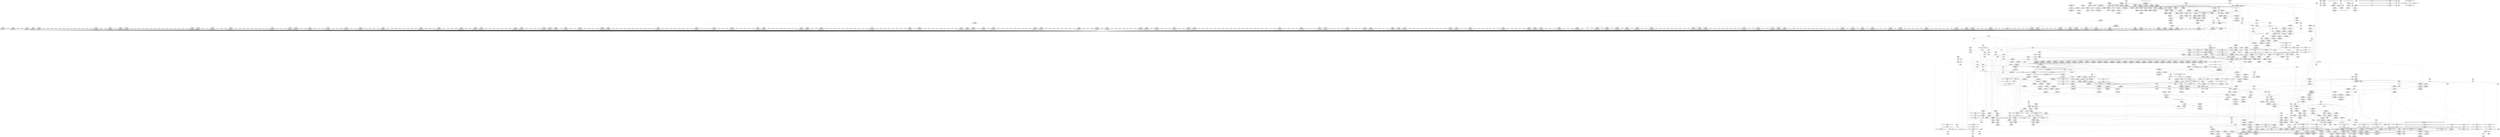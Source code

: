 digraph {
	CE0x4280e30 [shape=record,shape=Mrecord,label="{CE0x4280e30|mediated_filesystem:i_sb|security/apparmor/include/apparmor.h,117|*SummSource*}"]
	CE0x42e5200 [shape=record,shape=Mrecord,label="{CE0x42e5200|__aa_current_profile:cred|security/apparmor/include/context.h,138}"]
	CE0x42cf910 [shape=record,shape=Mrecord,label="{CE0x42cf910|aa_cred_profile:tmp4|*LoadInst*|security/apparmor/include/context.h,99|*SummSink*}"]
	CE0x42b9b60 [shape=record,shape=Mrecord,label="{CE0x42b9b60|__aa_current_profile:tobool|security/apparmor/include/context.h,138|*SummSource*}"]
	CE0x4274680 [shape=record,shape=Mrecord,label="{CE0x4274680|apparmor_path_chown:tmp9|*LoadInst*|security/apparmor/lsm.c,361|*SummSink*}"]
	CE0x42a59f0 [shape=record,shape=Mrecord,label="{CE0x42a59f0|80:_i64,_:_CRE_1687,1688_}"]
	CE0x42ffa60 [shape=record,shape=Mrecord,label="{CE0x42ffa60|%struct.aa_profile*_null|*Constant*}"]
	CE0x430aa90 [shape=record,shape=Mrecord,label="{CE0x430aa90|44:_i32,_48:_i16,_128:_i8*,_:_SCMRE_40,44_|*MultipleSource*|Function::aa_cred_profile&Arg::cred::|security/apparmor/include/context.h,138|security/apparmor/include/context.h,99}"]
	CE0x425e130 [shape=record,shape=Mrecord,label="{CE0x425e130|80:_i64,_:_CRE_396,397_}"]
	CE0x4294790 [shape=record,shape=Mrecord,label="{CE0x4294790|80:_i64,_:_CRE_664,672_|*MultipleSource*|security/apparmor/include/apparmor.h,117|*LoadInst*|security/apparmor/include/apparmor.h,117}"]
	CE0x42e5bb0 [shape=record,shape=Mrecord,label="{CE0x42e5bb0|__aa_current_profile:call4|security/apparmor/include/context.h,138}"]
	CE0x42a76b0 [shape=record,shape=Mrecord,label="{CE0x42a76b0|80:_i64,_:_CRE_1816,1824_|*MultipleSource*|security/apparmor/include/apparmor.h,117|*LoadInst*|security/apparmor/include/apparmor.h,117}"]
	CE0x42f25a0 [shape=record,shape=Mrecord,label="{CE0x42f25a0|aa_cred_profile:tmp26|security/apparmor/include/context.h,100|*SummSink*}"]
	CE0x42c1c10 [shape=record,shape=Mrecord,label="{CE0x42c1c10|i64_-2147483648|*Constant*|*SummSource*}"]
	CE0x42d2c70 [shape=record,shape=Mrecord,label="{CE0x42d2c70|i64_5|*Constant*}"]
	CE0x424d7e0 [shape=record,shape=Mrecord,label="{CE0x424d7e0|GLOBAL:__aa_current_profile|*Constant*|*SummSource*}"]
	CE0x424be80 [shape=record,shape=Mrecord,label="{CE0x424be80|mediated_filesystem:tmp}"]
	CE0x42bdfe0 [shape=record,shape=Mrecord,label="{CE0x42bdfe0|_ret_%struct.aa_profile*_%call4,_!dbg_!15494|security/apparmor/include/context.h,138|*SummSink*}"]
	CE0x42a1a30 [shape=record,shape=Mrecord,label="{CE0x42a1a30|80:_i64,_:_CRE_1627,1628_}"]
	CE0x426b770 [shape=record,shape=Mrecord,label="{CE0x426b770|mediated_filesystem:inode|Function::mediated_filesystem&Arg::inode::|*SummSink*}"]
	CE0x4291c00 [shape=record,shape=Mrecord,label="{CE0x4291c00|80:_i64,_:_CRE_597,598_}"]
	CE0x428a520 [shape=record,shape=Mrecord,label="{CE0x428a520|__aa_current_profile:tmp17|security/apparmor/include/context.h,138}"]
	CE0x4298290 [shape=record,shape=Mrecord,label="{CE0x4298290|80:_i64,_:_CRE_1244,1245_}"]
	CE0x426fc90 [shape=record,shape=Mrecord,label="{CE0x426fc90|apparmor_path_chown:tmp5|security/apparmor/lsm.c,357|*SummSource*}"]
	CE0x42405f0 [shape=record,shape=Mrecord,label="{CE0x42405f0|mediated_filesystem:tmp2|*SummSink*}"]
	CE0x43018f0 [shape=record,shape=Mrecord,label="{CE0x43018f0|i64_2|*Constant*}"]
	CE0x42af1b0 [shape=record,shape=Mrecord,label="{CE0x42af1b0|i64*_getelementptr_inbounds_(_5_x_i64_,_5_x_i64_*___llvm_gcov_ctr57,_i64_0,_i64_3)|*Constant*}"]
	CE0x43006e0 [shape=record,shape=Mrecord,label="{CE0x43006e0|%struct.aa_profile*_null|*Constant*|*SummSink*}"]
	CE0x429cf90 [shape=record,shape=Mrecord,label="{CE0x429cf90|80:_i64,_:_CRE_1335,1336_}"]
	CE0x422ded0 [shape=record,shape=Mrecord,label="{CE0x422ded0|i32_1|*Constant*|*SummSource*}"]
	CE0x4268e00 [shape=record,shape=Mrecord,label="{CE0x4268e00|apparmor_path_chown:tmp3|security/apparmor/lsm.c,357|*SummSink*}"]
	CE0x42965e0 [shape=record,shape=Mrecord,label="{CE0x42965e0|80:_i64,_:_CRE_1217,1218_}"]
	CE0x4239360 [shape=record,shape=Mrecord,label="{CE0x4239360|apparmor_path_chown:uid2|security/apparmor/lsm.c,357|*SummSource*}"]
	CE0x42c9830 [shape=record,shape=Mrecord,label="{CE0x42c9830|i64*_getelementptr_inbounds_(_16_x_i64_,_16_x_i64_*___llvm_gcov_ctr46,_i64_0,_i64_0)|*Constant*|*SummSource*}"]
	CE0x42bea40 [shape=record,shape=Mrecord,label="{CE0x42bea40|common_perm:bb|*SummSink*}"]
	CE0x42f0010 [shape=record,shape=Mrecord,label="{CE0x42f0010|i32_100|*Constant*|*SummSource*}"]
	CE0x4291d10 [shape=record,shape=Mrecord,label="{CE0x4291d10|80:_i64,_:_CRE_598,599_}"]
	CE0x42603e0 [shape=record,shape=Mrecord,label="{CE0x42603e0|80:_i64,_:_CRE_429,430_}"]
	CE0x42a3190 [shape=record,shape=Mrecord,label="{CE0x42a3190|80:_i64,_:_CRE_1649,1650_}"]
	CE0x4284cb0 [shape=record,shape=Mrecord,label="{CE0x4284cb0|GLOBAL:lockdep_rcu_suspicious|*Constant*|*SummSource*}"]
	CE0x427f8a0 [shape=record,shape=Mrecord,label="{CE0x427f8a0|i64*_getelementptr_inbounds_(_6_x_i64_,_6_x_i64_*___llvm_gcov_ctr84,_i64_0,_i64_5)|*Constant*|*SummSink*}"]
	CE0x428c430 [shape=record,shape=Mrecord,label="{CE0x428c430|80:_i64,_:_CRE_453,454_}"]
	CE0x429ba50 [shape=record,shape=Mrecord,label="{CE0x429ba50|80:_i64,_:_CRE_1315,1316_}"]
	CE0x42f2ca0 [shape=record,shape=Mrecord,label="{CE0x42f2ca0|aa_cred_profile:tmp22|security/apparmor/include/context.h,100|*SummSink*}"]
	CE0x429fd40 [shape=record,shape=Mrecord,label="{CE0x429fd40|80:_i64,_:_CRE_1392,1536_|*MultipleSource*|security/apparmor/include/apparmor.h,117|*LoadInst*|security/apparmor/include/apparmor.h,117}"]
	CE0x42801c0 [shape=record,shape=Mrecord,label="{CE0x42801c0|_call_void_mcount()_#2}"]
	CE0x42772e0 [shape=record,shape=Mrecord,label="{CE0x42772e0|80:_i64,_:_CRE_136,140_|*MultipleSource*|security/apparmor/include/apparmor.h,117|*LoadInst*|security/apparmor/include/apparmor.h,117}"]
	CE0x42b8bc0 [shape=record,shape=Mrecord,label="{CE0x42b8bc0|common_perm:tmp10|security/apparmor/lsm.c,172|*SummSink*}"]
	CE0x42a1810 [shape=record,shape=Mrecord,label="{CE0x42a1810|80:_i64,_:_CRE_1625,1626_}"]
	CE0x4287710 [shape=record,shape=Mrecord,label="{CE0x4287710|i8_1|*Constant*|*SummSink*}"]
	CE0x426c9b0 [shape=record,shape=Mrecord,label="{CE0x426c9b0|i64_0|*Constant*|*SummSink*}"]
	CE0x4283830 [shape=record,shape=Mrecord,label="{CE0x4283830|i64*_getelementptr_inbounds_(_11_x_i64_,_11_x_i64_*___llvm_gcov_ctr58,_i64_0,_i64_8)|*Constant*}"]
	CE0x426a560 [shape=record,shape=Mrecord,label="{CE0x426a560|80:_i64,_:_CRE_459,460_}"]
	CE0x425cf90 [shape=record,shape=Mrecord,label="{CE0x425cf90|80:_i64,_:_CRE_344,352_|*MultipleSource*|security/apparmor/include/apparmor.h,117|*LoadInst*|security/apparmor/include/apparmor.h,117}"]
	CE0x42907d0 [shape=record,shape=Mrecord,label="{CE0x42907d0|80:_i64,_:_CRE_578,579_}"]
	CE0x42b55f0 [shape=record,shape=Mrecord,label="{CE0x42b55f0|aa_cred_profile:tmp31|security/apparmor/include/context.h,100|*SummSource*}"]
	CE0x42b5730 [shape=record,shape=Mrecord,label="{CE0x42b5730|aa_path_perm:op|Function::aa_path_perm&Arg::op::}"]
	CE0x42b5400 [shape=record,shape=Mrecord,label="{CE0x42b5400|aa_cred_profile:tmp31|security/apparmor/include/context.h,100}"]
	CE0x425e1e0 [shape=record,shape=Mrecord,label="{CE0x425e1e0|80:_i64,_:_CRE_397,398_}"]
	CE0x42e6150 [shape=record,shape=Mrecord,label="{CE0x42e6150|__aa_current_profile:call4|security/apparmor/include/context.h,138|*SummSink*}"]
	CE0x42928c0 [shape=record,shape=Mrecord,label="{CE0x42928c0|80:_i64,_:_CRE_609,610_}"]
	CE0x43109e0 [shape=record,shape=Mrecord,label="{CE0x43109e0|aa_cred_profile:tobool4|security/apparmor/include/context.h,100}"]
	CE0x428a220 [shape=record,shape=Mrecord,label="{CE0x428a220|get_current:entry}"]
	CE0x42b0080 [shape=record,shape=Mrecord,label="{CE0x42b0080|aa_cred_profile:tmp16|security/apparmor/include/context.h,100|*SummSink*}"]
	CE0x4269d20 [shape=record,shape=Mrecord,label="{CE0x4269d20|apparmor_path_chown:tmp7|security/apparmor/lsm.c,358|*SummSink*}"]
	CE0x427e3a0 [shape=record,shape=Mrecord,label="{CE0x427e3a0|common_perm:mask|Function::common_perm&Arg::mask::}"]
	CE0x427c0b0 [shape=record,shape=Mrecord,label="{CE0x427c0b0|apparmor_path_chown:tmp18|security/apparmor/lsm.c,364|*SummSource*}"]
	CE0x4292150 [shape=record,shape=Mrecord,label="{CE0x4292150|80:_i64,_:_CRE_602,603_}"]
	CE0x42c1440 [shape=record,shape=Mrecord,label="{CE0x42c1440|i64*_getelementptr_inbounds_(_5_x_i64_,_5_x_i64_*___llvm_gcov_ctr57,_i64_0,_i64_0)|*Constant*|*SummSink*}"]
	CE0x42368f0 [shape=record,shape=Mrecord,label="{CE0x42368f0|__aa_current_profile:entry}"]
	CE0x4290280 [shape=record,shape=Mrecord,label="{CE0x4290280|80:_i64,_:_CRE_573,574_}"]
	CE0x428d580 [shape=record,shape=Mrecord,label="{CE0x428d580|__aa_current_profile:tmp1|*SummSource*}"]
	CE0x4236b40 [shape=record,shape=Mrecord,label="{CE0x4236b40|i32_22|*Constant*|*SummSource*}"]
	CE0x4273a30 [shape=record,shape=Mrecord,label="{CE0x4273a30|apparmor_path_chown:tmp8|security/apparmor/lsm.c,358|*SummSink*}"]
	CE0x3f129d0 [shape=record,shape=Mrecord,label="{CE0x3f129d0|i32_0|*Constant*}"]
	CE0x42601c0 [shape=record,shape=Mrecord,label="{CE0x42601c0|80:_i64,_:_CRE_427,428_}"]
	CE0x3e24870 [shape=record,shape=Mrecord,label="{CE0x3e24870|apparmor_path_chown:gid.coerce|Function::apparmor_path_chown&Arg::gid.coerce::}"]
	CE0x42a3d40 [shape=record,shape=Mrecord,label="{CE0x42a3d40|80:_i64,_:_CRE_1660,1661_}"]
	CE0x4294240 [shape=record,shape=Mrecord,label="{CE0x4294240|80:_i64,_:_CRE_640,648_|*MultipleSource*|security/apparmor/include/apparmor.h,117|*LoadInst*|security/apparmor/include/apparmor.h,117}"]
	CE0x42927b0 [shape=record,shape=Mrecord,label="{CE0x42927b0|80:_i64,_:_CRE_608,609_}"]
	CE0x42fb4b0 [shape=record,shape=Mrecord,label="{CE0x42fb4b0|44:_i32,_48:_i16,_128:_i8*,_:_SCMRE_136,144_|*MultipleSource*|Function::aa_cred_profile&Arg::cred::|security/apparmor/include/context.h,138|security/apparmor/include/context.h,99}"]
	CE0x42393d0 [shape=record,shape=Mrecord,label="{CE0x42393d0|apparmor_path_chown:uid2|security/apparmor/lsm.c,357|*SummSink*}"]
	CE0x42a1b40 [shape=record,shape=Mrecord,label="{CE0x42a1b40|80:_i64,_:_CRE_1628,1629_}"]
	CE0x42bc8c0 [shape=record,shape=Mrecord,label="{CE0x42bc8c0|common_perm:tmp5|security/apparmor/lsm.c,169}"]
	CE0x426a230 [shape=record,shape=Mrecord,label="{CE0x426a230|80:_i64,_:_CRE_456,457_}"]
	CE0x42821a0 [shape=record,shape=Mrecord,label="{CE0x42821a0|apparmor_path_chown:tmp20|security/apparmor/lsm.c,365|*SummSource*}"]
	CE0x42b5010 [shape=record,shape=Mrecord,label="{CE0x42b5010|aa_cred_profile:tmp30|security/apparmor/include/context.h,100}"]
	CE0x42fcd60 [shape=record,shape=Mrecord,label="{CE0x42fcd60|aa_cred_profile:tmp13}"]
	CE0x42c5f40 [shape=record,shape=Mrecord,label="{CE0x42c5f40|__aa_current_profile:tmp|*SummSink*}"]
	CE0x4289490 [shape=record,shape=Mrecord,label="{CE0x4289490|__aa_current_profile:tmp20|security/apparmor/include/context.h,138|*SummSink*}"]
	CE0x429ca40 [shape=record,shape=Mrecord,label="{CE0x429ca40|80:_i64,_:_CRE_1330,1331_}"]
	CE0x42cd1e0 [shape=record,shape=Mrecord,label="{CE0x42cd1e0|get_current:tmp2|*SummSink*}"]
	CE0x430ddc0 [shape=record,shape=Mrecord,label="{CE0x430ddc0|void_(i8*,_i32,_i64)*_asm_sideeffect_1:_09ud2_0A.pushsection___bug_table,_22a_22_0A2:_09.long_1b_-_2b,_$_0:c_-_2b_0A_09.word_$_1:c_,_0_0A_09.org_2b+$_2:c_0A.popsection_,_i,i,i,_dirflag_,_fpsr_,_flags_|*SummSource*}"]
	CE0x42d2b60 [shape=record,shape=Mrecord,label="{CE0x42d2b60|__aa_current_profile:tobool1|security/apparmor/include/context.h,138|*SummSink*}"]
	CE0x4230360 [shape=record,shape=Mrecord,label="{CE0x4230360|apparmor_path_chown:d_inode|security/apparmor/lsm.c,357|*SummSink*}"]
	CE0x42baae0 [shape=record,shape=Mrecord,label="{CE0x42baae0|mediated_filesystem:tobool|security/apparmor/include/apparmor.h,117|*SummSource*}"]
	CE0x42a2c40 [shape=record,shape=Mrecord,label="{CE0x42a2c40|80:_i64,_:_CRE_1644,1645_}"]
	CE0x42aa020 [shape=record,shape=Mrecord,label="{CE0x42aa020|80:_i64,_:_CRE_2256,2264_|*MultipleSource*|security/apparmor/include/apparmor.h,117|*LoadInst*|security/apparmor/include/apparmor.h,117}"]
	CE0x4281d80 [shape=record,shape=Mrecord,label="{CE0x4281d80|apparmor_path_chown:tmp19|security/apparmor/lsm.c,365|*SummSink*}"]
	CE0x42b9880 [shape=record,shape=Mrecord,label="{CE0x42b9880|i64_3|*Constant*}"]
	CE0x4276390 [shape=record,shape=Mrecord,label="{CE0x4276390|80:_i64,_:_CRE_72,80_|*MultipleSource*|security/apparmor/include/apparmor.h,117|*LoadInst*|security/apparmor/include/apparmor.h,117}"]
	CE0x4280d20 [shape=record,shape=Mrecord,label="{CE0x4280d20|i32_10|*Constant*}"]
	CE0x42b9650 [shape=record,shape=Mrecord,label="{CE0x42b9650|get_current:tmp4|./arch/x86/include/asm/current.h,14|*SummSource*}"]
	CE0x4295140 [shape=record,shape=Mrecord,label="{CE0x4295140|80:_i64,_:_CRE_712,720_|*MultipleSource*|security/apparmor/include/apparmor.h,117|*LoadInst*|security/apparmor/include/apparmor.h,117}"]
	CE0x42a55b0 [shape=record,shape=Mrecord,label="{CE0x42a55b0|80:_i64,_:_CRE_1683,1684_}"]
	CE0x42ca250 [shape=record,shape=Mrecord,label="{CE0x42ca250|__aa_current_profile:tmp2|*SummSink*}"]
	CE0x4229a20 [shape=record,shape=Mrecord,label="{CE0x4229a20|apparmor_path_chown:entry|*SummSource*}"]
	CE0x424d650 [shape=record,shape=Mrecord,label="{CE0x424d650|GLOBAL:__aa_current_profile|*Constant*}"]
	CE0x42f4d10 [shape=record,shape=Mrecord,label="{CE0x42f4d10|aa_cred_profile:tmp33|security/apparmor/include/context.h,101|*SummSource*}"]
	CE0x4295ed0 [shape=record,shape=Mrecord,label="{CE0x4295ed0|80:_i64,_:_CRE_1210,1211_}"]
	CE0x4225690 [shape=record,shape=Mrecord,label="{CE0x4225690|__aa_current_profile:tobool1|security/apparmor/include/context.h,138|*SummSource*}"]
	CE0x42b0450 [shape=record,shape=Mrecord,label="{CE0x42b0450|aa_cred_profile:tmp17|security/apparmor/include/context.h,100|*SummSource*}"]
	CE0x4293e00 [shape=record,shape=Mrecord,label="{CE0x4293e00|80:_i64,_:_CRE_629,630_}"]
	CE0x42aec20 [shape=record,shape=Mrecord,label="{CE0x42aec20|common_perm:tmp5|security/apparmor/lsm.c,169|*SummSink*}"]
	CE0x429fc30 [shape=record,shape=Mrecord,label="{CE0x429fc30|80:_i64,_:_CRE_1384,1392_|*MultipleSource*|security/apparmor/include/apparmor.h,117|*LoadInst*|security/apparmor/include/apparmor.h,117}"]
	CE0x4293cf0 [shape=record,shape=Mrecord,label="{CE0x4293cf0|80:_i64,_:_CRE_628,629_}"]
	CE0x42ba540 [shape=record,shape=Mrecord,label="{CE0x42ba540|mediated_filesystem:and|security/apparmor/include/apparmor.h,117}"]
	CE0x4225b20 [shape=record,shape=Mrecord,label="{CE0x4225b20|apparmor_path_chown:tmp1}"]
	CE0x42a2090 [shape=record,shape=Mrecord,label="{CE0x42a2090|80:_i64,_:_CRE_1633,1634_}"]
	CE0x3e24b00 [shape=record,shape=Mrecord,label="{CE0x3e24b00|_call_void_mcount()_#2|*SummSink*}"]
	CE0x4297d40 [shape=record,shape=Mrecord,label="{CE0x4297d40|80:_i64,_:_CRE_1239,1240_}"]
	CE0x42c6dc0 [shape=record,shape=Mrecord,label="{CE0x42c6dc0|44:_i32,_48:_i16,_128:_i8*,_:_SCMRE_32,36_|*MultipleSource*|Function::aa_cred_profile&Arg::cred::|security/apparmor/include/context.h,138|security/apparmor/include/context.h,99}"]
	CE0x425ba40 [shape=record,shape=Mrecord,label="{CE0x425ba40|80:_i64,_:_CRE_264,268_|*MultipleSource*|security/apparmor/include/apparmor.h,117|*LoadInst*|security/apparmor/include/apparmor.h,117}"]
	CE0x4245310 [shape=record,shape=Mrecord,label="{CE0x4245310|mediated_filesystem:entry}"]
	CE0x424e390 [shape=record,shape=Mrecord,label="{CE0x424e390|apparmor_path_chown:uid|security/apparmor/lsm.c, 355|*SummSource*}"]
	CE0x427ceb0 [shape=record,shape=Mrecord,label="{CE0x427ceb0|common_perm:entry|*SummSource*}"]
	CE0x425f940 [shape=record,shape=Mrecord,label="{CE0x425f940|80:_i64,_:_CRE_419,420_}"]
	CE0x42d04b0 [shape=record,shape=Mrecord,label="{CE0x42d04b0|GLOBAL:__aa_current_profile.__warned|Global_var:__aa_current_profile.__warned|*SummSource*}"]
	CE0x42985c0 [shape=record,shape=Mrecord,label="{CE0x42985c0|80:_i64,_:_CRE_1247,1248_}"]
	CE0x4297b20 [shape=record,shape=Mrecord,label="{CE0x4297b20|80:_i64,_:_CRE_1237,1238_}"]
	CE0x42268c0 [shape=record,shape=Mrecord,label="{CE0x42268c0|apparmor_path_chown:bb}"]
	CE0x42a7a90 [shape=record,shape=Mrecord,label="{CE0x42a7a90|80:_i64,_:_CRE_1832,1840_|*MultipleSource*|security/apparmor/include/apparmor.h,117|*LoadInst*|security/apparmor/include/apparmor.h,117}"]
	CE0x425ffa0 [shape=record,shape=Mrecord,label="{CE0x425ffa0|80:_i64,_:_CRE_425,426_}"]
	CE0x42482e0 [shape=record,shape=Mrecord,label="{CE0x42482e0|apparmor_path_chown:dentry|security/apparmor/lsm.c,357|*SummSink*}"]
	CE0x4276530 [shape=record,shape=Mrecord,label="{CE0x4276530|80:_i64,_:_CRE_80,88_|*MultipleSource*|security/apparmor/include/apparmor.h,117|*LoadInst*|security/apparmor/include/apparmor.h,117}"]
	CE0x42f52e0 [shape=record,shape=Mrecord,label="{CE0x42f52e0|aa_cred_profile:profile11|security/apparmor/include/context.h,101|*SummSource*}"]
	CE0x424fc60 [shape=record,shape=Mrecord,label="{CE0x424fc60|72:_%struct.hlist_bl_node**,_80:_%struct.dentry*,_104:_%struct.inode*,_:_CRE_104,112_|*MultipleSource*|*LoadInst*|security/apparmor/lsm.c,357|security/apparmor/lsm.c,357}"]
	CE0x42a5c10 [shape=record,shape=Mrecord,label="{CE0x42a5c10|80:_i64,_:_CRE_1696,1704_|*MultipleSource*|security/apparmor/include/apparmor.h,117|*LoadInst*|security/apparmor/include/apparmor.h,117}"]
	CE0x423dd40 [shape=record,shape=Mrecord,label="{CE0x423dd40|0:_i16,_4:_i32,_8:_i16,_40:_%struct.super_block*,_72:_i32,_:_SCMRE_4,6_|*MultipleSource*|security/apparmor/lsm.c,357|security/apparmor/lsm.c, 357}"]
	CE0x4281b90 [shape=record,shape=Mrecord,label="{CE0x4281b90|apparmor_path_chown:tmp19|security/apparmor/lsm.c,365}"]
	CE0x42a3e50 [shape=record,shape=Mrecord,label="{CE0x42a3e50|80:_i64,_:_CRE_1661,1662_}"]
	CE0x428ef70 [shape=record,shape=Mrecord,label="{CE0x428ef70|80:_i64,_:_CRE_544,552_|*MultipleSource*|security/apparmor/include/apparmor.h,117|*LoadInst*|security/apparmor/include/apparmor.h,117}"]
	CE0x42904a0 [shape=record,shape=Mrecord,label="{CE0x42904a0|80:_i64,_:_CRE_575,576_}"]
	CE0x4278640 [shape=record,shape=Mrecord,label="{CE0x4278640|80:_i64,_:_CRE_224,240_|*MultipleSource*|security/apparmor/include/apparmor.h,117|*LoadInst*|security/apparmor/include/apparmor.h,117}"]
	CE0x429a6b0 [shape=record,shape=Mrecord,label="{CE0x429a6b0|80:_i64,_:_CRE_1278,1279_}"]
	CE0x42a6730 [shape=record,shape=Mrecord,label="{CE0x42a6730|80:_i64,_:_CRE_1752,1760_|*MultipleSource*|security/apparmor/include/apparmor.h,117|*LoadInst*|security/apparmor/include/apparmor.h,117}"]
	CE0x42a3080 [shape=record,shape=Mrecord,label="{CE0x42a3080|80:_i64,_:_CRE_1648,1649_}"]
	CE0x4280f00 [shape=record,shape=Mrecord,label="{CE0x4280f00|mediated_filesystem:i_sb|security/apparmor/include/apparmor.h,117|*SummSink*}"]
	CE0x428dd30 [shape=record,shape=Mrecord,label="{CE0x428dd30|i64_4|*Constant*}"]
	CE0x4296800 [shape=record,shape=Mrecord,label="{CE0x4296800|80:_i64,_:_CRE_1219,1220_}"]
	CE0x427ac60 [shape=record,shape=Mrecord,label="{CE0x427ac60|common_perm:tmp8|security/apparmor/lsm.c,170|*SummSink*}"]
	CE0x42711e0 [shape=record,shape=Mrecord,label="{CE0x42711e0|mediated_filesystem:inode|Function::mediated_filesystem&Arg::inode::|*SummSource*}"]
	CE0x4240a70 [shape=record,shape=Mrecord,label="{CE0x4240a70|apparmor_path_chown:tmp13|security/apparmor/lsm.c,361|*SummSource*}"]
	CE0x425cbb0 [shape=record,shape=Mrecord,label="{CE0x425cbb0|80:_i64,_:_CRE_328,336_|*MultipleSource*|security/apparmor/include/apparmor.h,117|*LoadInst*|security/apparmor/include/apparmor.h,117}"]
	CE0x42fdff0 [shape=record,shape=Mrecord,label="{CE0x42fdff0|aa_cred_profile:tmp11|security/apparmor/include/context.h,100|*SummSink*}"]
	CE0x426ca90 [shape=record,shape=Mrecord,label="{CE0x426ca90|i64*_getelementptr_inbounds_(_6_x_i64_,_6_x_i64_*___llvm_gcov_ctr84,_i64_0,_i64_3)|*Constant*}"]
	CE0x42fca60 [shape=record,shape=Mrecord,label="{CE0x42fca60|aa_cred_profile:lnot|security/apparmor/include/context.h,100}"]
	CE0x4298b10 [shape=record,shape=Mrecord,label="{CE0x4298b10|80:_i64,_:_CRE_1252,1253_}"]
	CE0x42faca0 [shape=record,shape=Mrecord,label="{CE0x42faca0|44:_i32,_48:_i16,_128:_i8*,_:_SCMRE_56,64_|*MultipleSource*|Function::aa_cred_profile&Arg::cred::|security/apparmor/include/context.h,138|security/apparmor/include/context.h,99}"]
	CE0x428ade0 [shape=record,shape=Mrecord,label="{CE0x428ade0|80:_i64,_:_CRE_432,433_}"]
	CE0x429da30 [shape=record,shape=Mrecord,label="{CE0x429da30|80:_i64,_:_CRE_1345,1346_}"]
	CE0x3e24a10 [shape=record,shape=Mrecord,label="{CE0x3e24a10|_call_void_mcount()_#2|*SummSource*}"]
	CE0x424e2d0 [shape=record,shape=Mrecord,label="{CE0x424e2d0|apparmor_path_chown:path|Function::apparmor_path_chown&Arg::path::}"]
	CE0x426a9a0 [shape=record,shape=Mrecord,label="{CE0x426a9a0|80:_i64,_:_CRE_463,464_}"]
	CE0x42bd1f0 [shape=record,shape=Mrecord,label="{CE0x42bd1f0|_call_void_mcount()_#2|*SummSource*}"]
	CE0x429a490 [shape=record,shape=Mrecord,label="{CE0x429a490|80:_i64,_:_CRE_1276,1277_}"]
	CE0x426d9e0 [shape=record,shape=Mrecord,label="{CE0x426d9e0|apparmor_path_chown:mode|security/apparmor/lsm.c,357}"]
	CE0x42a22b0 [shape=record,shape=Mrecord,label="{CE0x42a22b0|80:_i64,_:_CRE_1635,1636_}"]
	CE0x4230250 [shape=record,shape=Mrecord,label="{CE0x4230250|apparmor_path_chown:d_inode|security/apparmor/lsm.c,357}"]
	CE0x429a380 [shape=record,shape=Mrecord,label="{CE0x429a380|80:_i64,_:_CRE_1275,1276_}"]
	CE0x4237920 [shape=record,shape=Mrecord,label="{CE0x4237920|aa_cred_profile:tmp}"]
	CE0x429d810 [shape=record,shape=Mrecord,label="{CE0x429d810|80:_i64,_:_CRE_1343,1344_}"]
	CE0x42f5270 [shape=record,shape=Mrecord,label="{CE0x42f5270|aa_cred_profile:profile11|security/apparmor/include/context.h,101}"]
	CE0x428b220 [shape=record,shape=Mrecord,label="{CE0x428b220|80:_i64,_:_CRE_436,437_}"]
	CE0x42817a0 [shape=record,shape=Mrecord,label="{CE0x42817a0|i32_10|*Constant*|*SummSource*}"]
	CE0x428d430 [shape=record,shape=Mrecord,label="{CE0x428d430|get_current:tmp1}"]
	CE0x42cdf60 [shape=record,shape=Mrecord,label="{CE0x42cdf60|aa_cred_profile:lor.end|*SummSink*}"]
	CE0x426b330 [shape=record,shape=Mrecord,label="{CE0x426b330|apparmor_path_chown:tmp10|security/apparmor/lsm.c,361|*SummSource*}"]
	CE0x427ed30 [shape=record,shape=Mrecord,label="{CE0x427ed30|_ret_i32_%error.0,_!dbg_!15483|security/apparmor/lsm.c,172|*SummSink*}"]
	CE0x42a0750 [shape=record,shape=Mrecord,label="{CE0x42a0750|80:_i64,_:_CRE_1596,1600_|*MultipleSource*|security/apparmor/include/apparmor.h,117|*LoadInst*|security/apparmor/include/apparmor.h,117}"]
	CE0x425d940 [shape=record,shape=Mrecord,label="{CE0x425d940|80:_i64,_:_CRE_384,388_|*MultipleSource*|security/apparmor/include/apparmor.h,117|*LoadInst*|security/apparmor/include/apparmor.h,117}"]
	CE0x425ad10 [shape=record,shape=Mrecord,label="{CE0x425ad10|i64*_getelementptr_inbounds_(_16_x_i64_,_16_x_i64_*___llvm_gcov_ctr46,_i64_0,_i64_4)|*Constant*|*SummSink*}"]
	CE0x42ceb60 [shape=record,shape=Mrecord,label="{CE0x42ceb60|__aa_current_profile:do.end}"]
	CE0x426cd00 [shape=record,shape=Mrecord,label="{CE0x426cd00|apparmor_path_chown:tmp14|security/apparmor/lsm.c,361}"]
	CE0x4279ce0 [shape=record,shape=Mrecord,label="{CE0x4279ce0|i64*_getelementptr_inbounds_(_5_x_i64_,_5_x_i64_*___llvm_gcov_ctr57,_i64_0,_i64_3)|*Constant*|*SummSource*}"]
	CE0x42cdb20 [shape=record,shape=Mrecord,label="{CE0x42cdb20|__aa_current_profile:bb|*SummSource*}"]
	CE0x42449d0 [shape=record,shape=Mrecord,label="{CE0x42449d0|apparmor_path_chown:tmp15|security/apparmor/lsm.c,362|*SummSource*}"]
	CE0x424c6b0 [shape=record,shape=Mrecord,label="{CE0x424c6b0|__aa_current_profile:tmp4|security/apparmor/include/context.h,138|*SummSource*}"]
	CE0x4283490 [shape=record,shape=Mrecord,label="{CE0x4283490|i1_true|*Constant*}"]
	CE0x42af450 [shape=record,shape=Mrecord,label="{CE0x42af450|__aa_current_profile:tmp5|security/apparmor/include/context.h,138}"]
	"CONST[source:0(mediator),value:0(static)][purpose:{operation}]"
	CE0x42bf500 [shape=record,shape=Mrecord,label="{CE0x42bf500|__aa_current_profile:tmp3}"]
	CE0x42a6540 [shape=record,shape=Mrecord,label="{CE0x42a6540|80:_i64,_:_CRE_1736,1752_|*MultipleSource*|security/apparmor/include/apparmor.h,117|*LoadInst*|security/apparmor/include/apparmor.h,117}"]
	CE0x429e910 [shape=record,shape=Mrecord,label="{CE0x429e910|80:_i64,_:_CRE_1359,1360_}"]
	CE0x424cc10 [shape=record,shape=Mrecord,label="{CE0x424cc10|apparmor_path_chown:coerce.dive1|*SummSink*}"]
	CE0x42a2800 [shape=record,shape=Mrecord,label="{CE0x42a2800|80:_i64,_:_CRE_1640,1641_}"]
	CE0x42cf560 [shape=record,shape=Mrecord,label="{CE0x42cf560|__aa_current_profile:tmp7|security/apparmor/include/context.h,138|*SummSink*}"]
	CE0x430cd90 [shape=record,shape=Mrecord,label="{CE0x430cd90|_call_void_asm_sideeffect_1:_09ud2_0A.pushsection___bug_table,_22a_22_0A2:_09.long_1b_-_2b,_$_0:c_-_2b_0A_09.word_$_1:c_,_0_0A_09.org_2b+$_2:c_0A.popsection_,_i,i,i,_dirflag_,_fpsr_,_flags_(i8*_getelementptr_inbounds_(_36_x_i8_,_36_x_i8_*_.str12,_i32_0,_i32_0),_i32_100,_i64_12)_#2,_!dbg_!15490,_!srcloc_!15493|security/apparmor/include/context.h,100|*SummSource*}"]
	CE0x429b120 [shape=record,shape=Mrecord,label="{CE0x429b120|80:_i64,_:_CRE_1306,1307_}"]
	CE0x42bed60 [shape=record,shape=Mrecord,label="{CE0x42bed60|aa_cred_profile:if.end|*SummSink*}"]
	CE0x42a1f80 [shape=record,shape=Mrecord,label="{CE0x42a1f80|80:_i64,_:_CRE_1632,1633_}"]
	CE0x42b0e40 [shape=record,shape=Mrecord,label="{CE0x42b0e40|i64*_getelementptr_inbounds_(_16_x_i64_,_16_x_i64_*___llvm_gcov_ctr46,_i64_0,_i64_7)|*Constant*|*SummSink*}"]
	CE0x42961a0 [shape=record,shape=Mrecord,label="{CE0x42961a0|80:_i64,_:_CRE_1213,1214_}"]
	CE0x42938b0 [shape=record,shape=Mrecord,label="{CE0x42938b0|80:_i64,_:_CRE_624,625_}"]
	CE0x427fb50 [shape=record,shape=Mrecord,label="{CE0x427fb50|mediated_filesystem:bb|*SummSource*}"]
	CE0x42e4770 [shape=record,shape=Mrecord,label="{CE0x42e4770|get_current:entry|*SummSource*}"]
	CE0x429d4e0 [shape=record,shape=Mrecord,label="{CE0x429d4e0|80:_i64,_:_CRE_1340,1341_}"]
	CE0x4284f30 [shape=record,shape=Mrecord,label="{CE0x4284f30|GLOBAL:lockdep_rcu_suspicious|*Constant*|*SummSink*}"]
	CE0x42966f0 [shape=record,shape=Mrecord,label="{CE0x42966f0|80:_i64,_:_CRE_1218,1219_}"]
	CE0x42a6ef0 [shape=record,shape=Mrecord,label="{CE0x42a6ef0|80:_i64,_:_CRE_1784,1792_|*MultipleSource*|security/apparmor/include/apparmor.h,117|*LoadInst*|security/apparmor/include/apparmor.h,117}"]
	CE0x42d3890 [shape=record,shape=Mrecord,label="{CE0x42d3890|i64_5|*Constant*|*SummSource*}"]
	CE0x430c740 [shape=record,shape=Mrecord,label="{CE0x430c740|aa_cred_profile:tmp21|security/apparmor/include/context.h,100|*SummSource*}"]
	CE0x4299f40 [shape=record,shape=Mrecord,label="{CE0x4299f40|80:_i64,_:_CRE_1271,1272_}"]
	CE0x42aef00 [shape=record,shape=Mrecord,label="{CE0x42aef00|common_perm:tmp6|security/apparmor/lsm.c,169|*SummSource*}"]
	CE0x429ea20 [shape=record,shape=Mrecord,label="{CE0x429ea20|80:_i64,_:_CRE_1360,1361_}"]
	CE0x427f360 [shape=record,shape=Mrecord,label="{CE0x427f360|apparmor_path_chown:retval.0|*SummSink*}"]
	CE0x42b71d0 [shape=record,shape=Mrecord,label="{CE0x42b71d0|aa_path_perm:cond|Function::aa_path_perm&Arg::cond::|*SummSink*}"]
	CE0x42776c0 [shape=record,shape=Mrecord,label="{CE0x42776c0|80:_i64,_:_CRE_152,160_|*MultipleSource*|security/apparmor/include/apparmor.h,117|*LoadInst*|security/apparmor/include/apparmor.h,117}"]
	CE0x4286200 [shape=record,shape=Mrecord,label="{CE0x4286200|i8*_getelementptr_inbounds_(_45_x_i8_,_45_x_i8_*_.str14,_i32_0,_i32_0)|*Constant*|*SummSink*}"]
	CE0x42cfe10 [shape=record,shape=Mrecord,label="{CE0x42cfe10|__aa_current_profile:tmp8|security/apparmor/include/context.h,138|*SummSource*}"]
	CE0x42a43a0 [shape=record,shape=Mrecord,label="{CE0x42a43a0|80:_i64,_:_CRE_1666,1667_}"]
	CE0x42faee0 [shape=record,shape=Mrecord,label="{CE0x42faee0|44:_i32,_48:_i16,_128:_i8*,_:_SCMRE_64,72_|*MultipleSource*|Function::aa_cred_profile&Arg::cred::|security/apparmor/include/context.h,138|security/apparmor/include/context.h,99}"]
	CE0x428a600 [shape=record,shape=Mrecord,label="{CE0x428a600|__aa_current_profile:tmp17|security/apparmor/include/context.h,138|*SummSink*}"]
	CE0x42c91f0 [shape=record,shape=Mrecord,label="{CE0x42c91f0|__aa_current_profile:tmp4|security/apparmor/include/context.h,138}"]
	CE0x42c1380 [shape=record,shape=Mrecord,label="{CE0x42c1380|i64*_getelementptr_inbounds_(_5_x_i64_,_5_x_i64_*___llvm_gcov_ctr57,_i64_0,_i64_0)|*Constant*|*SummSource*}"]
	CE0x429e5e0 [shape=record,shape=Mrecord,label="{CE0x429e5e0|80:_i64,_:_CRE_1356,1357_}"]
	CE0x4270c30 [shape=record,shape=Mrecord,label="{CE0x4270c30|i64_3|*Constant*|*SummSource*}"]
	CE0x42748f0 [shape=record,shape=Mrecord,label="{CE0x42748f0|80:_i64,_:_CRE_0,8_|*MultipleSource*|security/apparmor/include/apparmor.h,117|*LoadInst*|security/apparmor/include/apparmor.h,117}"]
	CE0x42aa210 [shape=record,shape=Mrecord,label="{CE0x42aa210|80:_i64,_:_CRE_2264,2268_|*MultipleSource*|security/apparmor/include/apparmor.h,117|*LoadInst*|security/apparmor/include/apparmor.h,117}"]
	CE0x4276d60 [shape=record,shape=Mrecord,label="{CE0x4276d60|80:_i64,_:_CRE_120,128_|*MultipleSource*|security/apparmor/include/apparmor.h,117|*LoadInst*|security/apparmor/include/apparmor.h,117}"]
	CE0x42bac60 [shape=record,shape=Mrecord,label="{CE0x42bac60|i1_true|*Constant*}"]
	CE0x42a3900 [shape=record,shape=Mrecord,label="{CE0x42a3900|80:_i64,_:_CRE_1656,1657_}"]
	CE0x425ea60 [shape=record,shape=Mrecord,label="{CE0x425ea60|80:_i64,_:_CRE_405,406_}"]
	CE0x42e6bb0 [shape=record,shape=Mrecord,label="{CE0x42e6bb0|aa_cred_profile:cred|Function::aa_cred_profile&Arg::cred::}"]
	CE0x42a8a40 [shape=record,shape=Mrecord,label="{CE0x42a8a40|80:_i64,_:_CRE_1876,1877_}"]
	CE0x4243f70 [shape=record,shape=Mrecord,label="{CE0x4243f70|i64_2|*Constant*}"]
	CE0x425e400 [shape=record,shape=Mrecord,label="{CE0x425e400|80:_i64,_:_CRE_399,400_}"]
	CE0x427c250 [shape=record,shape=Mrecord,label="{CE0x427c250|apparmor_path_chown:tmp18|security/apparmor/lsm.c,364|*SummSink*}"]
	CE0x42905b0 [shape=record,shape=Mrecord,label="{CE0x42905b0|80:_i64,_:_CRE_576,577_}"]
	CE0x429f5d0 [shape=record,shape=Mrecord,label="{CE0x429f5d0|80:_i64,_:_CRE_1371,1372_}"]
	CE0x428ac40 [shape=record,shape=Mrecord,label="{CE0x428ac40|i64*_getelementptr_inbounds_(_11_x_i64_,_11_x_i64_*___llvm_gcov_ctr58,_i64_0,_i64_10)|*Constant*}"]
	CE0x424f100 [shape=record,shape=Mrecord,label="{CE0x424f100|44:_i32,_48:_i16,_128:_i8*,_:_SCMRE_24,28_|*MultipleSource*|Function::aa_cred_profile&Arg::cred::|security/apparmor/include/context.h,138|security/apparmor/include/context.h,99}"]
	CE0x42f0500 [shape=record,shape=Mrecord,label="{CE0x42f0500|i64_12|*Constant*|*SummSource*}"]
	CE0x4238560 [shape=record,shape=Mrecord,label="{CE0x4238560|i64*_getelementptr_inbounds_(_2_x_i64_,_2_x_i64_*___llvm_gcov_ctr112,_i64_0,_i64_1)|*Constant*}"]
	CE0x42c95f0 [shape=record,shape=Mrecord,label="{CE0x42c95f0|aa_cred_profile:lor.rhs|*SummSink*}"]
	CE0x42a35d0 [shape=record,shape=Mrecord,label="{CE0x42a35d0|80:_i64,_:_CRE_1653,1654_}"]
	CE0x429c4f0 [shape=record,shape=Mrecord,label="{CE0x429c4f0|80:_i64,_:_CRE_1325,1326_}"]
	CE0x4299b00 [shape=record,shape=Mrecord,label="{CE0x4299b00|80:_i64,_:_CRE_1267,1268_}"]
	CE0x427af50 [shape=record,shape=Mrecord,label="{CE0x427af50|common_perm:call1|security/apparmor/lsm.c,170|*SummSource*}"]
	CE0x428b990 [shape=record,shape=Mrecord,label="{CE0x428b990|80:_i64,_:_CRE_443,444_}"]
	CE0x42a58e0 [shape=record,shape=Mrecord,label="{CE0x42a58e0|80:_i64,_:_CRE_1686,1687_}"]
	CE0x42f32f0 [shape=record,shape=Mrecord,label="{CE0x42f32f0|aa_cred_profile:tmp23|security/apparmor/include/context.h,100|*SummSource*}"]
	CE0x428d4a0 [shape=record,shape=Mrecord,label="{CE0x428d4a0|get_current:tmp1|*SummSource*}"]
	CE0x42b9a00 [shape=record,shape=Mrecord,label="{CE0x42b9a00|__aa_current_profile:tobool|security/apparmor/include/context.h,138|*SummSink*}"]
	CE0x42afbf0 [shape=record,shape=Mrecord,label="{CE0x42afbf0|aa_cred_profile:tmp16|security/apparmor/include/context.h,100}"]
	CE0x4299390 [shape=record,shape=Mrecord,label="{CE0x4299390|80:_i64,_:_CRE_1260,1261_}"]
	CE0x425b1c0 [shape=record,shape=Mrecord,label="{CE0x425b1c0|aa_cred_profile:tmp10|security/apparmor/include/context.h,100|*SummSource*}"]
	CE0x426cf00 [shape=record,shape=Mrecord,label="{CE0x426cf00|apparmor_path_chown:tmp14|security/apparmor/lsm.c,361|*SummSource*}"]
	CE0x42cc330 [shape=record,shape=Mrecord,label="{CE0x42cc330|__aa_current_profile:tmp11|security/apparmor/include/context.h,138}"]
	CE0x42a5280 [shape=record,shape=Mrecord,label="{CE0x42a5280|80:_i64,_:_CRE_1680,1681_}"]
	CE0x42cc920 [shape=record,shape=Mrecord,label="{CE0x42cc920|__aa_current_profile:tmp12|security/apparmor/include/context.h,138}"]
	CE0x430a950 [shape=record,shape=Mrecord,label="{CE0x430a950|44:_i32,_48:_i16,_128:_i8*,_:_SCMRE_36,40_|*MultipleSource*|Function::aa_cred_profile&Arg::cred::|security/apparmor/include/context.h,138|security/apparmor/include/context.h,99}"]
	CE0x42caa40 [shape=record,shape=Mrecord,label="{CE0x42caa40|__aa_current_profile:do.body}"]
	CE0x42ef560 [shape=record,shape=Mrecord,label="{CE0x42ef560|aa_cred_profile:lnot.ext|security/apparmor/include/context.h,100|*SummSink*}"]
	CE0x42eea80 [shape=record,shape=Mrecord,label="{CE0x42eea80|aa_cred_profile:lnot3|security/apparmor/include/context.h,100}"]
	CE0x42b8910 [shape=record,shape=Mrecord,label="{CE0x42b8910|common_perm:tmp10|security/apparmor/lsm.c,172}"]
	CE0x4281250 [shape=record,shape=Mrecord,label="{CE0x4281250|mediated_filesystem:tmp4|*LoadInst*|security/apparmor/include/apparmor.h,117}"]
	CE0x4271ee0 [shape=record,shape=Mrecord,label="{CE0x4271ee0|44:_i32,_48:_i16,_128:_i8*,_:_SCMRE_52,56_|*MultipleSource*|Function::aa_cred_profile&Arg::cred::|security/apparmor/include/context.h,138|security/apparmor/include/context.h,99}"]
	CE0x42499a0 [shape=record,shape=Mrecord,label="{CE0x42499a0|apparmor_path_chown:cond|security/apparmor/lsm.c, 357|*SummSink*}"]
	CE0x42a8250 [shape=record,shape=Mrecord,label="{CE0x42a8250|80:_i64,_:_CRE_1864,1872_|*MultipleSource*|security/apparmor/include/apparmor.h,117|*LoadInst*|security/apparmor/include/apparmor.h,117}"]
	CE0x4231750 [shape=record,shape=Mrecord,label="{CE0x4231750|common_perm:tmp3|security/apparmor/lsm.c,169|*SummSource*}"]
	CE0x429bb60 [shape=record,shape=Mrecord,label="{CE0x429bb60|80:_i64,_:_CRE_1316,1317_}"]
	CE0x42a9040 [shape=record,shape=Mrecord,label="{CE0x42a9040|80:_i64,_:_CRE_1896,1904_|*MultipleSource*|security/apparmor/include/apparmor.h,117|*LoadInst*|security/apparmor/include/apparmor.h,117}"]
	CE0x425f500 [shape=record,shape=Mrecord,label="{CE0x425f500|80:_i64,_:_CRE_415,416_}"]
	CE0x4278260 [shape=record,shape=Mrecord,label="{CE0x4278260|80:_i64,_:_CRE_208,216_|*MultipleSource*|security/apparmor/include/apparmor.h,117|*LoadInst*|security/apparmor/include/apparmor.h,117}"]
	CE0x42338f0 [shape=record,shape=Mrecord,label="{CE0x42338f0|apparmor_path_chown:tmp|*SummSource*}"]
	CE0x427e0a0 [shape=record,shape=Mrecord,label="{CE0x427e0a0|i32_512|*Constant*|*SummSink*}"]
	CE0x42f35d0 [shape=record,shape=Mrecord,label="{CE0x42f35d0|i64*_getelementptr_inbounds_(_16_x_i64_,_16_x_i64_*___llvm_gcov_ctr46,_i64_0,_i64_10)|*Constant*}"]
	CE0x427d5e0 [shape=record,shape=Mrecord,label="{CE0x427d5e0|common_perm:path|Function::common_perm&Arg::path::}"]
	CE0x42eee10 [shape=record,shape=Mrecord,label="{CE0x42eee10|aa_cred_profile:lnot3|security/apparmor/include/context.h,100|*SummSource*}"]
	CE0x428baa0 [shape=record,shape=Mrecord,label="{CE0x428baa0|80:_i64,_:_CRE_444,445_}"]
	CE0x424e520 [shape=record,shape=Mrecord,label="{CE0x424e520|apparmor_path_chown:gid|security/apparmor/lsm.c, 355|*SummSource*}"]
	CE0x42f28b0 [shape=record,shape=Mrecord,label="{CE0x42f28b0|aa_cred_profile:tmp27|security/apparmor/include/context.h,100}"]
	CE0x42ca970 [shape=record,shape=Mrecord,label="{CE0x42ca970|__aa_current_profile:if.end|*SummSink*}"]
	CE0x4288eb0 [shape=record,shape=Mrecord,label="{CE0x4288eb0|__aa_current_profile:tmp19|security/apparmor/include/context.h,138|*SummSink*}"]
	CE0x424e670 [shape=record,shape=Mrecord,label="{CE0x424e670|get_current:tmp1|*SummSink*}"]
	CE0x42a8f30 [shape=record,shape=Mrecord,label="{CE0x42a8f30|80:_i64,_:_CRE_1888,1896_|*MultipleSource*|security/apparmor/include/apparmor.h,117|*LoadInst*|security/apparmor/include/apparmor.h,117}"]
	CE0x42906c0 [shape=record,shape=Mrecord,label="{CE0x42906c0|80:_i64,_:_CRE_577,578_}"]
	CE0x42d2070 [shape=record,shape=Mrecord,label="{CE0x42d2070|44:_i32,_48:_i16,_128:_i8*,_:_SCMRE_120,128_|*MultipleSource*|Function::aa_cred_profile&Arg::cred::|security/apparmor/include/context.h,138|security/apparmor/include/context.h,99}"]
	CE0x42fee80 [shape=record,shape=Mrecord,label="{CE0x42fee80|aa_cred_profile:if.then|*SummSink*}"]
	CE0x42a48f0 [shape=record,shape=Mrecord,label="{CE0x42a48f0|80:_i64,_:_CRE_1671,1672_}"]
	CE0x429f900 [shape=record,shape=Mrecord,label="{CE0x429f900|80:_i64,_:_CRE_1374,1375_}"]
	CE0x42d2e90 [shape=record,shape=Mrecord,label="{CE0x42d2e90|get_current:tmp3|*SummSource*}"]
	CE0x43118a0 [shape=record,shape=Mrecord,label="{CE0x43118a0|i64_6|*Constant*|*SummSink*}"]
	CE0x42a72d0 [shape=record,shape=Mrecord,label="{CE0x42a72d0|80:_i64,_:_CRE_1800,1804_|*MultipleSource*|security/apparmor/include/apparmor.h,117|*LoadInst*|security/apparmor/include/apparmor.h,117}"]
	CE0x425e2f0 [shape=record,shape=Mrecord,label="{CE0x425e2f0|80:_i64,_:_CRE_398,399_}"]
	CE0x426e670 [shape=record,shape=Mrecord,label="{CE0x426e670|i64*_getelementptr_inbounds_(_6_x_i64_,_6_x_i64_*___llvm_gcov_ctr84,_i64_0,_i64_4)|*Constant*|*SummSource*}"]
	CE0x4278830 [shape=record,shape=Mrecord,label="{CE0x4278830|80:_i64,_:_CRE_240,248_|*MultipleSource*|security/apparmor/include/apparmor.h,117|*LoadInst*|security/apparmor/include/apparmor.h,117}"]
	CE0x42f08f0 [shape=record,shape=Mrecord,label="{CE0x42f08f0|i64*_getelementptr_inbounds_(_16_x_i64_,_16_x_i64_*___llvm_gcov_ctr46,_i64_0,_i64_9)|*Constant*|*SummSource*}"]
	CE0x42ce250 [shape=record,shape=Mrecord,label="{CE0x42ce250|aa_cred_profile:bb}"]
	CE0x42adf60 [shape=record,shape=Mrecord,label="{CE0x42adf60|i64*_getelementptr_inbounds_(_2_x_i64_,_2_x_i64_*___llvm_gcov_ctr112,_i64_0,_i64_0)|*Constant*|*SummSource*}"]
	CE0x4296d50 [shape=record,shape=Mrecord,label="{CE0x4296d50|80:_i64,_:_CRE_1224,1225_}"]
	CE0x4285800 [shape=record,shape=Mrecord,label="{CE0x4285800|i32_138|*Constant*}"]
	CE0x42bb510 [shape=record,shape=Mrecord,label="{CE0x42bb510|mediated_filesystem:lnot|security/apparmor/include/apparmor.h,117|*SummSource*}"]
	CE0x42cd170 [shape=record,shape=Mrecord,label="{CE0x42cd170|get_current:tmp2|*SummSource*}"]
	CE0x42917c0 [shape=record,shape=Mrecord,label="{CE0x42917c0|80:_i64,_:_CRE_593,594_}"]
	CE0x429bfa0 [shape=record,shape=Mrecord,label="{CE0x429bfa0|80:_i64,_:_CRE_1320,1321_}"]
	CE0x42a2d50 [shape=record,shape=Mrecord,label="{CE0x42a2d50|80:_i64,_:_CRE_1645,1646_}"]
	CE0x42998e0 [shape=record,shape=Mrecord,label="{CE0x42998e0|80:_i64,_:_CRE_1265,1266_}"]
	CE0x4310b40 [shape=record,shape=Mrecord,label="{CE0x4310b40|aa_cred_profile:tobool4|security/apparmor/include/context.h,100|*SummSource*}"]
	CE0x4275b70 [shape=record,shape=Mrecord,label="{CE0x4275b70|80:_i64,_:_CRE_32,40_|*MultipleSource*|security/apparmor/include/apparmor.h,117|*LoadInst*|security/apparmor/include/apparmor.h,117}"]
	CE0x42ab8e0 [shape=record,shape=Mrecord,label="{CE0x42ab8e0|aa_cred_profile:do.body6}"]
	CE0x4282fd0 [shape=record,shape=Mrecord,label="{CE0x4282fd0|__aa_current_profile:tmp14|security/apparmor/include/context.h,138}"]
	CE0x429c0b0 [shape=record,shape=Mrecord,label="{CE0x429c0b0|80:_i64,_:_CRE_1321,1322_}"]
	CE0x42f4110 [shape=record,shape=Mrecord,label="{CE0x42f4110|aa_cred_profile:tmp9|security/apparmor/include/context.h,100|*SummSink*}"]
	CE0x42e6d10 [shape=record,shape=Mrecord,label="{CE0x42e6d10|aa_cred_profile:cred|Function::aa_cred_profile&Arg::cred::|*SummSource*}"]
	CE0x42c8ee0 [shape=record,shape=Mrecord,label="{CE0x42c8ee0|%struct.task_struct*_(%struct.task_struct**)*_asm_movq_%gs:$_1:P_,$0_,_r,im,_dirflag_,_fpsr_,_flags_|*SummSink*}"]
	CE0x424d460 [shape=record,shape=Mrecord,label="{CE0x424d460|apparmor_path_chown:gid|security/apparmor/lsm.c, 355|*SummSink*}"]
	CE0x429d2c0 [shape=record,shape=Mrecord,label="{CE0x429d2c0|80:_i64,_:_CRE_1338,1339_}"]
	CE0x42f0830 [shape=record,shape=Mrecord,label="{CE0x42f0830|i64*_getelementptr_inbounds_(_16_x_i64_,_16_x_i64_*___llvm_gcov_ctr46,_i64_0,_i64_9)|*Constant*}"]
	CE0x42f3a60 [shape=record,shape=Mrecord,label="{CE0x42f3a60|aa_cred_profile:tmp8|security/apparmor/include/context.h,100|*SummSource*}"]
	CE0x4244130 [shape=record,shape=Mrecord,label="{CE0x4244130|common_perm:cmp|security/apparmor/lsm.c,169}"]
	CE0x424f5f0 [shape=record,shape=Mrecord,label="{CE0x424f5f0|common_perm:tmp1}"]
	CE0x42976e0 [shape=record,shape=Mrecord,label="{CE0x42976e0|80:_i64,_:_CRE_1233,1234_}"]
	CE0x426c710 [shape=record,shape=Mrecord,label="{CE0x426c710|i64_0|*Constant*|*SummSource*}"]
	CE0x427bf30 [shape=record,shape=Mrecord,label="{CE0x427bf30|GLOBAL:common_perm|*Constant*}"]
	CE0x42709f0 [shape=record,shape=Mrecord,label="{CE0x42709f0|common_perm:tmp2|security/apparmor/lsm.c,169|*SummSink*}"]
	CE0x42b1dc0 [shape=record,shape=Mrecord,label="{CE0x42b1dc0|i64*_getelementptr_inbounds_(_16_x_i64_,_16_x_i64_*___llvm_gcov_ctr46,_i64_0,_i64_13)|*Constant*|*SummSource*}"]
	CE0x42cc640 [shape=record,shape=Mrecord,label="{CE0x42cc640|__aa_current_profile:tmp11|security/apparmor/include/context.h,138|*SummSource*}"]
	CE0x428b770 [shape=record,shape=Mrecord,label="{CE0x428b770|80:_i64,_:_CRE_441,442_}"]
	CE0x42988f0 [shape=record,shape=Mrecord,label="{CE0x42988f0|80:_i64,_:_CRE_1250,1251_}"]
	CE0x42bc2c0 [shape=record,shape=Mrecord,label="{CE0x42bc2c0|__aa_current_profile:tmp1|*SummSink*}"]
	CE0x428f8a0 [shape=record,shape=Mrecord,label="{CE0x428f8a0|80:_i64,_:_CRE_563,564_}"]
	CE0x3f20fe0 [shape=record,shape=Mrecord,label="{CE0x3f20fe0|i32_0|*Constant*|*SummSink*}"]
	CE0x42aa7e0 [shape=record,shape=Mrecord,label="{CE0x42aa7e0|mediated_filesystem:tmp5|security/apparmor/include/apparmor.h,117|*SummSource*}"]
	CE0x42b0790 [shape=record,shape=Mrecord,label="{CE0x42b0790|i64*_getelementptr_inbounds_(_16_x_i64_,_16_x_i64_*___llvm_gcov_ctr46,_i64_0,_i64_7)|*Constant*}"]
	CE0x42ce420 [shape=record,shape=Mrecord,label="{CE0x42ce420|__aa_current_profile:tmp5|security/apparmor/include/context.h,138|*SummSink*}"]
	CE0x42fcf00 [shape=record,shape=Mrecord,label="{CE0x42fcf00|aa_cred_profile:lnot|security/apparmor/include/context.h,100|*SummSink*}"]
	CE0x42fdb20 [shape=record,shape=Mrecord,label="{CE0x42fdb20|44:_i32,_48:_i16,_128:_i8*,_:_SCMRE_80,88_|*MultipleSource*|Function::aa_cred_profile&Arg::cred::|security/apparmor/include/context.h,138|security/apparmor/include/context.h,99}"]
	CE0x426de10 [shape=record,shape=Mrecord,label="{CE0x426de10|apparmor_path_chown:tmp15|security/apparmor/lsm.c,362|*SummSink*}"]
	CE0x42a9670 [shape=record,shape=Mrecord,label="{CE0x42a9670|80:_i64,_:_CRE_1928,2056_|*MultipleSource*|security/apparmor/include/apparmor.h,117|*LoadInst*|security/apparmor/include/apparmor.h,117}"]
	CE0x42995b0 [shape=record,shape=Mrecord,label="{CE0x42995b0|80:_i64,_:_CRE_1262,1263_}"]
	CE0x42aaea0 [shape=record,shape=Mrecord,label="{CE0x42aaea0|common_perm:tmp|*SummSink*}"]
	CE0x42392f0 [shape=record,shape=Mrecord,label="{CE0x42392f0|apparmor_path_chown:uid2|security/apparmor/lsm.c,357}"]
	CE0x4277e80 [shape=record,shape=Mrecord,label="{CE0x4277e80|80:_i64,_:_CRE_192,200_|*MultipleSource*|security/apparmor/include/apparmor.h,117|*LoadInst*|security/apparmor/include/apparmor.h,117}"]
	CE0x424f470 [shape=record,shape=Mrecord,label="{CE0x424f470|i32_5|*Constant*|*SummSource*}"]
	CE0x42761f0 [shape=record,shape=Mrecord,label="{CE0x42761f0|80:_i64,_:_CRE_64,72_|*MultipleSource*|security/apparmor/include/apparmor.h,117|*LoadInst*|security/apparmor/include/apparmor.h,117}"]
	CE0x42ba170 [shape=record,shape=Mrecord,label="{CE0x42ba170|__aa_current_profile:if.then|*SummSink*}"]
	CE0x4296910 [shape=record,shape=Mrecord,label="{CE0x4296910|80:_i64,_:_CRE_1220,1221_}"]
	CE0x42fee10 [shape=record,shape=Mrecord,label="{CE0x42fee10|aa_cred_profile:if.then}"]
	"CONST[source:0(mediator),value:2(dynamic)][purpose:{object}]"
	CE0x427b9f0 [shape=record,shape=Mrecord,label="{CE0x427b9f0|aa_path_perm:entry|*SummSink*}"]
	CE0x42498c0 [shape=record,shape=Mrecord,label="{CE0x42498c0|apparmor_path_chown:cond|security/apparmor/lsm.c, 357|*SummSource*}"]
	CE0x42a1e70 [shape=record,shape=Mrecord,label="{CE0x42a1e70|80:_i64,_:_CRE_1631,1632_}"]
	CE0x42fc6b0 [shape=record,shape=Mrecord,label="{CE0x42fc6b0|aa_cred_profile:tobool1|security/apparmor/include/context.h,100|*SummSink*}"]
	CE0x4309f80 [shape=record,shape=Mrecord,label="{CE0x4309f80|aa_cred_profile:tobool|security/apparmor/include/context.h,100|*SummSink*}"]
	CE0x4291380 [shape=record,shape=Mrecord,label="{CE0x4291380|80:_i64,_:_CRE_589,590_}"]
	CE0x4294130 [shape=record,shape=Mrecord,label="{CE0x4294130|80:_i64,_:_CRE_632,640_|*MultipleSource*|security/apparmor/include/apparmor.h,117|*LoadInst*|security/apparmor/include/apparmor.h,117}"]
	CE0x428fb10 [shape=record,shape=Mrecord,label="{CE0x428fb10|80:_i64,_:_CRE_566,567_}"]
	CE0x4280410 [shape=record,shape=Mrecord,label="{CE0x4280410|_call_void_mcount()_#2|*SummSource*}"]
	CE0x425efb0 [shape=record,shape=Mrecord,label="{CE0x425efb0|80:_i64,_:_CRE_410,411_}"]
	CE0x4236730 [shape=record,shape=Mrecord,label="{CE0x4236730|GLOBAL:__aa_current_profile|*Constant*|*SummSink*}"]
	CE0x428b110 [shape=record,shape=Mrecord,label="{CE0x428b110|80:_i64,_:_CRE_435,436_}"]
	CE0x4245480 [shape=record,shape=Mrecord,label="{CE0x4245480|mediated_filesystem:entry|*SummSource*}"]
	CE0x428b550 [shape=record,shape=Mrecord,label="{CE0x428b550|80:_i64,_:_CRE_439,440_}"]
	CE0x428a980 [shape=record,shape=Mrecord,label="{CE0x428a980|__aa_current_profile:tmp18|security/apparmor/include/context.h,138|*SummSource*}"]
	CE0x42a4a00 [shape=record,shape=Mrecord,label="{CE0x42a4a00|80:_i64,_:_CRE_1672,1673_}"]
	CE0x427f1c0 [shape=record,shape=Mrecord,label="{CE0x427f1c0|apparmor_path_chown:retval.0|*SummSource*}"]
	CE0x4296f70 [shape=record,shape=Mrecord,label="{CE0x4296f70|80:_i64,_:_CRE_1226,1227_}"]
	CE0x4292480 [shape=record,shape=Mrecord,label="{CE0x4292480|80:_i64,_:_CRE_605,606_}"]
	CE0x4293f10 [shape=record,shape=Mrecord,label="{CE0x4293f10|80:_i64,_:_CRE_630,631_}"]
	CE0x427a370 [shape=record,shape=Mrecord,label="{CE0x427a370|common_perm:tmp7|security/apparmor/lsm.c,170}"]
	CE0x4236c40 [shape=record,shape=Mrecord,label="{CE0x4236c40|aa_cred_profile:security|security/apparmor/include/context.h,99}"]
	CE0x42a7e70 [shape=record,shape=Mrecord,label="{CE0x42a7e70|80:_i64,_:_CRE_1848,1856_|*MultipleSource*|security/apparmor/include/apparmor.h,117|*LoadInst*|security/apparmor/include/apparmor.h,117}"]
	CE0x4269750 [shape=record,shape=Mrecord,label="{CE0x4269750|apparmor_path_chown:i_mode|security/apparmor/lsm.c,358}"]
	CE0x42f10b0 [shape=record,shape=Mrecord,label="{CE0x42f10b0|aa_cred_profile:tmp24|security/apparmor/include/context.h,100}"]
	CE0x427c880 [shape=record,shape=Mrecord,label="{CE0x427c880|GLOBAL:common_perm|*Constant*|*SummSource*}"]
	CE0x428d070 [shape=record,shape=Mrecord,label="{CE0x428d070|i64*_getelementptr_inbounds_(_11_x_i64_,_11_x_i64_*___llvm_gcov_ctr58,_i64_0,_i64_0)|*Constant*|*SummSink*}"]
	CE0x42eef90 [shape=record,shape=Mrecord,label="{CE0x42eef90|aa_cred_profile:lnot3|security/apparmor/include/context.h,100|*SummSink*}"]
	CE0x42b8320 [shape=record,shape=Mrecord,label="{CE0x42b8320|common_perm:tmp9|security/apparmor/lsm.c,172}"]
	CE0x42b6e00 [shape=record,shape=Mrecord,label="{CE0x42b6e00|aa_path_perm:cond|Function::aa_path_perm&Arg::cond::}"]
	CE0x4276bb0 [shape=record,shape=Mrecord,label="{CE0x4276bb0|80:_i64,_:_CRE_112,120_|*MultipleSource*|security/apparmor/include/apparmor.h,117|*LoadInst*|security/apparmor/include/apparmor.h,117}"]
	CE0x42319e0 [shape=record,shape=Mrecord,label="{CE0x42319e0|common_perm:tmp3|security/apparmor/lsm.c,169|*SummSink*}"]
	CE0x42a34c0 [shape=record,shape=Mrecord,label="{CE0x42a34c0|80:_i64,_:_CRE_1652,1653_}"]
	CE0x42b8a90 [shape=record,shape=Mrecord,label="{CE0x42b8a90|common_perm:tmp10|security/apparmor/lsm.c,172|*SummSource*}"]
	CE0x42c6370 [shape=record,shape=Mrecord,label="{CE0x42c6370|aa_cred_profile:tmp3}"]
	CE0x42d0b10 [shape=record,shape=Mrecord,label="{CE0x42d0b10|i32_0|*Constant*}"]
	CE0x42a4290 [shape=record,shape=Mrecord,label="{CE0x42a4290|80:_i64,_:_CRE_1665,1666_}"]
	CE0x42b45c0 [shape=record,shape=Mrecord,label="{CE0x42b45c0|aa_cred_profile:tmp28|security/apparmor/include/context.h,100|*SummSink*}"]
	CE0x422ef50 [shape=record,shape=Mrecord,label="{CE0x422ef50|i64*_getelementptr_inbounds_(_6_x_i64_,_6_x_i64_*___llvm_gcov_ctr84,_i64_0,_i64_3)|*Constant*|*SummSource*}"]
	CE0x4310170 [shape=record,shape=Mrecord,label="{CE0x4310170|GLOBAL:llvm.expect.i64|*Constant*}"]
	CE0x429f4c0 [shape=record,shape=Mrecord,label="{CE0x429f4c0|80:_i64,_:_CRE_1370,1371_}"]
	CE0x4299d20 [shape=record,shape=Mrecord,label="{CE0x4299d20|80:_i64,_:_CRE_1269,1270_}"]
	CE0x42497f0 [shape=record,shape=Mrecord,label="{CE0x42497f0|apparmor_path_chown:gid.coerce|Function::apparmor_path_chown&Arg::gid.coerce::|*SummSource*}"]
	CE0x425b690 [shape=record,shape=Mrecord,label="{CE0x425b690|80:_i64,_:_CRE_248,252_|*MultipleSource*|security/apparmor/include/apparmor.h,117|*LoadInst*|security/apparmor/include/apparmor.h,117}"]
	CE0x430e540 [shape=record,shape=Mrecord,label="{CE0x430e540|i8*_getelementptr_inbounds_(_36_x_i8_,_36_x_i8_*_.str12,_i32_0,_i32_0)|*Constant*}"]
	CE0x428fd30 [shape=record,shape=Mrecord,label="{CE0x428fd30|80:_i64,_:_CRE_568,569_}"]
	CE0x42cc010 [shape=record,shape=Mrecord,label="{CE0x42cc010|i64*_getelementptr_inbounds_(_16_x_i64_,_16_x_i64_*___llvm_gcov_ctr46,_i64_0,_i64_1)|*Constant*}"]
	CE0x4276870 [shape=record,shape=Mrecord,label="{CE0x4276870|80:_i64,_:_CRE_96,104_|*MultipleSource*|security/apparmor/include/apparmor.h,117|*LoadInst*|security/apparmor/include/apparmor.h,117}"]
	CE0x430a5d0 [shape=record,shape=Mrecord,label="{CE0x430a5d0|%struct.aa_task_cxt*_null|*Constant*|*SummSource*}"]
	CE0x430acd0 [shape=record,shape=Mrecord,label="{CE0x430acd0|44:_i32,_48:_i16,_128:_i8*,_:_SCMRE_44,48_|*MultipleSource*|Function::aa_cred_profile&Arg::cred::|security/apparmor/include/context.h,138|security/apparmor/include/context.h,99}"]
	CE0x425b850 [shape=record,shape=Mrecord,label="{CE0x425b850|80:_i64,_:_CRE_256,264_|*MultipleSource*|security/apparmor/include/apparmor.h,117|*LoadInst*|security/apparmor/include/apparmor.h,117}"]
	CE0x3f20920 [shape=record,shape=Mrecord,label="{CE0x3f20920|i32_0|*Constant*|*SummSource*}"]
	CE0x42c1310 [shape=record,shape=Mrecord,label="{CE0x42c1310|_call_void_mcount()_#2|*SummSink*}"]
	CE0x42714a0 [shape=record,shape=Mrecord,label="{CE0x42714a0|get_current:tmp|*SummSink*}"]
	CE0x4309f10 [shape=record,shape=Mrecord,label="{CE0x4309f10|aa_cred_profile:tobool|security/apparmor/include/context.h,100|*SummSource*}"]
	CE0x429d920 [shape=record,shape=Mrecord,label="{CE0x429d920|80:_i64,_:_CRE_1344,1345_}"]
	CE0x4b37f40 [shape=record,shape=Mrecord,label="{CE0x4b37f40|apparmor_path_chown:tmp1|*SummSource*}"]
	CE0x42859f0 [shape=record,shape=Mrecord,label="{CE0x42859f0|i32_138|*Constant*|*SummSink*}"]
	CE0x42a5d20 [shape=record,shape=Mrecord,label="{CE0x42a5d20|80:_i64,_:_CRE_1704,1712_|*MultipleSource*|security/apparmor/include/apparmor.h,117|*LoadInst*|security/apparmor/include/apparmor.h,117}"]
	CE0x42d1c10 [shape=record,shape=Mrecord,label="{CE0x42d1c10|__aa_current_profile:tmp13|security/apparmor/include/context.h,138}"]
	CE0x4293be0 [shape=record,shape=Mrecord,label="{CE0x4293be0|80:_i64,_:_CRE_627,628_}"]
	CE0x42d1490 [shape=record,shape=Mrecord,label="{CE0x42d1490|i64*_getelementptr_inbounds_(_11_x_i64_,_11_x_i64_*___llvm_gcov_ctr58,_i64_0,_i64_6)|*Constant*|*SummSource*}"]
	CE0x42f2020 [shape=record,shape=Mrecord,label="{CE0x42f2020|i64*_getelementptr_inbounds_(_16_x_i64_,_16_x_i64_*___llvm_gcov_ctr46,_i64_0,_i64_12)|*Constant*|*SummSink*}"]
	CE0x428c920 [shape=record,shape=Mrecord,label="{CE0x428c920|aa_cred_profile:tmp1}"]
	CE0x425c5e0 [shape=record,shape=Mrecord,label="{CE0x425c5e0|80:_i64,_:_CRE_304,312_|*MultipleSource*|security/apparmor/include/apparmor.h,117|*LoadInst*|security/apparmor/include/apparmor.h,117}"]
	CE0x4292590 [shape=record,shape=Mrecord,label="{CE0x4292590|80:_i64,_:_CRE_606,607_}"]
	CE0x428bcc0 [shape=record,shape=Mrecord,label="{CE0x428bcc0|80:_i64,_:_CRE_446,447_}"]
	CE0x4250820 [shape=record,shape=Mrecord,label="{CE0x4250820|apparmor_path_chown:uid.coerce|Function::apparmor_path_chown&Arg::uid.coerce::}"]
	CE0x42766d0 [shape=record,shape=Mrecord,label="{CE0x42766d0|80:_i64,_:_CRE_88,96_|*MultipleSource*|security/apparmor/include/apparmor.h,117|*LoadInst*|security/apparmor/include/apparmor.h,117}"]
	CE0x427da80 [shape=record,shape=Mrecord,label="{CE0x427da80|common_perm:path|Function::common_perm&Arg::path::|*SummSource*}"]
	CE0x428fa00 [shape=record,shape=Mrecord,label="{CE0x428fa00|80:_i64,_:_CRE_565,566_}"]
	CE0x4233d60 [shape=record,shape=Mrecord,label="{CE0x4233d60|apparmor_path_chown:coerce.dive}"]
	CE0x42919e0 [shape=record,shape=Mrecord,label="{CE0x42919e0|80:_i64,_:_CRE_595,596_}"]
	CE0x428aef0 [shape=record,shape=Mrecord,label="{CE0x428aef0|80:_i64,_:_CRE_433,434_}"]
	CE0x4290170 [shape=record,shape=Mrecord,label="{CE0x4290170|80:_i64,_:_CRE_572,573_}"]
	CE0x424dcb0 [shape=record,shape=Mrecord,label="{CE0x424dcb0|i32_5|*Constant*}"]
	CE0x42a8630 [shape=record,shape=Mrecord,label="{CE0x42a8630|80:_i64,_:_CRE_1873,1874_}"]
	CE0x42b5e50 [shape=record,shape=Mrecord,label="{CE0x42b5e50|aa_path_perm:profile|Function::aa_path_perm&Arg::profile::|*SummSink*}"]
	CE0x42fd450 [shape=record,shape=Mrecord,label="{CE0x42fd450|aa_cred_profile:lnot2|security/apparmor/include/context.h,100}"]
	CE0x42b5cb0 [shape=record,shape=Mrecord,label="{CE0x42b5cb0|aa_path_perm:profile|Function::aa_path_perm&Arg::profile::|*SummSource*}"]
	CE0x42ffe00 [shape=record,shape=Mrecord,label="{CE0x42ffe00|aa_cred_profile:tmp12|security/apparmor/include/context.h,100}"]
	CE0x427d110 [shape=record,shape=Mrecord,label="{CE0x427d110|common_perm:entry|*SummSink*}"]
	CE0x4274ae0 [shape=record,shape=Mrecord,label="{CE0x4274ae0|mediated_filesystem:s_flags|security/apparmor/include/apparmor.h,117|*SummSource*}"]
	CE0x42c9700 [shape=record,shape=Mrecord,label="{CE0x42c9700|i64*_getelementptr_inbounds_(_16_x_i64_,_16_x_i64_*___llvm_gcov_ctr46,_i64_0,_i64_0)|*Constant*}"]
	CE0x4294d60 [shape=record,shape=Mrecord,label="{CE0x4294d60|80:_i64,_:_CRE_696,704_|*MultipleSource*|security/apparmor/include/apparmor.h,117|*LoadInst*|security/apparmor/include/apparmor.h,117}"]
	CE0x42e4830 [shape=record,shape=Mrecord,label="{CE0x42e4830|get_current:entry|*SummSink*}"]
	CE0x4294b70 [shape=record,shape=Mrecord,label="{CE0x4294b70|80:_i64,_:_CRE_680,696_|*MultipleSource*|security/apparmor/include/apparmor.h,117|*LoadInst*|security/apparmor/include/apparmor.h,117}"]
	CE0x42d0990 [shape=record,shape=Mrecord,label="{CE0x42d0990|_call_void_mcount()_#2|*SummSource*}"]
	CE0x426c8b0 [shape=record,shape=Mrecord,label="{CE0x426c8b0|apparmor_path_chown:tmp12|security/apparmor/lsm.c,361|*SummSink*}"]
	CE0x4292370 [shape=record,shape=Mrecord,label="{CE0x4292370|80:_i64,_:_CRE_604,605_}"]
	CE0x42963c0 [shape=record,shape=Mrecord,label="{CE0x42963c0|80:_i64,_:_CRE_1215,1216_}"]
	CE0x42bff20 [shape=record,shape=Mrecord,label="{CE0x42bff20|aa_cred_profile:tmp2|*SummSource*}"]
	CE0x42f42f0 [shape=record,shape=Mrecord,label="{CE0x42f42f0|i64*_getelementptr_inbounds_(_16_x_i64_,_16_x_i64_*___llvm_gcov_ctr46,_i64_0,_i64_4)|*Constant*}"]
	CE0x428bff0 [shape=record,shape=Mrecord,label="{CE0x428bff0|80:_i64,_:_CRE_449,450_}"]
	CE0x425d750 [shape=record,shape=Mrecord,label="{CE0x425d750|80:_i64,_:_CRE_376,380_|*MultipleSource*|security/apparmor/include/apparmor.h,117|*LoadInst*|security/apparmor/include/apparmor.h,117}"]
	CE0x4233090 [shape=record,shape=Mrecord,label="{CE0x4233090|0:_i32,_:_SCM_0,4_|*MultipleSource*|security/apparmor/lsm.c, 355}"]
	CE0x42a6920 [shape=record,shape=Mrecord,label="{CE0x42a6920|80:_i64,_:_CRE_1760,1764_|*MultipleSource*|security/apparmor/include/apparmor.h,117|*LoadInst*|security/apparmor/include/apparmor.h,117}"]
	CE0x4277c90 [shape=record,shape=Mrecord,label="{CE0x4277c90|80:_i64,_:_CRE_184,188_|*MultipleSource*|security/apparmor/include/apparmor.h,117|*LoadInst*|security/apparmor/include/apparmor.h,117}"]
	CE0x4240ce0 [shape=record,shape=Mrecord,label="{CE0x4240ce0|apparmor_path_chown:coerce.dive1}"]
	CE0x42d2480 [shape=record,shape=Mrecord,label="{CE0x42d2480|COLLAPSED:_GCMRE___llvm_gcov_ctr112_internal_global_2_x_i64_zeroinitializer:_elem_0:default:}"]
	CE0x425bc30 [shape=record,shape=Mrecord,label="{CE0x425bc30|80:_i64,_:_CRE_268,272_|*MultipleSource*|security/apparmor/include/apparmor.h,117|*LoadInst*|security/apparmor/include/apparmor.h,117}"]
	CE0x42c1dd0 [shape=record,shape=Mrecord,label="{CE0x42c1dd0|i64_0|*Constant*}"]
	CE0x4284970 [shape=record,shape=Mrecord,label="{CE0x4284970|GLOBAL:lockdep_rcu_suspicious|*Constant*}"]
	CE0x425db30 [shape=record,shape=Mrecord,label="{CE0x425db30|80:_i64,_:_CRE_392,393_}"]
	CE0x4228d50 [shape=record,shape=Mrecord,label="{CE0x4228d50|apparmor_path_chown:return|*SummSource*}"]
	CE0x42918d0 [shape=record,shape=Mrecord,label="{CE0x42918d0|80:_i64,_:_CRE_594,595_}"]
	CE0x427b520 [shape=record,shape=Mrecord,label="{CE0x427b520|GLOBAL:aa_path_perm|*Constant*|*SummSource*}"]
	CE0x429d700 [shape=record,shape=Mrecord,label="{CE0x429d700|80:_i64,_:_CRE_1342,1343_}"]
	CE0x429cc60 [shape=record,shape=Mrecord,label="{CE0x429cc60|80:_i64,_:_CRE_1332,1333_}"]
	CE0x4295520 [shape=record,shape=Mrecord,label="{CE0x4295520|80:_i64,_:_CRE_736,880_|*MultipleSource*|security/apparmor/include/apparmor.h,117|*LoadInst*|security/apparmor/include/apparmor.h,117}"]
	CE0x42e6ab0 [shape=record,shape=Mrecord,label="{CE0x42e6ab0|aa_cred_profile:entry|*SummSource*}"]
	CE0x4270dd0 [shape=record,shape=Mrecord,label="{CE0x4270dd0|apparmor_path_chown:tmp11|security/apparmor/lsm.c,361|*SummSink*}"]
	CE0x429f190 [shape=record,shape=Mrecord,label="{CE0x429f190|80:_i64,_:_CRE_1367,1368_}"]
	CE0x424cba0 [shape=record,shape=Mrecord,label="{CE0x424cba0|apparmor_path_chown:coerce.dive1|*SummSource*}"]
	CE0x42a9a50 [shape=record,shape=Mrecord,label="{CE0x42a9a50|80:_i64,_:_CRE_2112,2120_|*MultipleSource*|security/apparmor/include/apparmor.h,117|*LoadInst*|security/apparmor/include/apparmor.h,117}"]
	CE0x42bef80 [shape=record,shape=Mrecord,label="{CE0x42bef80|aa_cred_profile:do.end10|*SummSink*}"]
	CE0x42bf760 [shape=record,shape=Mrecord,label="{CE0x42bf760|__aa_current_profile:tmp3|*SummSink*}"]
	CE0x42e6080 [shape=record,shape=Mrecord,label="{CE0x42e6080|__aa_current_profile:call4|security/apparmor/include/context.h,138|*SummSource*}"]
	CE0x42b0b00 [shape=record,shape=Mrecord,label="{CE0x42b0b00|i64*_getelementptr_inbounds_(_16_x_i64_,_16_x_i64_*___llvm_gcov_ctr46,_i64_0,_i64_7)|*Constant*|*SummSource*}"]
	CE0x429a050 [shape=record,shape=Mrecord,label="{CE0x429a050|80:_i64,_:_CRE_1272,1273_}"]
	CE0x4287050 [shape=record,shape=Mrecord,label="{CE0x4287050|__aa_current_profile:tmp16|security/apparmor/include/context.h,138|*SummSink*}"]
	CE0x426b670 [shape=record,shape=Mrecord,label="{CE0x426b670|apparmor_path_chown:tmp10|security/apparmor/lsm.c,361|*SummSink*}"]
	CE0x4244f70 [shape=record,shape=Mrecord,label="{CE0x4244f70|GLOBAL:mediated_filesystem|*Constant*|*SummSource*}"]
	CE0x4240a00 [shape=record,shape=Mrecord,label="{CE0x4240a00|apparmor_path_chown:tmp13|security/apparmor/lsm.c,361}"]
	CE0x4285250 [shape=record,shape=Mrecord,label="{CE0x4285250|i8*_getelementptr_inbounds_(_36_x_i8_,_36_x_i8_*_.str12,_i32_0,_i32_0)|*Constant*|*SummSource*}"]
	CE0x42a9480 [shape=record,shape=Mrecord,label="{CE0x42a9480|80:_i64,_:_CRE_1920,1928_|*MultipleSource*|security/apparmor/include/apparmor.h,117|*LoadInst*|security/apparmor/include/apparmor.h,117}"]
	CE0x4236690 [shape=record,shape=Mrecord,label="{CE0x4236690|apparmor_path_chown:d_inode4|security/apparmor/lsm.c,358}"]
	CE0x430ae40 [shape=record,shape=Mrecord,label="{CE0x430ae40|aa_cred_profile:do.body6|*SummSink*}"]
	CE0x42724b0 [shape=record,shape=Mrecord,label="{CE0x42724b0|common_perm:if.then|*SummSource*}"]
	CE0x4291050 [shape=record,shape=Mrecord,label="{CE0x4291050|80:_i64,_:_CRE_586,587_}"]
	CE0x42e58d0 [shape=record,shape=Mrecord,label="{CE0x42e58d0|__aa_current_profile:tmp21|security/apparmor/include/context.h,138}"]
	CE0x430e7c0 [shape=record,shape=Mrecord,label="{CE0x430e7c0|aa_cred_profile:tmp20|security/apparmor/include/context.h,100|*SummSource*}"]
	CE0x424e4b0 [shape=record,shape=Mrecord,label="{CE0x424e4b0|apparmor_path_chown:gid|security/apparmor/lsm.c, 355}"]
	CE0x4237360 [shape=record,shape=Mrecord,label="{CE0x4237360|i64*_getelementptr_inbounds_(_11_x_i64_,_11_x_i64_*___llvm_gcov_ctr58,_i64_0,_i64_1)|*Constant*|*SummSink*}"]
	CE0x4310970 [shape=record,shape=Mrecord,label="{CE0x4310970|aa_cred_profile:expval|security/apparmor/include/context.h,100|*SummSink*}"]
	CE0x42a25e0 [shape=record,shape=Mrecord,label="{CE0x42a25e0|80:_i64,_:_CRE_1638,1639_}"]
	CE0x42bae00 [shape=record,shape=Mrecord,label="{CE0x42bae00|mediated_filesystem:tobool|security/apparmor/include/apparmor.h,117|*SummSink*}"]
	CE0x430bb00 [shape=record,shape=Mrecord,label="{CE0x430bb00|aa_cred_profile:tmp19|security/apparmor/include/context.h,100|*SummSink*}"]
	CE0x4273ca0 [shape=record,shape=Mrecord,label="{CE0x4273ca0|apparmor_path_chown:dentry5|security/apparmor/lsm.c,361}"]
	CE0x42c1690 [shape=record,shape=Mrecord,label="{CE0x42c1690|COLLAPSED:_GCMRE___llvm_gcov_ctr57_internal_global_5_x_i64_zeroinitializer:_elem_0:default:}"]
	CE0x42f4ed0 [shape=record,shape=Mrecord,label="{CE0x42f4ed0|aa_cred_profile:tmp33|security/apparmor/include/context.h,101|*SummSink*}"]
	CE0x42770f0 [shape=record,shape=Mrecord,label="{CE0x42770f0|80:_i64,_:_CRE_132,136_|*MultipleSource*|security/apparmor/include/apparmor.h,117|*LoadInst*|security/apparmor/include/apparmor.h,117}"]
	CE0x4276050 [shape=record,shape=Mrecord,label="{CE0x4276050|80:_i64,_:_CRE_56,64_|*MultipleSource*|security/apparmor/include/apparmor.h,117|*LoadInst*|security/apparmor/include/apparmor.h,117}"]
	CE0x42ced30 [shape=record,shape=Mrecord,label="{CE0x42ced30|__aa_current_profile:do.end|*SummSink*}"]
	CE0x42d3d70 [shape=record,shape=Mrecord,label="{CE0x42d3d70|GLOBAL:__llvm_gcov_ctr46|Global_var:__llvm_gcov_ctr46|*SummSource*}"]
	CE0x42e4f80 [shape=record,shape=Mrecord,label="{CE0x42e4f80|i32_78|*Constant*}"]
	CE0x426e040 [shape=record,shape=Mrecord,label="{CE0x426e040|i64*_getelementptr_inbounds_(_6_x_i64_,_6_x_i64_*___llvm_gcov_ctr84,_i64_0,_i64_4)|*Constant*}"]
	CE0x42266e0 [shape=record,shape=Mrecord,label="{CE0x42266e0|apparmor_path_chown:if.then|*SummSource*}"]
	CE0x42a0560 [shape=record,shape=Mrecord,label="{CE0x42a0560|80:_i64,_:_CRE_1592,1596_|*MultipleSource*|security/apparmor/include/apparmor.h,117|*LoadInst*|security/apparmor/include/apparmor.h,117}"]
	CE0x42cbaf0 [shape=record,shape=Mrecord,label="{CE0x42cbaf0|__aa_current_profile:if.end}"]
	CE0x42cb470 [shape=record,shape=Mrecord,label="{CE0x42cb470|__aa_current_profile:tobool|security/apparmor/include/context.h,138}"]
	CE0x428bdd0 [shape=record,shape=Mrecord,label="{CE0x428bdd0|80:_i64,_:_CRE_447,448_}"]
	CE0x4293ad0 [shape=record,shape=Mrecord,label="{CE0x4293ad0|80:_i64,_:_CRE_626,627_}"]
	CE0x426bce0 [shape=record,shape=Mrecord,label="{CE0x426bce0|i64_2|*Constant*|*SummSource*}"]
	CE0x4235240 [shape=record,shape=Mrecord,label="{CE0x4235240|i64*_getelementptr_inbounds_(_2_x_i64_,_2_x_i64_*___llvm_gcov_ctr55,_i64_0,_i64_0)|*Constant*|*SummSink*}"]
	CE0x4273890 [shape=record,shape=Mrecord,label="{CE0x4273890|apparmor_path_chown:tmp8|security/apparmor/lsm.c,358|*SummSource*}"]
	CE0x42b7b10 [shape=record,shape=Mrecord,label="{CE0x42b7b10|common_perm:error.0|*SummSource*}"]
	CE0x42fe820 [shape=record,shape=Mrecord,label="{CE0x42fe820|0:_%struct.aa_profile*,_:_CMRE_0,8_|*MultipleSource*|security/apparmor/include/context.h,99|*LoadInst*|security/apparmor/include/context.h,99|security/apparmor/include/context.h,100}"]
	CE0x422f790 [shape=record,shape=Mrecord,label="{CE0x422f790|i64*_getelementptr_inbounds_(_6_x_i64_,_6_x_i64_*___llvm_gcov_ctr84,_i64_0,_i64_0)|*Constant*}"]
	CE0x430c030 [shape=record,shape=Mrecord,label="{CE0x430c030|i64*_getelementptr_inbounds_(_16_x_i64_,_16_x_i64_*___llvm_gcov_ctr46,_i64_0,_i64_8)|*Constant*|*SummSource*}"]
	CE0x4287d50 [shape=record,shape=Mrecord,label="{CE0x4287d50|_call_void_lockdep_rcu_suspicious(i8*_getelementptr_inbounds_(_36_x_i8_,_36_x_i8_*_.str12,_i32_0,_i32_0),_i32_138,_i8*_getelementptr_inbounds_(_45_x_i8_,_45_x_i8_*_.str14,_i32_0,_i32_0))_#7,_!dbg_!15483|security/apparmor/include/context.h,138|*SummSource*}"]
	CE0x42af5d0 [shape=record,shape=Mrecord,label="{CE0x42af5d0|__aa_current_profile:tmp6|security/apparmor/include/context.h,138}"]
	CE0x4225620 [shape=record,shape=Mrecord,label="{CE0x4225620|__aa_current_profile:tmp8|security/apparmor/include/context.h,138|*SummSink*}"]
	CE0x42bca30 [shape=record,shape=Mrecord,label="{CE0x42bca30|common_perm:tmp5|security/apparmor/lsm.c,169|*SummSource*}"]
	CE0x42a21a0 [shape=record,shape=Mrecord,label="{CE0x42a21a0|80:_i64,_:_CRE_1634,1635_}"]
	CE0x42bee70 [shape=record,shape=Mrecord,label="{CE0x42bee70|aa_cred_profile:do.end10}"]
	CE0x42c9520 [shape=record,shape=Mrecord,label="{CE0x42c9520|aa_cred_profile:lor.rhs|*SummSource*}"]
	CE0x429a270 [shape=record,shape=Mrecord,label="{CE0x429a270|80:_i64,_:_CRE_1274,1275_}"]
	CE0x428bee0 [shape=record,shape=Mrecord,label="{CE0x428bee0|80:_i64,_:_CRE_448,449_}"]
	CE0x428b000 [shape=record,shape=Mrecord,label="{CE0x428b000|80:_i64,_:_CRE_434,435_}"]
	CE0x428dfd0 [shape=record,shape=Mrecord,label="{CE0x428dfd0|__aa_current_profile:tmp9|security/apparmor/include/context.h,138|*SummSink*}"]
	CE0x42c8d00 [shape=record,shape=Mrecord,label="{CE0x42c8d00|%struct.task_struct*_(%struct.task_struct**)*_asm_movq_%gs:$_1:P_,$0_,_r,im,_dirflag_,_fpsr_,_flags_}"]
	CE0x4298e40 [shape=record,shape=Mrecord,label="{CE0x4298e40|80:_i64,_:_CRE_1255,1256_}"]
	CE0x429c710 [shape=record,shape=Mrecord,label="{CE0x429c710|80:_i64,_:_CRE_1327,1328_}"]
	CE0x43001e0 [shape=record,shape=Mrecord,label="{CE0x43001e0|aa_cred_profile:tmp12|security/apparmor/include/context.h,100|*SummSink*}"]
	CE0x425f610 [shape=record,shape=Mrecord,label="{CE0x425f610|80:_i64,_:_CRE_416,417_}"]
	CE0x429df80 [shape=record,shape=Mrecord,label="{CE0x429df80|80:_i64,_:_CRE_1350,1351_}"]
	CE0x425e730 [shape=record,shape=Mrecord,label="{CE0x425e730|80:_i64,_:_CRE_402,403_}"]
	CE0x42a15f0 [shape=record,shape=Mrecord,label="{CE0x42a15f0|80:_i64,_:_CRE_1623,1624_}"]
	CE0x42af8b0 [shape=record,shape=Mrecord,label="{CE0x42af8b0|aa_cred_profile:tmp15|security/apparmor/include/context.h,100|*SummSource*}"]
	CE0x42b9160 [shape=record,shape=Mrecord,label="{CE0x42b9160|__aa_current_profile:land.lhs.true|*SummSource*}"]
	CE0x4291490 [shape=record,shape=Mrecord,label="{CE0x4291490|80:_i64,_:_CRE_590,591_}"]
	CE0x430b9e0 [shape=record,shape=Mrecord,label="{CE0x430b9e0|aa_cred_profile:tmp19|security/apparmor/include/context.h,100|*SummSource*}"]
	CE0x42757a0 [shape=record,shape=Mrecord,label="{CE0x42757a0|80:_i64,_:_CRE_20,21_|*MultipleSource*|security/apparmor/include/apparmor.h,117|*LoadInst*|security/apparmor/include/apparmor.h,117}"]
	CE0x42975d0 [shape=record,shape=Mrecord,label="{CE0x42975d0|80:_i64,_:_CRE_1232,1233_}"]
	CE0x427d220 [shape=record,shape=Mrecord,label="{CE0x427d220|i32_13|*Constant*}"]
	CE0x42cdc30 [shape=record,shape=Mrecord,label="{CE0x42cdc30|__aa_current_profile:bb|*SummSink*}"]
	CE0x429e2b0 [shape=record,shape=Mrecord,label="{CE0x429e2b0|80:_i64,_:_CRE_1353,1354_}"]
	CE0x428eb90 [shape=record,shape=Mrecord,label="{CE0x428eb90|80:_i64,_:_CRE_528,536_|*MultipleSource*|security/apparmor/include/apparmor.h,117|*LoadInst*|security/apparmor/include/apparmor.h,117}"]
	CE0x4298a00 [shape=record,shape=Mrecord,label="{CE0x4298a00|80:_i64,_:_CRE_1251,1252_}"]
	CE0x42a0180 [shape=record,shape=Mrecord,label="{CE0x42a0180|80:_i64,_:_CRE_1568,1584_|*MultipleSource*|security/apparmor/include/apparmor.h,117|*LoadInst*|security/apparmor/include/apparmor.h,117}"]
	CE0x430b810 [shape=record,shape=Mrecord,label="{CE0x430b810|aa_cred_profile:tmp19|security/apparmor/include/context.h,100}"]
	CE0x4279f90 [shape=record,shape=Mrecord,label="{CE0x4279f90|i64*_getelementptr_inbounds_(_5_x_i64_,_5_x_i64_*___llvm_gcov_ctr57,_i64_0,_i64_3)|*Constant*|*SummSink*}"]
	CE0x42a74c0 [shape=record,shape=Mrecord,label="{CE0x42a74c0|80:_i64,_:_CRE_1808,1816_|*MultipleSource*|security/apparmor/include/apparmor.h,117|*LoadInst*|security/apparmor/include/apparmor.h,117}"]
	CE0x4286680 [shape=record,shape=Mrecord,label="{CE0x4286680|i64*_getelementptr_inbounds_(_11_x_i64_,_11_x_i64_*___llvm_gcov_ctr58,_i64_0,_i64_9)|*Constant*|*SummSource*}"]
	CE0x4286a40 [shape=record,shape=Mrecord,label="{CE0x4286a40|__aa_current_profile:tmp15|security/apparmor/include/context.h,138|*SummSink*}"]
	CE0x425fd80 [shape=record,shape=Mrecord,label="{CE0x425fd80|80:_i64,_:_CRE_423,424_}"]
	CE0x4296a20 [shape=record,shape=Mrecord,label="{CE0x4296a20|80:_i64,_:_CRE_1221,1222_}"]
	CE0x42e4b80 [shape=record,shape=Mrecord,label="{CE0x42e4b80|_ret_%struct.task_struct*_%tmp4,_!dbg_!15471|./arch/x86/include/asm/current.h,14}"]
	CE0x43113c0 [shape=record,shape=Mrecord,label="{CE0x43113c0|i64_6|*Constant*}"]
	CE0x4290d20 [shape=record,shape=Mrecord,label="{CE0x4290d20|80:_i64,_:_CRE_583,584_}"]
	CE0x42c5fd0 [shape=record,shape=Mrecord,label="{CE0x42c5fd0|i64_1|*Constant*}"]
	CE0x429e6f0 [shape=record,shape=Mrecord,label="{CE0x429e6f0|80:_i64,_:_CRE_1357,1358_}"]
	CE0x426a670 [shape=record,shape=Mrecord,label="{CE0x426a670|80:_i64,_:_CRE_460,461_}"]
	CE0x42977f0 [shape=record,shape=Mrecord,label="{CE0x42977f0|80:_i64,_:_CRE_1234,1235_}"]
	CE0x4293250 [shape=record,shape=Mrecord,label="{CE0x4293250|80:_i64,_:_CRE_618,619_}"]
	CE0x428a590 [shape=record,shape=Mrecord,label="{CE0x428a590|__aa_current_profile:tmp17|security/apparmor/include/context.h,138|*SummSource*}"]
	CE0x4286190 [shape=record,shape=Mrecord,label="{CE0x4286190|i8*_getelementptr_inbounds_(_45_x_i8_,_45_x_i8_*_.str14,_i32_0,_i32_0)|*Constant*|*SummSource*}"]
	CE0x42bbbc0 [shape=record,shape=Mrecord,label="{CE0x42bbbc0|common_perm:if.end|*SummSink*}"]
	CE0x4245200 [shape=record,shape=Mrecord,label="{CE0x4245200|GLOBAL:mediated_filesystem|*Constant*|*SummSink*}"]
	CE0x42bd370 [shape=record,shape=Mrecord,label="{CE0x42bd370|common_perm:call|security/apparmor/lsm.c,168}"]
	CE0x42c64d0 [shape=record,shape=Mrecord,label="{CE0x42c64d0|aa_cred_profile:tmp3|*SummSink*}"]
	CE0x42700a0 [shape=record,shape=Mrecord,label="{CE0x42700a0|apparmor_path_chown:mode|security/apparmor/lsm.c,357|*SummSink*}"]
	CE0x42a4070 [shape=record,shape=Mrecord,label="{CE0x42a4070|80:_i64,_:_CRE_1663,1664_}"]
	CE0x424d220 [shape=record,shape=Mrecord,label="{CE0x424d220|0:_i16,_4:_i32,_8:_i16,_40:_%struct.super_block*,_72:_i32,_:_SCMRE_0,4_|*MultipleSource*|security/apparmor/lsm.c,357|security/apparmor/lsm.c, 357}"]
	CE0x42d2f30 [shape=record,shape=Mrecord,label="{CE0x42d2f30|get_current:tmp3|*SummSink*}"]
	CE0x4291160 [shape=record,shape=Mrecord,label="{CE0x4291160|80:_i64,_:_CRE_587,588_}"]
	CE0x4299c10 [shape=record,shape=Mrecord,label="{CE0x4299c10|80:_i64,_:_CRE_1268,1269_}"]
	CE0x42a0d20 [shape=record,shape=Mrecord,label="{CE0x42a0d20|80:_i64,_:_CRE_1616,1617_}"]
	CE0x4271ca0 [shape=record,shape=Mrecord,label="{CE0x4271ca0|44:_i32,_48:_i16,_128:_i8*,_:_SCMRE_48,52_|*MultipleSource*|Function::aa_cred_profile&Arg::cred::|security/apparmor/include/context.h,138|security/apparmor/include/context.h,99}"]
	CE0x4268fb0 [shape=record,shape=Mrecord,label="{CE0x4268fb0|i32_2|*Constant*|*SummSink*}"]
	CE0x430b2a0 [shape=record,shape=Mrecord,label="{CE0x430b2a0|44:_i32,_48:_i16,_128:_i8*,_:_SCMRE_160,168_|*MultipleSource*|Function::aa_cred_profile&Arg::cred::|security/apparmor/include/context.h,138|security/apparmor/include/context.h,99}"]
	CE0x4295af0 [shape=record,shape=Mrecord,label="{CE0x4295af0|80:_i64,_:_CRE_1208,1209_}"]
	CE0x42d4120 [shape=record,shape=Mrecord,label="{CE0x42d4120|aa_cred_profile:tmp7|security/apparmor/include/context.h,100|*SummSource*}"]
	CE0x4299e30 [shape=record,shape=Mrecord,label="{CE0x4299e30|80:_i64,_:_CRE_1270,1271_}"]
	CE0x4236520 [shape=record,shape=Mrecord,label="{CE0x4236520|apparmor_path_chown:tmp6|*LoadInst*|security/apparmor/lsm.c,358|*SummSink*}"]
	CE0x42aaf70 [shape=record,shape=Mrecord,label="{CE0x42aaf70|i64*_getelementptr_inbounds_(_16_x_i64_,_16_x_i64_*___llvm_gcov_ctr46,_i64_0,_i64_1)|*Constant*|*SummSource*}"]
	CE0x42cf820 [shape=record,shape=Mrecord,label="{CE0x42cf820|44:_i32,_48:_i16,_128:_i8*,_:_SCMRE_4,8_|*MultipleSource*|Function::aa_cred_profile&Arg::cred::|security/apparmor/include/context.h,138|security/apparmor/include/context.h,99}"]
	CE0x42cc1d0 [shape=record,shape=Mrecord,label="{CE0x42cc1d0|__aa_current_profile:tmp10|security/apparmor/include/context.h,138|*SummSink*}"]
	CE0x425a9b0 [shape=record,shape=Mrecord,label="{CE0x425a9b0|i64*_getelementptr_inbounds_(_16_x_i64_,_16_x_i64_*___llvm_gcov_ctr46,_i64_0,_i64_4)|*Constant*|*SummSource*}"]
	CE0x429aaf0 [shape=record,shape=Mrecord,label="{CE0x429aaf0|80:_i64,_:_CRE_1296,1300_|*MultipleSource*|security/apparmor/include/apparmor.h,117|*LoadInst*|security/apparmor/include/apparmor.h,117}"]
	CE0x425d370 [shape=record,shape=Mrecord,label="{CE0x425d370|80:_i64,_:_CRE_360,368_|*MultipleSource*|security/apparmor/include/apparmor.h,117|*LoadInst*|security/apparmor/include/apparmor.h,117}"]
	CE0x42f3410 [shape=record,shape=Mrecord,label="{CE0x42f3410|aa_cred_profile:tmp23|security/apparmor/include/context.h,100|*SummSink*}"]
	CE0x429be90 [shape=record,shape=Mrecord,label="{CE0x429be90|80:_i64,_:_CRE_1319,1320_}"]
	CE0x4268e70 [shape=record,shape=Mrecord,label="{CE0x4268e70|apparmor_path_chown:tmp3|security/apparmor/lsm.c,357|*SummSource*}"]
	CE0x4244510 [shape=record,shape=Mrecord,label="{CE0x4244510|common_perm:tmp3|security/apparmor/lsm.c,169}"]
	CE0x42c9180 [shape=record,shape=Mrecord,label="{CE0x42c9180|i64_2|*Constant*}"]
	CE0x4286d50 [shape=record,shape=Mrecord,label="{CE0x4286d50|__aa_current_profile:tmp16|security/apparmor/include/context.h,138}"]
	CE0x427a450 [shape=record,shape=Mrecord,label="{CE0x427a450|common_perm:tmp7|security/apparmor/lsm.c,170|*SummSink*}"]
	CE0x430d890 [shape=record,shape=Mrecord,label="{CE0x430d890|void_(i8*,_i32,_i64)*_asm_sideeffect_1:_09ud2_0A.pushsection___bug_table,_22a_22_0A2:_09.long_1b_-_2b,_$_0:c_-_2b_0A_09.word_$_1:c_,_0_0A_09.org_2b+$_2:c_0A.popsection_,_i,i,i,_dirflag_,_fpsr_,_flags_}"]
	CE0x430cf10 [shape=record,shape=Mrecord,label="{CE0x430cf10|_call_void_asm_sideeffect_1:_09ud2_0A.pushsection___bug_table,_22a_22_0A2:_09.long_1b_-_2b,_$_0:c_-_2b_0A_09.word_$_1:c_,_0_0A_09.org_2b+$_2:c_0A.popsection_,_i,i,i,_dirflag_,_fpsr_,_flags_(i8*_getelementptr_inbounds_(_36_x_i8_,_36_x_i8_*_.str12,_i32_0,_i32_0),_i32_100,_i64_12)_#2,_!dbg_!15490,_!srcloc_!15493|security/apparmor/include/context.h,100|*SummSink*}"]
	CE0x422cff0 [shape=record,shape=Mrecord,label="{CE0x422cff0|i64*_getelementptr_inbounds_(_6_x_i64_,_6_x_i64_*___llvm_gcov_ctr84,_i64_0,_i64_0)|*Constant*|*SummSource*}"]
	CE0x42fd0f0 [shape=record,shape=Mrecord,label="{CE0x42fd0f0|aa_cred_profile:tmp13|*SummSource*}"]
	CE0x42bfa50 [shape=record,shape=Mrecord,label="{CE0x42bfa50|i32_11|*Constant*}"]
	CE0x42289b0 [shape=record,shape=Mrecord,label="{CE0x42289b0|apparmor_path_chown:if.end|*SummSource*}"]
	CE0x42ef3e0 [shape=record,shape=Mrecord,label="{CE0x42ef3e0|aa_cred_profile:lnot.ext|security/apparmor/include/context.h,100|*SummSource*}"]
	CE0x42c7950 [shape=record,shape=Mrecord,label="{CE0x42c7950|__aa_current_profile:tmp12|security/apparmor/include/context.h,138|*SummSource*}"]
	CE0x429ee60 [shape=record,shape=Mrecord,label="{CE0x429ee60|80:_i64,_:_CRE_1364,1365_}"]
	CE0x4274a70 [shape=record,shape=Mrecord,label="{CE0x4274a70|mediated_filesystem:s_flags|security/apparmor/include/apparmor.h,117}"]
	CE0x42c75d0 [shape=record,shape=Mrecord,label="{CE0x42c75d0|i64*_getelementptr_inbounds_(_2_x_i64_,_2_x_i64_*___llvm_gcov_ctr112,_i64_0,_i64_1)|*Constant*|*SummSink*}"]
	CE0x4271360 [shape=record,shape=Mrecord,label="{CE0x4271360|apparmor_path_chown:d_inode6|security/apparmor/lsm.c,361|*SummSource*}"]
	CE0x4270940 [shape=record,shape=Mrecord,label="{CE0x4270940|i64_3|*Constant*}"]
	"CONST[source:0(mediator),value:0(static)][purpose:{operation}][SrcIdx:2]"
	CE0x425be20 [shape=record,shape=Mrecord,label="{CE0x425be20|80:_i64,_:_CRE_272,280_|*MultipleSource*|security/apparmor/include/apparmor.h,117|*LoadInst*|security/apparmor/include/apparmor.h,117}"]
	CE0x42b1450 [shape=record,shape=Mrecord,label="{CE0x42b1450|aa_cred_profile:tmp18|security/apparmor/include/context.h,100}"]
	CE0x42fb920 [shape=record,shape=Mrecord,label="{CE0x42fb920|44:_i32,_48:_i16,_128:_i8*,_:_SCMRE_88,89_|*MultipleSource*|Function::aa_cred_profile&Arg::cred::|security/apparmor/include/context.h,138|security/apparmor/include/context.h,99}"]
	CE0x4296c40 [shape=record,shape=Mrecord,label="{CE0x4296c40|80:_i64,_:_CRE_1223,1224_}"]
	CE0x42a33b0 [shape=record,shape=Mrecord,label="{CE0x42a33b0|80:_i64,_:_CRE_1651,1652_}"]
	CE0x429f2a0 [shape=record,shape=Mrecord,label="{CE0x429f2a0|80:_i64,_:_CRE_1368,1369_}"]
	CE0x42b79b0 [shape=record,shape=Mrecord,label="{CE0x42b79b0|common_perm:error.0}"]
	CE0x42e73e0 [shape=record,shape=Mrecord,label="{CE0x42e73e0|_ret_%struct.aa_profile*_%tmp34,_!dbg_!15510|security/apparmor/include/context.h,101}"]
	CE0x42b6c90 [shape=record,shape=Mrecord,label="{CE0x42b6c90|aa_path_perm:request|Function::aa_path_perm&Arg::request::|*SummSink*}"]
	CE0x42701e0 [shape=record,shape=Mrecord,label="{CE0x42701e0|i64_4|*Constant*}"]
	CE0x4269020 [shape=record,shape=Mrecord,label="{CE0x4269020|i32_2|*Constant*|*SummSource*}"]
	CE0x4269aa0 [shape=record,shape=Mrecord,label="{CE0x4269aa0|apparmor_path_chown:tmp7|security/apparmor/lsm.c,358}"]
	CE0x42f1120 [shape=record,shape=Mrecord,label="{CE0x42f1120|aa_cred_profile:tmp24|security/apparmor/include/context.h,100|*SummSource*}"]
	CE0x42f24c0 [shape=record,shape=Mrecord,label="{CE0x42f24c0|aa_cred_profile:tmp26|security/apparmor/include/context.h,100}"]
	CE0x4248480 [shape=record,shape=Mrecord,label="{CE0x4248480|i32_1|*Constant*|*SummSink*}"]
	CE0x42c0180 [shape=record,shape=Mrecord,label="{CE0x42c0180|COLLAPSED:_CRE:_elem_0::|security/apparmor/lsm.c,169}"]
	CE0x429a8d0 [shape=record,shape=Mrecord,label="{CE0x429a8d0|80:_i64,_:_CRE_1280,1288_|*MultipleSource*|security/apparmor/include/apparmor.h,117|*LoadInst*|security/apparmor/include/apparmor.h,117}"]
	CE0x42a8440 [shape=record,shape=Mrecord,label="{CE0x42a8440|80:_i64,_:_CRE_1872,1873_}"]
	CE0x4228dc0 [shape=record,shape=Mrecord,label="{CE0x4228dc0|apparmor_path_chown:return|*SummSink*}"]
	CE0x42a3f60 [shape=record,shape=Mrecord,label="{CE0x42a3f60|80:_i64,_:_CRE_1662,1663_}"]
	CE0x42bff90 [shape=record,shape=Mrecord,label="{CE0x42bff90|aa_cred_profile:tmp2|*SummSink*}"]
	CE0x426d250 [shape=record,shape=Mrecord,label="{CE0x426d250|i32_4|*Constant*}"]
	CE0x425fa50 [shape=record,shape=Mrecord,label="{CE0x425fa50|80:_i64,_:_CRE_420,421_}"]
	CE0x42cfca0 [shape=record,shape=Mrecord,label="{CE0x42cfca0|0:_i8,_:_GCMR___aa_current_profile.__warned_internal_global_i8_0,_section_.data.unlikely_,_align_1:_elem_0:default:}"]
	CE0x429b830 [shape=record,shape=Mrecord,label="{CE0x429b830|80:_i64,_:_CRE_1313,1314_}"]
	CE0x42b48d0 [shape=record,shape=Mrecord,label="{CE0x42b48d0|aa_cred_profile:tmp29|security/apparmor/include/context.h,100}"]
	CE0x428cd10 [shape=record,shape=Mrecord,label="{CE0x428cd10|i64*_getelementptr_inbounds_(_11_x_i64_,_11_x_i64_*___llvm_gcov_ctr58,_i64_0,_i64_0)|*Constant*}"]
	CE0x42747f0 [shape=record,shape=Mrecord,label="{CE0x42747f0|apparmor_path_chown:d_inode6|security/apparmor/lsm.c,361}"]
	CE0x42b7520 [shape=record,shape=Mrecord,label="{CE0x42b7520|_ret_i32_%call17,_!dbg_!15526|security/apparmor/file.c,307|*SummSource*}"]
	CE0x426c490 [shape=record,shape=Mrecord,label="{CE0x426c490|GLOBAL:__llvm_gcov_ctr84|Global_var:__llvm_gcov_ctr84|*SummSource*}"]
	CE0x4301a70 [shape=record,shape=Mrecord,label="{CE0x4301a70|aa_cred_profile:tmp6|security/apparmor/include/context.h,100|*SummSource*}"]
	CE0x4297f60 [shape=record,shape=Mrecord,label="{CE0x4297f60|80:_i64,_:_CRE_1241,1242_}"]
	CE0x42becd0 [shape=record,shape=Mrecord,label="{CE0x42becd0|aa_cred_profile:if.end|*SummSource*}"]
	CE0x42ab160 [shape=record,shape=Mrecord,label="{CE0x42ab160|i64*_getelementptr_inbounds_(_16_x_i64_,_16_x_i64_*___llvm_gcov_ctr46,_i64_0,_i64_1)|*Constant*|*SummSink*}"]
	CE0x42f59b0 [shape=record,shape=Mrecord,label="{CE0x42f59b0|aa_cred_profile:tmp34|security/apparmor/include/context.h,101|*SummSource*}"]
	CE0x426b100 [shape=record,shape=Mrecord,label="{CE0x426b100|GLOBAL:mediated_filesystem|*Constant*}"]
	CE0x428ff50 [shape=record,shape=Mrecord,label="{CE0x428ff50|80:_i64,_:_CRE_570,571_}"]
	CE0x42d2e20 [shape=record,shape=Mrecord,label="{CE0x42d2e20|__aa_current_profile:tmp8|security/apparmor/include/context.h,138}"]
	CE0x4273e20 [shape=record,shape=Mrecord,label="{CE0x4273e20|apparmor_path_chown:dentry5|security/apparmor/lsm.c,361|*SummSink*}"]
	CE0x427f090 [shape=record,shape=Mrecord,label="{CE0x427f090|apparmor_path_chown:retval.0}"]
	CE0x42f2530 [shape=record,shape=Mrecord,label="{CE0x42f2530|aa_cred_profile:tmp26|security/apparmor/include/context.h,100|*SummSource*}"]
	CE0x424e830 [shape=record,shape=Mrecord,label="{CE0x424e830|i64*_getelementptr_inbounds_(_2_x_i64_,_2_x_i64_*___llvm_gcov_ctr112,_i64_0,_i64_1)|*Constant*|*SummSource*}"]
	CE0x4289650 [shape=record,shape=Mrecord,label="{CE0x4289650|__aa_current_profile:call3|security/apparmor/include/context.h,138}"]
	CE0x428b330 [shape=record,shape=Mrecord,label="{CE0x428b330|80:_i64,_:_CRE_437,438_}"]
	CE0x428c210 [shape=record,shape=Mrecord,label="{CE0x428c210|80:_i64,_:_CRE_451,452_}"]
	CE0x42ba960 [shape=record,shape=Mrecord,label="{CE0x42ba960|mediated_filesystem:tobool|security/apparmor/include/apparmor.h,117}"]
	CE0x42be210 [shape=record,shape=Mrecord,label="{CE0x42be210|_ret_%struct.aa_profile*_%call4,_!dbg_!15494|security/apparmor/include/context.h,138}"]
	CE0x42be8d0 [shape=record,shape=Mrecord,label="{CE0x42be8d0|common_perm:bb}"]
	CE0x427c5d0 [shape=record,shape=Mrecord,label="{CE0x427c5d0|apparmor_path_chown:call7|security/apparmor/lsm.c,364|*SummSource*}"]
	CE0x429b610 [shape=record,shape=Mrecord,label="{CE0x429b610|80:_i64,_:_CRE_1311,1312_}"]
	CE0x4268cc0 [shape=record,shape=Mrecord,label="{CE0x4268cc0|apparmor_path_chown:tmp3|security/apparmor/lsm.c,357}"]
	CE0x42d1e30 [shape=record,shape=Mrecord,label="{CE0x42d1e30|44:_i32,_48:_i16,_128:_i8*,_:_SCMRE_112,120_|*MultipleSource*|Function::aa_cred_profile&Arg::cred::|security/apparmor/include/context.h,138|security/apparmor/include/context.h,99}"]
	CE0x42d4230 [shape=record,shape=Mrecord,label="{CE0x42d4230|aa_cred_profile:tmp8|security/apparmor/include/context.h,100}"]
	CE0x426daf0 [shape=record,shape=Mrecord,label="{CE0x426daf0|apparmor_path_chown:mode|security/apparmor/lsm.c,357|*SummSource*}"]
	CE0x427d830 [shape=record,shape=Mrecord,label="{CE0x427d830|common_perm:op|Function::common_perm&Arg::op::|*SummSink*}"]
	CE0x42a9260 [shape=record,shape=Mrecord,label="{CE0x42a9260|80:_i64,_:_CRE_1904,1920_|*MultipleSource*|security/apparmor/include/apparmor.h,117|*LoadInst*|security/apparmor/include/apparmor.h,117}"]
	CE0x425fe90 [shape=record,shape=Mrecord,label="{CE0x425fe90|80:_i64,_:_CRE_424,425_}"]
	CE0x42fc0f0 [shape=record,shape=Mrecord,label="{CE0x42fc0f0|aa_cred_profile:do.end|*SummSource*}"]
	CE0x42d3510 [shape=record,shape=Mrecord,label="{CE0x42d3510|aa_cred_profile:do.body|*SummSink*}"]
	CE0x425f1d0 [shape=record,shape=Mrecord,label="{CE0x425f1d0|80:_i64,_:_CRE_412,413_}"]
	CE0x428d510 [shape=record,shape=Mrecord,label="{CE0x428d510|__aa_current_profile:tmp1}"]
	CE0x429c820 [shape=record,shape=Mrecord,label="{CE0x429c820|80:_i64,_:_CRE_1328,1329_}"]
	CE0x42a5f40 [shape=record,shape=Mrecord,label="{CE0x42a5f40|80:_i64,_:_CRE_1712,1720_|*MultipleSource*|security/apparmor/include/apparmor.h,117|*LoadInst*|security/apparmor/include/apparmor.h,117}"]
	CE0x42cac70 [shape=record,shape=Mrecord,label="{CE0x42cac70|__aa_current_profile:do.body|*SummSink*}"]
	CE0x42b7340 [shape=record,shape=Mrecord,label="{CE0x42b7340|_ret_i32_%call17,_!dbg_!15526|security/apparmor/file.c,307}"]
	CE0x4235f10 [shape=record,shape=Mrecord,label="{CE0x4235f10|apparmor_path_chown:dentry3|security/apparmor/lsm.c,358|*SummSource*}"]
	CE0x42d39f0 [shape=record,shape=Mrecord,label="{CE0x42d39f0|i64_5|*Constant*|*SummSink*}"]
	CE0x42b14c0 [shape=record,shape=Mrecord,label="{CE0x42b14c0|aa_cred_profile:tmp18|security/apparmor/include/context.h,100|*SummSource*}"]
	CE0x42c1700 [shape=record,shape=Mrecord,label="{CE0x42c1700|common_perm:tmp|*SummSource*}"]
	CE0x424ef80 [shape=record,shape=Mrecord,label="{CE0x424ef80|44:_i32,_48:_i16,_128:_i8*,_:_SCMRE_20,24_|*MultipleSource*|Function::aa_cred_profile&Arg::cred::|security/apparmor/include/context.h,138|security/apparmor/include/context.h,99}"]
	CE0x426ae70 [shape=record,shape=Mrecord,label="{CE0x426ae70|80:_i64,_:_CRE_488,496_|*MultipleSource*|security/apparmor/include/apparmor.h,117|*LoadInst*|security/apparmor/include/apparmor.h,117}"]
	CE0x424f540 [shape=record,shape=Mrecord,label="{CE0x424f540|i32_5|*Constant*|*SummSink*}"]
	CE0x424b4d0 [shape=record,shape=Mrecord,label="{CE0x424b4d0|i64*_getelementptr_inbounds_(_2_x_i64_,_2_x_i64_*___llvm_gcov_ctr55,_i64_0,_i64_1)|*Constant*}"]
	CE0x42939c0 [shape=record,shape=Mrecord,label="{CE0x42939c0|80:_i64,_:_CRE_625,626_}"]
	CE0x42a37f0 [shape=record,shape=Mrecord,label="{CE0x42a37f0|80:_i64,_:_CRE_1655,1656_}"]
	CE0x42c0500 [shape=record,shape=Mrecord,label="{CE0x42c0500|common_perm:mode|security/apparmor/lsm.c,169|*SummSink*}"]
	CE0x42a7c80 [shape=record,shape=Mrecord,label="{CE0x42a7c80|80:_i64,_:_CRE_1840,1848_|*MultipleSource*|security/apparmor/include/apparmor.h,117|*LoadInst*|security/apparmor/include/apparmor.h,117}"]
	CE0x4299280 [shape=record,shape=Mrecord,label="{CE0x4299280|80:_i64,_:_CRE_1259,1260_}"]
	CE0x42909f0 [shape=record,shape=Mrecord,label="{CE0x42909f0|80:_i64,_:_CRE_580,581_}"]
	CE0x427b7d0 [shape=record,shape=Mrecord,label="{CE0x427b7d0|aa_path_perm:entry}"]
	CE0x4225180 [shape=record,shape=Mrecord,label="{CE0x4225180|i32_2|*Constant*}"]
	CE0x430e830 [shape=record,shape=Mrecord,label="{CE0x430e830|aa_cred_profile:tmp20|security/apparmor/include/context.h,100|*SummSink*}"]
	CE0x4225f90 [shape=record,shape=Mrecord,label="{CE0x4225f90|apparmor_path_chown:entry|*SummSink*}"]
	CE0x42a23c0 [shape=record,shape=Mrecord,label="{CE0x42a23c0|80:_i64,_:_CRE_1636,1637_}"]
	CE0x42bafd0 [shape=record,shape=Mrecord,label="{CE0x42bafd0|i1_true|*Constant*|*SummSource*}"]
	CE0x4311980 [shape=record,shape=Mrecord,label="{CE0x4311980|aa_cred_profile:tmp14|security/apparmor/include/context.h,100|*SummSource*}"]
	CE0x4240b70 [shape=record,shape=Mrecord,label="{CE0x4240b70|apparmor_path_chown:uid.coerce|Function::apparmor_path_chown&Arg::uid.coerce::|*SummSink*}"]
	CE0x424e440 [shape=record,shape=Mrecord,label="{CE0x424e440|apparmor_path_chown:uid|security/apparmor/lsm.c, 355|*SummSink*}"]
	"CONST[source:1(input),value:2(dynamic)][purpose:{object}][SrcIdx:1]"
	CE0x425cda0 [shape=record,shape=Mrecord,label="{CE0x425cda0|80:_i64,_:_CRE_336,344_|*MultipleSource*|security/apparmor/include/apparmor.h,117|*LoadInst*|security/apparmor/include/apparmor.h,117}"]
	CE0x42a0f10 [shape=record,shape=Mrecord,label="{CE0x42a0f10|80:_i64,_:_CRE_1617,1618_}"]
	CE0x428a770 [shape=record,shape=Mrecord,label="{CE0x428a770|__aa_current_profile:tmp18|security/apparmor/include/context.h,138}"]
	CE0x42f2fb0 [shape=record,shape=Mrecord,label="{CE0x42f2fb0|aa_cred_profile:tmp23|security/apparmor/include/context.h,100}"]
	CE0x42b18d0 [shape=record,shape=Mrecord,label="{CE0x42b18d0|aa_cred_profile:tmp27|security/apparmor/include/context.h,100|*SummSink*}"]
	CE0x42999f0 [shape=record,shape=Mrecord,label="{CE0x42999f0|80:_i64,_:_CRE_1266,1267_}"]
	CE0x429d5f0 [shape=record,shape=Mrecord,label="{CE0x429d5f0|80:_i64,_:_CRE_1341,1342_}"]
	CE0x42a6160 [shape=record,shape=Mrecord,label="{CE0x42a6160|80:_i64,_:_CRE_1720,1728_|*MultipleSource*|security/apparmor/include/apparmor.h,117|*LoadInst*|security/apparmor/include/apparmor.h,117}"]
	CE0x429c930 [shape=record,shape=Mrecord,label="{CE0x429c930|80:_i64,_:_CRE_1329,1330_}"]
	CE0x42987e0 [shape=record,shape=Mrecord,label="{CE0x42987e0|80:_i64,_:_CRE_1249,1250_}"]
	CE0x42aa400 [shape=record,shape=Mrecord,label="{CE0x42aa400|80:_i64,_:_CRE_2268,2304_|*MultipleSource*|security/apparmor/include/apparmor.h,117|*LoadInst*|security/apparmor/include/apparmor.h,117}"]
	CE0x427d430 [shape=record,shape=Mrecord,label="{CE0x427d430|i32_13|*Constant*|*SummSource*}"]
	CE0x42831d0 [shape=record,shape=Mrecord,label="{CE0x42831d0|__aa_current_profile:tmp14|security/apparmor/include/context.h,138|*SummSource*}"]
	CE0x427f5f0 [shape=record,shape=Mrecord,label="{CE0x427f5f0|i64*_getelementptr_inbounds_(_6_x_i64_,_6_x_i64_*___llvm_gcov_ctr84,_i64_0,_i64_5)|*Constant*|*SummSource*}"]
	CE0x42a57d0 [shape=record,shape=Mrecord,label="{CE0x42a57d0|80:_i64,_:_CRE_1685,1686_}"]
	CE0x427e410 [shape=record,shape=Mrecord,label="{CE0x427e410|common_perm:mask|Function::common_perm&Arg::mask::|*SummSource*}"]
	CE0x42fd270 [shape=record,shape=Mrecord,label="{CE0x42fd270|aa_cred_profile:tmp13|*SummSink*}"]
	CE0x42908e0 [shape=record,shape=Mrecord,label="{CE0x42908e0|80:_i64,_:_CRE_579,580_}"]
	CE0x426c420 [shape=record,shape=Mrecord,label="{CE0x426c420|GLOBAL:__llvm_gcov_ctr84|Global_var:__llvm_gcov_ctr84}"]
	CE0x42f5b10 [shape=record,shape=Mrecord,label="{CE0x42f5b10|aa_cred_profile:tmp34|security/apparmor/include/context.h,101|*SummSink*}"]
	CE0x4226b80 [shape=record,shape=Mrecord,label="{CE0x4226b80|apparmor_path_chown:if.then}"]
	CE0x424b6f0 [shape=record,shape=Mrecord,label="{CE0x424b6f0|mediated_filesystem:tmp1|*SummSink*}"]
	CE0x4231c70 [shape=record,shape=Mrecord,label="{CE0x4231c70|GLOBAL:__llvm_gcov_ctr57|Global_var:__llvm_gcov_ctr57}"]
	CE0x42fbee0 [shape=record,shape=Mrecord,label="{CE0x42fbee0|aa_cred_profile:do.body6|*SummSource*}"]
	CE0x4310740 [shape=record,shape=Mrecord,label="{CE0x4310740|GLOBAL:llvm.expect.i64|*Constant*|*SummSink*}"]
	CE0x4284360 [shape=record,shape=Mrecord,label="{CE0x4284360|i64*_getelementptr_inbounds_(_11_x_i64_,_11_x_i64_*___llvm_gcov_ctr58,_i64_0,_i64_8)|*Constant*|*SummSink*}"]
	CE0x4270e40 [shape=record,shape=Mrecord,label="{CE0x4270e40|apparmor_path_chown:tmp11|security/apparmor/lsm.c,361}"]
	CE0x42974c0 [shape=record,shape=Mrecord,label="{CE0x42974c0|80:_i64,_:_CRE_1231,1232_}"]
	CE0x42929d0 [shape=record,shape=Mrecord,label="{CE0x42929d0|80:_i64,_:_CRE_610,611_}"]
	CE0x4295900 [shape=record,shape=Mrecord,label="{CE0x4295900|80:_i64,_:_CRE_896,1208_|*MultipleSource*|security/apparmor/include/apparmor.h,117|*LoadInst*|security/apparmor/include/apparmor.h,117}"]
	CE0x4291e20 [shape=record,shape=Mrecord,label="{CE0x4291e20|80:_i64,_:_CRE_599,600_}"]
	CE0x42a3c30 [shape=record,shape=Mrecord,label="{CE0x42a3c30|80:_i64,_:_CRE_1659,1660_}"]
	CE0x425e840 [shape=record,shape=Mrecord,label="{CE0x425e840|80:_i64,_:_CRE_403,404_}"]
	CE0x42af2b0 [shape=record,shape=Mrecord,label="{CE0x42af2b0|GLOBAL:__llvm_gcov_ctr58|Global_var:__llvm_gcov_ctr58|*SummSink*}"]
	CE0x4292040 [shape=record,shape=Mrecord,label="{CE0x4292040|80:_i64,_:_CRE_601,602_}"]
	CE0x42af080 [shape=record,shape=Mrecord,label="{CE0x42af080|common_perm:tmp6|security/apparmor/lsm.c,169|*SummSink*}"]
	CE0x424e260 [shape=record,shape=Mrecord,label="{CE0x424e260|apparmor_path_chown:dentry|security/apparmor/lsm.c,357}"]
	CE0x428a320 [shape=record,shape=Mrecord,label="{CE0x428a320|__aa_current_profile:call3|security/apparmor/include/context.h,138|*SummSink*}"]
	CE0x42a54a0 [shape=record,shape=Mrecord,label="{CE0x42a54a0|80:_i64,_:_CRE_1682,1683_}"]
	CE0x42bdc10 [shape=record,shape=Mrecord,label="{CE0x42bdc10|aa_cred_profile:bb|*SummSink*}"]
	CE0x4297c30 [shape=record,shape=Mrecord,label="{CE0x4297c30|80:_i64,_:_CRE_1238,1239_}"]
	CE0x427e9f0 [shape=record,shape=Mrecord,label="{CE0x427e9f0|_ret_i32_%error.0,_!dbg_!15483|security/apparmor/lsm.c,172}"]
	CE0x42c7c70 [shape=record,shape=Mrecord,label="{CE0x42c7c70|i64*_getelementptr_inbounds_(_11_x_i64_,_11_x_i64_*___llvm_gcov_ctr58,_i64_0,_i64_6)|*Constant*}"]
	CE0x42d2370 [shape=record,shape=Mrecord,label="{CE0x42d2370|aa_cred_profile:do.end|*SummSink*}"]
	CE0x42d40b0 [shape=record,shape=Mrecord,label="{CE0x42d40b0|aa_cred_profile:tmp7|security/apparmor/include/context.h,100}"]
	CE0x4280d90 [shape=record,shape=Mrecord,label="{CE0x4280d90|mediated_filesystem:i_sb|security/apparmor/include/apparmor.h,117}"]
	CE0x42ee9c0 [shape=record,shape=Mrecord,label="{CE0x42ee9c0|aa_cred_profile:lnot2|security/apparmor/include/context.h,100|*SummSink*}"]
	CE0x4270690 [shape=record,shape=Mrecord,label="{CE0x4270690|common_perm:tmp2|security/apparmor/lsm.c,169}"]
	CE0x4236980 [shape=record,shape=Mrecord,label="{CE0x4236980|__aa_current_profile:entry|*SummSource*}"]
	CE0x42463b0 [shape=record,shape=Mrecord,label="{CE0x42463b0|aa_cred_profile:lor.end|*SummSource*}"]
	CE0x429e090 [shape=record,shape=Mrecord,label="{CE0x429e090|80:_i64,_:_CRE_1351,1352_}"]
	CE0x42d32d0 [shape=record,shape=Mrecord,label="{CE0x42d32d0|aa_cred_profile:do.body}"]
	CE0x42986d0 [shape=record,shape=Mrecord,label="{CE0x42986d0|80:_i64,_:_CRE_1248,1249_}"]
	CE0x4289b50 [shape=record,shape=Mrecord,label="{CE0x4289b50|GLOBAL:get_current|*Constant*}"]
	"CONST[source:0(mediator),value:2(dynamic)][purpose:{subject}][SrcIdx:4]"
	CE0x425c010 [shape=record,shape=Mrecord,label="{CE0x425c010|80:_i64,_:_CRE_280,288_|*MultipleSource*|security/apparmor/include/apparmor.h,117|*LoadInst*|security/apparmor/include/apparmor.h,117}"]
	CE0x42a14e0 [shape=record,shape=Mrecord,label="{CE0x42a14e0|80:_i64,_:_CRE_1622,1623_}"]
	CE0x42bbf10 [shape=record,shape=Mrecord,label="{CE0x42bbf10|_call_void_mcount()_#2}"]
	CE0x426e0b0 [shape=record,shape=Mrecord,label="{CE0x426e0b0|apparmor_path_chown:tmp16|security/apparmor/lsm.c,362}"]
	CE0x42e6390 [shape=record,shape=Mrecord,label="{CE0x42e6390|GLOBAL:aa_cred_profile|*Constant*}"]
	CE0x42f0490 [shape=record,shape=Mrecord,label="{CE0x42f0490|i64_12|*Constant*}"]
	CE0x42b9d30 [shape=record,shape=Mrecord,label="{CE0x42b9d30|_call_void_mcount()_#2|*SummSink*}"]
	CE0x42695d0 [shape=record,shape=Mrecord,label="{CE0x42695d0|apparmor_path_chown:d_inode4|security/apparmor/lsm.c,358|*SummSink*}"]
	CE0x42a3a10 [shape=record,shape=Mrecord,label="{CE0x42a3a10|80:_i64,_:_CRE_1657,1658_}"]
	CE0x430b4e0 [shape=record,shape=Mrecord,label="{CE0x430b4e0|44:_i32,_48:_i16,_128:_i8*,_:_SCMRE_168,176_|*MultipleSource*|Function::aa_cred_profile&Arg::cred::|security/apparmor/include/context.h,138|security/apparmor/include/context.h,99}"]
	CE0x42f1190 [shape=record,shape=Mrecord,label="{CE0x42f1190|aa_cred_profile:tmp24|security/apparmor/include/context.h,100|*SummSink*}"]
	CE0x426a010 [shape=record,shape=Mrecord,label="{CE0x426a010|80:_i64,_:_CRE_454,455_}"]
	CE0x4310fb0 [shape=record,shape=Mrecord,label="{CE0x4310fb0|aa_cred_profile:tobool4|security/apparmor/include/context.h,100|*SummSink*}"]
	CE0x429ff60 [shape=record,shape=Mrecord,label="{CE0x429ff60|80:_i64,_:_CRE_1536,1568_|*MultipleSource*|security/apparmor/include/apparmor.h,117|*LoadInst*|security/apparmor/include/apparmor.h,117}"]
	CE0x4236100 [shape=record,shape=Mrecord,label="{CE0x4236100|apparmor_path_chown:tmp6|*LoadInst*|security/apparmor/lsm.c,358}"]
	CE0x430e1c0 [shape=record,shape=Mrecord,label="{CE0x430e1c0|void_(i8*,_i32,_i64)*_asm_sideeffect_1:_09ud2_0A.pushsection___bug_table,_22a_22_0A2:_09.long_1b_-_2b,_$_0:c_-_2b_0A_09.word_$_1:c_,_0_0A_09.org_2b+$_2:c_0A.popsection_,_i,i,i,_dirflag_,_fpsr_,_flags_|*SummSink*}"]
	CE0x42fe4e0 [shape=record,shape=Mrecord,label="{CE0x42fe4e0|aa_cred_profile:profile|security/apparmor/include/context.h,100|*SummSource*}"]
	CE0x42a26f0 [shape=record,shape=Mrecord,label="{CE0x42a26f0|80:_i64,_:_CRE_1639,1640_}"]
	CE0x42ab770 [shape=record,shape=Mrecord,label="{CE0x42ab770|aa_cred_profile:do.cond|*SummSource*}"]
	CE0x42899f0 [shape=record,shape=Mrecord,label="{CE0x42899f0|__aa_current_profile:call3|security/apparmor/include/context.h,138|*SummSource*}"]
	CE0x424bba0 [shape=record,shape=Mrecord,label="{CE0x424bba0|apparmor_path_chown:cond|security/apparmor/lsm.c, 357}"]
	CE0x42e5a30 [shape=record,shape=Mrecord,label="{CE0x42e5a30|__aa_current_profile:tmp21|security/apparmor/include/context.h,138|*SummSource*}"]
	CE0x42a5390 [shape=record,shape=Mrecord,label="{CE0x42a5390|80:_i64,_:_CRE_1681,1682_}"]
	CE0x4296040 [shape=record,shape=Mrecord,label="{CE0x4296040|80:_i64,_:_CRE_1211,1212_}"]
	CE0x42a3b20 [shape=record,shape=Mrecord,label="{CE0x42a3b20|80:_i64,_:_CRE_1658,1659_}"]
	CE0x4294f50 [shape=record,shape=Mrecord,label="{CE0x4294f50|80:_i64,_:_CRE_704,708_|*MultipleSource*|security/apparmor/include/apparmor.h,117|*LoadInst*|security/apparmor/include/apparmor.h,117}"]
	CE0x4234c90 [shape=record,shape=Mrecord,label="{CE0x4234c90|apparmor_path_chown:path|Function::apparmor_path_chown&Arg::path::|*SummSink*}"]
	CE0x4288050 [shape=record,shape=Mrecord,label="{CE0x4288050|i64*_getelementptr_inbounds_(_11_x_i64_,_11_x_i64_*___llvm_gcov_ctr58,_i64_0,_i64_9)|*Constant*|*SummSink*}"]
	CE0x4287210 [shape=record,shape=Mrecord,label="{CE0x4287210|i8_1|*Constant*}"]
	CE0x42731f0 [shape=record,shape=Mrecord,label="{CE0x42731f0|apparmor_path_chown:i_mode|security/apparmor/lsm.c,358|*SummSink*}"]
	CE0x42e53f0 [shape=record,shape=Mrecord,label="{CE0x42e53f0|__aa_current_profile:cred|security/apparmor/include/context.h,138|*SummSource*}"]
	CE0x42afa30 [shape=record,shape=Mrecord,label="{CE0x42afa30|aa_cred_profile:tmp15|security/apparmor/include/context.h,100|*SummSink*}"]
	CE0x42f0260 [shape=record,shape=Mrecord,label="{CE0x42f0260|i64*_getelementptr_inbounds_(_16_x_i64_,_16_x_i64_*___llvm_gcov_ctr46,_i64_0,_i64_9)|*Constant*|*SummSink*}"]
	CE0x4292d00 [shape=record,shape=Mrecord,label="{CE0x4292d00|80:_i64,_:_CRE_613,614_}"]
	CE0x42a1920 [shape=record,shape=Mrecord,label="{CE0x42a1920|80:_i64,_:_CRE_1626,1627_}"]
	CE0x42a70e0 [shape=record,shape=Mrecord,label="{CE0x42a70e0|80:_i64,_:_CRE_1792,1800_|*MultipleSource*|security/apparmor/include/apparmor.h,117|*LoadInst*|security/apparmor/include/apparmor.h,117}"]
	CE0x4233a20 [shape=record,shape=Mrecord,label="{CE0x4233a20|apparmor_path_chown:bb|*SummSink*}"]
	CE0x42774d0 [shape=record,shape=Mrecord,label="{CE0x42774d0|80:_i64,_:_CRE_144,152_|*MultipleSource*|security/apparmor/include/apparmor.h,117|*LoadInst*|security/apparmor/include/apparmor.h,117}"]
	CE0x430d0d0 [shape=record,shape=Mrecord,label="{CE0x430d0d0|i32_100|*Constant*|*SummSink*}"]
	CE0x43103a0 [shape=record,shape=Mrecord,label="{CE0x43103a0|aa_cred_profile:expval|security/apparmor/include/context.h,100}"]
	CE0x42e75c0 [shape=record,shape=Mrecord,label="{CE0x42e75c0|_ret_%struct.aa_profile*_%tmp34,_!dbg_!15510|security/apparmor/include/context.h,101|*SummSink*}"]
	CE0x4280ae0 [shape=record,shape=Mrecord,label="{CE0x4280ae0|i32_8|*Constant*|*SummSink*}"]
	CE0x42be490 [shape=record,shape=Mrecord,label="{CE0x42be490|GLOBAL:__llvm_gcov_ctr58|Global_var:__llvm_gcov_ctr58}"]
	CE0x42e5270 [shape=record,shape=Mrecord,label="{CE0x42e5270|COLLAPSED:_GCRE_current_task_external_global_%struct.task_struct*:_elem_0::|security/apparmor/include/context.h,138}"]
	CE0x42926a0 [shape=record,shape=Mrecord,label="{CE0x42926a0|80:_i64,_:_CRE_607,608_}"]
	CE0x42a1100 [shape=record,shape=Mrecord,label="{CE0x42a1100|80:_i64,_:_CRE_1618,1619_}"]
	CE0x4234a10 [shape=record,shape=Mrecord,label="{CE0x4234a10|apparmor_path_chown:tmp}"]
	CE0x42e5de0 [shape=record,shape=Mrecord,label="{CE0x42e5de0|__aa_current_profile:tmp21|security/apparmor/include/context.h,138|*SummSink*}"]
	CE0x42b3bd0 [shape=record,shape=Mrecord,label="{CE0x42b3bd0|i64*_getelementptr_inbounds_(_16_x_i64_,_16_x_i64_*___llvm_gcov_ctr46,_i64_0,_i64_15)|*Constant*|*SummSink*}"]
	CE0x42962b0 [shape=record,shape=Mrecord,label="{CE0x42962b0|80:_i64,_:_CRE_1214,1215_}"]
	CE0x42efe90 [shape=record,shape=Mrecord,label="{CE0x42efe90|i32_100|*Constant*}"]
	CE0x424e0c0 [shape=record,shape=Mrecord,label="{CE0x424e0c0|mediated_filesystem:tmp|*SummSink*}"]
	CE0x4285870 [shape=record,shape=Mrecord,label="{CE0x4285870|i32_138|*Constant*|*SummSource*}"]
	CE0x42a1320 [shape=record,shape=Mrecord,label="{CE0x42a1320|80:_i64,_:_CRE_1620,1621_}"]
	CE0x42d0080 [shape=record,shape=Mrecord,label="{CE0x42d0080|i32_22|*Constant*|*SummSink*}"]
	CE0x42416d0 [shape=record,shape=Mrecord,label="{CE0x42416d0|__aa_current_profile:tmp}"]
	CE0x42f3940 [shape=record,shape=Mrecord,label="{CE0x42f3940|i64*_getelementptr_inbounds_(_16_x_i64_,_16_x_i64_*___llvm_gcov_ctr46,_i64_0,_i64_10)|*Constant*|*SummSource*}"]
	CE0x42302c0 [shape=record,shape=Mrecord,label="{CE0x42302c0|apparmor_path_chown:d_inode|security/apparmor/lsm.c,357|*SummSource*}"]
	CE0x4300340 [shape=record,shape=Mrecord,label="{CE0x4300340|aa_cred_profile:tobool1|security/apparmor/include/context.h,100}"]
	CE0x42ca7b0 [shape=record,shape=Mrecord,label="{CE0x42ca7b0|aa_cred_profile:if.then|*SummSource*}"]
	CE0x43016e0 [shape=record,shape=Mrecord,label="{CE0x43016e0|aa_cred_profile:tobool|security/apparmor/include/context.h,100}"]
	CE0x42bd640 [shape=record,shape=Mrecord,label="{CE0x42bd640|__aa_current_profile:call|security/apparmor/include/context.h,138}"]
	CE0x4289390 [shape=record,shape=Mrecord,label="{CE0x4289390|__aa_current_profile:tmp20|security/apparmor/include/context.h,138|*SummSource*}"]
	CE0x429b500 [shape=record,shape=Mrecord,label="{CE0x429b500|80:_i64,_:_CRE_1310,1311_}"]
	CE0x42e4940 [shape=record,shape=Mrecord,label="{CE0x42e4940|_ret_%struct.task_struct*_%tmp4,_!dbg_!15471|./arch/x86/include/asm/current.h,14|*SummSource*}"]
	CE0x42c89d0 [shape=record,shape=Mrecord,label="{CE0x42c89d0|__aa_current_profile:tmp6|security/apparmor/include/context.h,138|*SummSink*}"]
	CE0x42b5980 [shape=record,shape=Mrecord,label="{CE0x42b5980|aa_path_perm:op|Function::aa_path_perm&Arg::op::|*SummSink*}"]
	CE0x428f540 [shape=record,shape=Mrecord,label="{CE0x428f540|80:_i64,_:_CRE_561,562_}"]
	CE0x4237470 [shape=record,shape=Mrecord,label="{CE0x4237470|__aa_current_profile:tmp2}"]
	CE0x42a1700 [shape=record,shape=Mrecord,label="{CE0x42a1700|80:_i64,_:_CRE_1624,1625_}"]
	CE0x4237880 [shape=record,shape=Mrecord,label="{CE0x4237880|i64*_getelementptr_inbounds_(_16_x_i64_,_16_x_i64_*___llvm_gcov_ctr46,_i64_0,_i64_0)|*Constant*|*SummSink*}"]
	CE0x4275100 [shape=record,shape=Mrecord,label="{CE0x4275100|80:_i64,_:_CRE_8,16_|*MultipleSource*|security/apparmor/include/apparmor.h,117|*LoadInst*|security/apparmor/include/apparmor.h,117}"]
	CE0x42f1690 [shape=record,shape=Mrecord,label="{CE0x42f1690|aa_cred_profile:tmp25|security/apparmor/include/context.h,100|*SummSource*}"]
	CE0x4275eb0 [shape=record,shape=Mrecord,label="{CE0x4275eb0|80:_i64,_:_CRE_48,56_|*MultipleSource*|security/apparmor/include/apparmor.h,117|*LoadInst*|security/apparmor/include/apparmor.h,117}"]
	CE0x4285380 [shape=record,shape=Mrecord,label="{CE0x4285380|i8*_getelementptr_inbounds_(_36_x_i8_,_36_x_i8_*_.str12,_i32_0,_i32_0)|*Constant*|*SummSink*}"]
	CE0x429e800 [shape=record,shape=Mrecord,label="{CE0x429e800|80:_i64,_:_CRE_1358,1359_}"]
	CE0x426b590 [shape=record,shape=Mrecord,label="{CE0x426b590|apparmor_path_chown:tmp10|security/apparmor/lsm.c,361}"]
	CE0x42ef150 [shape=record,shape=Mrecord,label="{CE0x42ef150|aa_cred_profile:lnot.ext|security/apparmor/include/context.h,100}"]
	CE0x42cd680 [shape=record,shape=Mrecord,label="{CE0x42cd680|aa_cred_profile:tmp4|*LoadInst*|security/apparmor/include/context.h,99}"]
	CE0x426bac0 [shape=record,shape=Mrecord,label="{CE0x426bac0|apparmor_path_chown:d_inode6|security/apparmor/lsm.c,361|*SummSink*}"]
	CE0x42960f0 [shape=record,shape=Mrecord,label="{CE0x42960f0|80:_i64,_:_CRE_1212,1213_}"]
	CE0x42827d0 [shape=record,shape=Mrecord,label="{CE0x42827d0|i64*_getelementptr_inbounds_(_2_x_i64_,_2_x_i64_*___llvm_gcov_ctr55,_i64_0,_i64_0)|*Constant*}"]
	CE0x42adfd0 [shape=record,shape=Mrecord,label="{CE0x42adfd0|i64*_getelementptr_inbounds_(_2_x_i64_,_2_x_i64_*___llvm_gcov_ctr112,_i64_0,_i64_0)|*Constant*}"]
	CE0x4298d30 [shape=record,shape=Mrecord,label="{CE0x4298d30|80:_i64,_:_CRE_1254,1255_}"]
	CE0x4278920 [shape=record,shape=Mrecord,label="{CE0x4278920|mediated_filesystem:entry|*SummSink*}"]
	CE0x4286120 [shape=record,shape=Mrecord,label="{CE0x4286120|i8*_getelementptr_inbounds_(_45_x_i8_,_45_x_i8_*_.str14,_i32_0,_i32_0)|*Constant*}"]
	CE0x42b9e40 [shape=record,shape=Mrecord,label="{CE0x42b9e40|aa_cred_profile:do.end}"]
	CE0x426f280 [shape=record,shape=Mrecord,label="{CE0x426f280|i32_4|*Constant*|*SummSource*}"]
	CE0x42fc720 [shape=record,shape=Mrecord,label="{CE0x42fc720|i1_true|*Constant*}"]
	CE0x42e5490 [shape=record,shape=Mrecord,label="{CE0x42e5490|__aa_current_profile:cred|security/apparmor/include/context.h,138|*SummSink*}"]
	CE0x42bc5d0 [shape=record,shape=Mrecord,label="{CE0x42bc5d0|GLOBAL:__llvm_gcov_ctr57|Global_var:__llvm_gcov_ctr57|*SummSink*}"]
	CE0x42bc740 [shape=record,shape=Mrecord,label="{CE0x42bc740|common_perm:tmp4|security/apparmor/lsm.c,169|*SummSource*}"]
	CE0x43007d0 [shape=record,shape=Mrecord,label="{CE0x43007d0|%struct.aa_profile*_null|*Constant*|*SummSource*}"]
	CE0x429b3f0 [shape=record,shape=Mrecord,label="{CE0x429b3f0|80:_i64,_:_CRE_1309,1310_}"]
	CE0x426af40 [shape=record,shape=Mrecord,label="{CE0x426af40|80:_i64,_:_CRE_496,504_|*MultipleSource*|security/apparmor/include/apparmor.h,117|*LoadInst*|security/apparmor/include/apparmor.h,117}"]
	CE0x42a5b00 [shape=record,shape=Mrecord,label="{CE0x42a5b00|80:_i64,_:_CRE_1688,1696_|*MultipleSource*|security/apparmor/include/apparmor.h,117|*LoadInst*|security/apparmor/include/apparmor.h,117}"]
	CE0x426abc0 [shape=record,shape=Mrecord,label="{CE0x426abc0|80:_i64,_:_CRE_472,480_|*MultipleSource*|security/apparmor/include/apparmor.h,117|*LoadInst*|security/apparmor/include/apparmor.h,117}"]
	CE0x428a0c0 [shape=record,shape=Mrecord,label="{CE0x428a0c0|GLOBAL:get_current|*Constant*|*SummSink*}"]
	CE0x428f350 [shape=record,shape=Mrecord,label="{CE0x428f350|80:_i64,_:_CRE_560,561_}"]
	CE0x4278450 [shape=record,shape=Mrecord,label="{CE0x4278450|80:_i64,_:_CRE_216,224_|*MultipleSource*|security/apparmor/include/apparmor.h,117|*LoadInst*|security/apparmor/include/apparmor.h,117}"]
	CE0x4301520 [shape=record,shape=Mrecord,label="{CE0x4301520|%struct.aa_task_cxt*_null|*Constant*|*SummSink*}"]
	CE0x4286610 [shape=record,shape=Mrecord,label="{CE0x4286610|i64*_getelementptr_inbounds_(_11_x_i64_,_11_x_i64_*___llvm_gcov_ctr58,_i64_0,_i64_9)|*Constant*}"]
	CE0x4282650 [shape=record,shape=Mrecord,label="{CE0x4282650|_ret_i32_%retval.0,_!dbg_!15488|security/apparmor/lsm.c,365|*SummSource*}"]
	CE0x429bd80 [shape=record,shape=Mrecord,label="{CE0x429bd80|80:_i64,_:_CRE_1318,1319_}"]
	CE0x429a160 [shape=record,shape=Mrecord,label="{CE0x429a160|80:_i64,_:_CRE_1273,1274_}"]
	CE0x42a0370 [shape=record,shape=Mrecord,label="{CE0x42a0370|80:_i64,_:_CRE_1584,1592_|*MultipleSource*|security/apparmor/include/apparmor.h,117|*LoadInst*|security/apparmor/include/apparmor.h,117}"]
	CE0x429af30 [shape=record,shape=Mrecord,label="{CE0x429af30|80:_i64,_:_CRE_1305,1306_}"]
	CE0x4280a20 [shape=record,shape=Mrecord,label="{CE0x4280a20|i32_8|*Constant*}"]
	CE0x42b64a0 [shape=record,shape=Mrecord,label="{CE0x42b64a0|aa_path_perm:flags|Function::aa_path_perm&Arg::flags::}"]
	CE0x427b880 [shape=record,shape=Mrecord,label="{CE0x427b880|aa_path_perm:entry|*SummSource*}"]
	CE0x42fbb60 [shape=record,shape=Mrecord,label="{CE0x42fbb60|44:_i32,_48:_i16,_128:_i8*,_:_SCMRE_96,104_|*MultipleSource*|Function::aa_cred_profile&Arg::cred::|security/apparmor/include/context.h,138|security/apparmor/include/context.h,99}"]
	CE0x425f830 [shape=record,shape=Mrecord,label="{CE0x425f830|80:_i64,_:_CRE_418,419_}"]
	CE0x4272520 [shape=record,shape=Mrecord,label="{CE0x4272520|common_perm:if.then|*SummSink*}"]
	CE0x42be5f0 [shape=record,shape=Mrecord,label="{CE0x42be5f0|GLOBAL:__llvm_gcov_ctr58|Global_var:__llvm_gcov_ctr58|*SummSource*}"]
	CE0x42fe170 [shape=record,shape=Mrecord,label="{CE0x42fe170|aa_cred_profile:profile|security/apparmor/include/context.h,100}"]
	CE0x42b05d0 [shape=record,shape=Mrecord,label="{CE0x42b05d0|aa_cred_profile:tmp17|security/apparmor/include/context.h,100|*SummSink*}"]
	CE0x4273180 [shape=record,shape=Mrecord,label="{CE0x4273180|apparmor_path_chown:i_mode|security/apparmor/lsm.c,358|*SummSource*}"]
	CE0x42a47e0 [shape=record,shape=Mrecord,label="{CE0x42a47e0|80:_i64,_:_CRE_1670,1671_}"]
	CE0x429fa10 [shape=record,shape=Mrecord,label="{CE0x429fa10|80:_i64,_:_CRE_1375,1376_}"]
	CE0x430eb40 [shape=record,shape=Mrecord,label="{CE0x430eb40|aa_cred_profile:tmp21|security/apparmor/include/context.h,100}"]
	CE0x42a9e30 [shape=record,shape=Mrecord,label="{CE0x42a9e30|80:_i64,_:_CRE_2248,2256_|*MultipleSource*|security/apparmor/include/apparmor.h,117|*LoadInst*|security/apparmor/include/apparmor.h,117}"]
	CE0x426acd0 [shape=record,shape=Mrecord,label="{CE0x426acd0|80:_i64,_:_CRE_480,488_|*MultipleSource*|security/apparmor/include/apparmor.h,117|*LoadInst*|security/apparmor/include/apparmor.h,117}"]
	CE0x42bef10 [shape=record,shape=Mrecord,label="{CE0x42bef10|aa_cred_profile:do.end10|*SummSource*}"]
	CE0x4296b30 [shape=record,shape=Mrecord,label="{CE0x4296b30|80:_i64,_:_CRE_1222,1223_}"]
	CE0x42b0200 [shape=record,shape=Mrecord,label="{CE0x42b0200|aa_cred_profile:tmp17|security/apparmor/include/context.h,100}"]
	CE0x4280c50 [shape=record,shape=Mrecord,label="{CE0x4280c50|i32_8|*Constant*|*SummSource*}"]
	CE0x42ce140 [shape=record,shape=Mrecord,label="{CE0x42ce140|aa_cred_profile:do.end8|*SummSink*}"]
	CE0x42b44e0 [shape=record,shape=Mrecord,label="{CE0x42b44e0|aa_cred_profile:tmp28|security/apparmor/include/context.h,100}"]
	CE0x425df10 [shape=record,shape=Mrecord,label="{CE0x425df10|80:_i64,_:_CRE_394,395_}"]
	CE0x427b200 [shape=record,shape=Mrecord,label="{CE0x427b200|GLOBAL:aa_path_perm|*Constant*}"]
	CE0x424e910 [shape=record,shape=Mrecord,label="{CE0x424e910|get_current:tmp}"]
	CE0x429c2d0 [shape=record,shape=Mrecord,label="{CE0x429c2d0|80:_i64,_:_CRE_1323,1324_}"]
	CE0x42b6950 [shape=record,shape=Mrecord,label="{CE0x42b6950|aa_path_perm:request|Function::aa_path_perm&Arg::request::}"]
	CE0x42bd2b0 [shape=record,shape=Mrecord,label="{CE0x42bd2b0|_call_void_mcount()_#2|*SummSink*}"]
	CE0x42a8820 [shape=record,shape=Mrecord,label="{CE0x42a8820|80:_i64,_:_CRE_1874,1875_}"]
	CE0x426e360 [shape=record,shape=Mrecord,label="{CE0x426e360|apparmor_path_chown:tmp16|security/apparmor/lsm.c,362|*SummSink*}"]
	CE0x427bd60 [shape=record,shape=Mrecord,label="{CE0x427bd60|apparmor_path_chown:tmp17|security/apparmor/lsm.c,364|*SummSink*}"]
	CE0x429b940 [shape=record,shape=Mrecord,label="{CE0x429b940|80:_i64,_:_CRE_1314,1315_}"]
	CE0x4231df0 [shape=record,shape=Mrecord,label="{CE0x4231df0|GLOBAL:__llvm_gcov_ctr57|Global_var:__llvm_gcov_ctr57|*SummSource*}"]
	CE0x42f3f90 [shape=record,shape=Mrecord,label="{CE0x42f3f90|aa_cred_profile:tmp9|security/apparmor/include/context.h,100|*SummSource*}"]
	CE0x42ee920 [shape=record,shape=Mrecord,label="{CE0x42ee920|aa_cred_profile:lnot2|security/apparmor/include/context.h,100|*SummSource*}"]
	CE0x42753e0 [shape=record,shape=Mrecord,label="{CE0x42753e0|80:_i64,_:_CRE_431,432_}"]
	CE0x429bc70 [shape=record,shape=Mrecord,label="{CE0x429bc70|80:_i64,_:_CRE_1317,1318_}"]
	CE0x429dc50 [shape=record,shape=Mrecord,label="{CE0x429dc50|80:_i64,_:_CRE_1347,1348_}"]
	CE0x4236aa0 [shape=record,shape=Mrecord,label="{CE0x4236aa0|__aa_current_profile:entry|*SummSink*}"]
	CE0x42a2e60 [shape=record,shape=Mrecord,label="{CE0x42a2e60|80:_i64,_:_CRE_1646,1647_}"]
	CE0x4274570 [shape=record,shape=Mrecord,label="{CE0x4274570|apparmor_path_chown:tmp9|*LoadInst*|security/apparmor/lsm.c,361|*SummSource*}"]
	CE0x42d43a0 [shape=record,shape=Mrecord,label="{CE0x42d43a0|aa_cred_profile:tmp7|security/apparmor/include/context.h,100|*SummSink*}"]
	CE0x4233100 [shape=record,shape=Mrecord,label="{CE0x4233100|apparmor_path_chown:coerce.dive|*SummSink*}"]
	CE0x4294020 [shape=record,shape=Mrecord,label="{CE0x4294020|80:_i64,_:_CRE_631,632_}"]
	CE0x42b50f0 [shape=record,shape=Mrecord,label="{CE0x42b50f0|aa_cred_profile:tmp30|security/apparmor/include/context.h,100|*SummSink*}"]
	CE0x4290060 [shape=record,shape=Mrecord,label="{CE0x4290060|80:_i64,_:_CRE_571,572_}"]
	CE0x422de60 [shape=record,shape=Mrecord,label="{CE0x422de60|i32_1|*Constant*}"]
	CE0x4286f50 [shape=record,shape=Mrecord,label="{CE0x4286f50|__aa_current_profile:tmp16|security/apparmor/include/context.h,138|*SummSource*}"]
	CE0x430a390 [shape=record,shape=Mrecord,label="{CE0x430a390|aa_cred_profile:tmp5|security/apparmor/include/context.h,99|*SummSink*}"]
	CE0x42b6330 [shape=record,shape=Mrecord,label="{CE0x42b6330|aa_path_perm:path|Function::aa_path_perm&Arg::path::|*SummSink*}"]
	CE0x428e7b0 [shape=record,shape=Mrecord,label="{CE0x428e7b0|80:_i64,_:_CRE_504,512_|*MultipleSource*|security/apparmor/include/apparmor.h,117|*LoadInst*|security/apparmor/include/apparmor.h,117}"]
	CE0x42ba5b0 [shape=record,shape=Mrecord,label="{CE0x42ba5b0|mediated_filesystem:and|security/apparmor/include/apparmor.h,117|*SummSource*}"]
	CE0x429ec40 [shape=record,shape=Mrecord,label="{CE0x429ec40|80:_i64,_:_CRE_1362,1363_}"]
	CE0x42fffa0 [shape=record,shape=Mrecord,label="{CE0x42fffa0|aa_cred_profile:tmp12|security/apparmor/include/context.h,100|*SummSource*}"]
	CE0x428dac0 [shape=record,shape=Mrecord,label="{CE0x428dac0|get_current:tmp4|./arch/x86/include/asm/current.h,14}"]
	CE0x424cd30 [shape=record,shape=Mrecord,label="{CE0x424cd30|i64_1|*Constant*}"]
	CE0x424cda0 [shape=record,shape=Mrecord,label="{CE0x424cda0|mediated_filesystem:tmp1}"]
	CE0x429ed50 [shape=record,shape=Mrecord,label="{CE0x429ed50|80:_i64,_:_CRE_1363,1364_}"]
	CE0x4b37df0 [shape=record,shape=Mrecord,label="{CE0x4b37df0|apparmor_path_chown:tmp|*SummSink*}"]
	CE0x42c0410 [shape=record,shape=Mrecord,label="{CE0x42c0410|common_perm:mode|security/apparmor/lsm.c,169|*SummSource*}"]
	CE0x4297080 [shape=record,shape=Mrecord,label="{CE0x4297080|80:_i64,_:_CRE_1227,1228_}"]
	CE0x42ccfb0 [shape=record,shape=Mrecord,label="{CE0x42ccfb0|44:_i32,_48:_i16,_128:_i8*,_:_SCMRE_8,16_|*MultipleSource*|Function::aa_cred_profile&Arg::cred::|security/apparmor/include/context.h,138|security/apparmor/include/context.h,99}"]
	CE0x42e6b40 [shape=record,shape=Mrecord,label="{CE0x42e6b40|aa_cred_profile:entry|*SummSink*}"]
	CE0x429f3b0 [shape=record,shape=Mrecord,label="{CE0x429f3b0|80:_i64,_:_CRE_1369,1370_}"]
	CE0x42aff00 [shape=record,shape=Mrecord,label="{CE0x42aff00|aa_cred_profile:tmp16|security/apparmor/include/context.h,100|*SummSource*}"]
	CE0x430a7c0 [shape=record,shape=Mrecord,label="{CE0x430a7c0|aa_cred_profile:do.body5|*SummSink*}"]
	CE0x4297190 [shape=record,shape=Mrecord,label="{CE0x4297190|80:_i64,_:_CRE_1228,1229_}"]
	CE0x42a1c50 [shape=record,shape=Mrecord,label="{CE0x42a1c50|80:_i64,_:_CRE_1629,1630_}"]
	CE0x422f980 [shape=record,shape=Mrecord,label="{CE0x422f980|_ret_%struct.aa_profile*_%call4,_!dbg_!15494|security/apparmor/include/context.h,138|*SummSource*}"]
	CE0x42b8400 [shape=record,shape=Mrecord,label="{CE0x42b8400|common_perm:tmp9|security/apparmor/lsm.c,172|*SummSink*}"]
	CE0x42ba690 [shape=record,shape=Mrecord,label="{CE0x42ba690|mediated_filesystem:and|security/apparmor/include/apparmor.h,117|*SummSink*}"]
	CE0x428c4d0 [shape=record,shape=Mrecord,label="{CE0x428c4d0|GLOBAL:current_task|Global_var:current_task|*SummSink*}"]
	CE0x428f950 [shape=record,shape=Mrecord,label="{CE0x428f950|80:_i64,_:_CRE_564,565_}"]
	CE0x42ae2e0 [shape=record,shape=Mrecord,label="{CE0x42ae2e0|i64*_getelementptr_inbounds_(_2_x_i64_,_2_x_i64_*___llvm_gcov_ctr112,_i64_0,_i64_0)|*Constant*|*SummSink*}"]
	CE0x42bb160 [shape=record,shape=Mrecord,label="{CE0x42bb160|i1_true|*Constant*|*SummSink*}"]
	CE0x4288690 [shape=record,shape=Mrecord,label="{CE0x4288690|i64*_getelementptr_inbounds_(_11_x_i64_,_11_x_i64_*___llvm_gcov_ctr58,_i64_0,_i64_10)|*Constant*|*SummSource*}"]
	CE0x42e7030 [shape=record,shape=Mrecord,label="{CE0x42e7030|aa_cred_profile:cred|Function::aa_cred_profile&Arg::cred::|*SummSink*}"]
	CE0x430c370 [shape=record,shape=Mrecord,label="{CE0x430c370|i64*_getelementptr_inbounds_(_16_x_i64_,_16_x_i64_*___llvm_gcov_ctr46,_i64_0,_i64_8)|*Constant*|*SummSink*}"]
	CE0x427ab30 [shape=record,shape=Mrecord,label="{CE0x427ab30|common_perm:tmp8|security/apparmor/lsm.c,170|*SummSource*}"]
	CE0x4281910 [shape=record,shape=Mrecord,label="{CE0x4281910|i32_10|*Constant*|*SummSink*}"]
	CE0x42b7f70 [shape=record,shape=Mrecord,label="{CE0x42b7f70|i64*_getelementptr_inbounds_(_5_x_i64_,_5_x_i64_*___llvm_gcov_ctr57,_i64_0,_i64_4)|*Constant*|*SummSource*}"]
	CE0x426faf0 [shape=record,shape=Mrecord,label="{CE0x426faf0|apparmor_path_chown:tmp5|security/apparmor/lsm.c,357}"]
	CE0x42b6680 [shape=record,shape=Mrecord,label="{CE0x42b6680|aa_path_perm:flags|Function::aa_path_perm&Arg::flags::|*SummSource*}"]
	CE0x42f3bc0 [shape=record,shape=Mrecord,label="{CE0x42f3bc0|aa_cred_profile:tmp8|security/apparmor/include/context.h,100|*SummSink*}"]
	CE0x42b3890 [shape=record,shape=Mrecord,label="{CE0x42b3890|i64*_getelementptr_inbounds_(_16_x_i64_,_16_x_i64_*___llvm_gcov_ctr46,_i64_0,_i64_15)|*Constant*|*SummSource*}"]
	CE0x426f4f0 [shape=record,shape=Mrecord,label="{CE0x426f4f0|apparmor_path_chown:i_uid|security/apparmor/lsm.c,357}"]
	CE0x4297a10 [shape=record,shape=Mrecord,label="{CE0x4297a10|80:_i64,_:_CRE_1236,1237_}"]
	CE0x42a9860 [shape=record,shape=Mrecord,label="{CE0x42a9860|80:_i64,_:_CRE_2056,2112_|*MultipleSource*|security/apparmor/include/apparmor.h,117|*LoadInst*|security/apparmor/include/apparmor.h,117}"]
	CE0x429c3e0 [shape=record,shape=Mrecord,label="{CE0x429c3e0|80:_i64,_:_CRE_1324,1325_}"]
	CE0x42bd090 [shape=record,shape=Mrecord,label="{CE0x42bd090|get_current:tmp3}"]
	CE0x424bf60 [shape=record,shape=Mrecord,label="{CE0x424bf60|mediated_filesystem:tmp|*SummSource*}"]
	CE0x427a9b0 [shape=record,shape=Mrecord,label="{CE0x427a9b0|common_perm:tmp8|security/apparmor/lsm.c,170}"]
	CE0x42c8030 [shape=record,shape=Mrecord,label="{CE0x42c8030|aa_cred_profile:tmp6|security/apparmor/include/context.h,100|*SummSink*}"]
	CE0x4311540 [shape=record,shape=Mrecord,label="{CE0x4311540|i64_6|*Constant*|*SummSource*}"]
	CE0x42800b0 [shape=record,shape=Mrecord,label="{CE0x42800b0|mediated_filesystem:tmp3|*SummSink*}"]
	CE0x42b5080 [shape=record,shape=Mrecord,label="{CE0x42b5080|aa_cred_profile:tmp30|security/apparmor/include/context.h,100|*SummSource*}"]
	CE0x4293470 [shape=record,shape=Mrecord,label="{CE0x4293470|80:_i64,_:_CRE_620,621_}"]
	CE0x4249340 [shape=record,shape=Mrecord,label="{CE0x4249340|i64*_getelementptr_inbounds_(_2_x_i64_,_2_x_i64_*___llvm_gcov_ctr55,_i64_0,_i64_1)|*Constant*|*SummSink*}"]
	CE0x42ef720 [shape=record,shape=Mrecord,label="{CE0x42ef720|aa_cred_profile:conv|security/apparmor/include/context.h,100}"]
	CE0x42bb870 [shape=record,shape=Mrecord,label="{CE0x42bb870|common_perm:if.end}"]
	CE0x42bf970 [shape=record,shape=Mrecord,label="{CE0x42bf970|i32_11|*Constant*|*SummSource*}"]
	CE0x428f730 [shape=record,shape=Mrecord,label="{CE0x428f730|80:_i64,_:_CRE_562,563_}"]
	CE0x4275260 [shape=record,shape=Mrecord,label="{CE0x4275260|80:_i64,_:_CRE_16,20_|*MultipleSource*|security/apparmor/include/apparmor.h,117|*LoadInst*|security/apparmor/include/apparmor.h,117}"]
	CE0x42e6670 [shape=record,shape=Mrecord,label="{CE0x42e6670|aa_cred_profile:entry}"]
	CE0x42fbfb0 [shape=record,shape=Mrecord,label="{CE0x42fbfb0|aa_cred_profile:do.body5|*SummSource*}"]
	CE0x425e080 [shape=record,shape=Mrecord,label="{CE0x425e080|80:_i64,_:_CRE_395,396_}"]
	CE0x429cd70 [shape=record,shape=Mrecord,label="{CE0x429cd70|80:_i64,_:_CRE_1333,1334_}"]
	CE0x4299060 [shape=record,shape=Mrecord,label="{CE0x4299060|80:_i64,_:_CRE_1257,1258_}"]
	CE0x4276f40 [shape=record,shape=Mrecord,label="{CE0x4276f40|80:_i64,_:_CRE_128,132_|*MultipleSource*|security/apparmor/include/apparmor.h,117|*LoadInst*|security/apparmor/include/apparmor.h,117}"]
	CE0x4289d10 [shape=record,shape=Mrecord,label="{CE0x4289d10|GLOBAL:get_current|*Constant*|*SummSource*}"]
	CE0x428aa80 [shape=record,shape=Mrecord,label="{CE0x428aa80|__aa_current_profile:tmp18|security/apparmor/include/context.h,138|*SummSink*}"]
	CE0x42b6010 [shape=record,shape=Mrecord,label="{CE0x42b6010|aa_path_perm:path|Function::aa_path_perm&Arg::path::}"]
	CE0x424d550 [shape=record,shape=Mrecord,label="{CE0x424d550|common_perm:call|security/apparmor/lsm.c,168|*SummSink*}"]
	CE0x42a8af0 [shape=record,shape=Mrecord,label="{CE0x42a8af0|80:_i64,_:_CRE_1877,1878_}"]
	CE0x425e620 [shape=record,shape=Mrecord,label="{CE0x425e620|80:_i64,_:_CRE_401,402_}"]
	CE0x424ce10 [shape=record,shape=Mrecord,label="{CE0x424ce10|mediated_filesystem:tmp1|*SummSource*}"]
	CE0x427b6a0 [shape=record,shape=Mrecord,label="{CE0x427b6a0|GLOBAL:aa_path_perm|*Constant*|*SummSink*}"]
	CE0x42869d0 [shape=record,shape=Mrecord,label="{CE0x42869d0|__aa_current_profile:tmp15|security/apparmor/include/context.h,138|*SummSource*}"]
	CE0x4287ce0 [shape=record,shape=Mrecord,label="{CE0x4287ce0|_call_void_lockdep_rcu_suspicious(i8*_getelementptr_inbounds_(_36_x_i8_,_36_x_i8_*_.str12,_i32_0,_i32_0),_i32_138,_i8*_getelementptr_inbounds_(_45_x_i8_,_45_x_i8_*_.str14,_i32_0,_i32_0))_#7,_!dbg_!15483|security/apparmor/include/context.h,138}"]
	CE0x427c560 [shape=record,shape=Mrecord,label="{CE0x427c560|apparmor_path_chown:call7|security/apparmor/lsm.c,364}"]
	CE0x42bb4a0 [shape=record,shape=Mrecord,label="{CE0x42bb4a0|mediated_filesystem:lnot|security/apparmor/include/apparmor.h,117}"]
	CE0x425eea0 [shape=record,shape=Mrecord,label="{CE0x425eea0|80:_i64,_:_CRE_409,410_}"]
	CE0x4278a30 [shape=record,shape=Mrecord,label="{CE0x4278a30|_ret_i1_%lnot,_!dbg_!15473|security/apparmor/include/apparmor.h,117}"]
	CE0x426ed80 [shape=record,shape=Mrecord,label="{CE0x426ed80|apparmor_path_chown:tmp17|security/apparmor/lsm.c,364}"]
	CE0x42973b0 [shape=record,shape=Mrecord,label="{CE0x42973b0|80:_i64,_:_CRE_1230,1231_}"]
	CE0x4292e10 [shape=record,shape=Mrecord,label="{CE0x4292e10|80:_i64,_:_CRE_614,615_}"]
	CE0x42c1620 [shape=record,shape=Mrecord,label="{CE0x42c1620|common_perm:tmp}"]
	CE0x425d560 [shape=record,shape=Mrecord,label="{CE0x425d560|80:_i64,_:_CRE_368,372_|*MultipleSource*|security/apparmor/include/apparmor.h,117|*LoadInst*|security/apparmor/include/apparmor.h,117}"]
	CE0x4278070 [shape=record,shape=Mrecord,label="{CE0x4278070|80:_i64,_:_CRE_200,204_|*MultipleSource*|security/apparmor/include/apparmor.h,117|*LoadInst*|security/apparmor/include/apparmor.h,117}"]
	CE0x42a8c00 [shape=record,shape=Mrecord,label="{CE0x42a8c00|80:_i64,_:_CRE_1878,1879_}"]
	CE0x428bbb0 [shape=record,shape=Mrecord,label="{CE0x428bbb0|80:_i64,_:_CRE_445,446_}"]
	CE0x42ca090 [shape=record,shape=Mrecord,label="{CE0x42ca090|44:_i32,_48:_i16,_128:_i8*,_:_SCMRE_16,20_|*MultipleSource*|Function::aa_cred_profile&Arg::cred::|security/apparmor/include/context.h,138|security/apparmor/include/context.h,99}"]
	CE0x4b37ed0 [shape=record,shape=Mrecord,label="{CE0x4b37ed0|i64_1|*Constant*}"]
	CE0x4298070 [shape=record,shape=Mrecord,label="{CE0x4298070|80:_i64,_:_CRE_1242,1243_}"]
	CE0x42345c0 [shape=record,shape=Mrecord,label="{CE0x42345c0|apparmor_path_chown:entry}"]
	CE0x4290f40 [shape=record,shape=Mrecord,label="{CE0x4290f40|80:_i64,_:_CRE_585,586_}"]
	CE0x4297900 [shape=record,shape=Mrecord,label="{CE0x4297900|80:_i64,_:_CRE_1235,1236_}"]
	CE0x42994a0 [shape=record,shape=Mrecord,label="{CE0x42994a0|80:_i64,_:_CRE_1261,1262_}"]
	CE0x42c6620 [shape=record,shape=Mrecord,label="{CE0x42c6620|_call_void_mcount()_#2}"]
	CE0x42b3380 [shape=record,shape=Mrecord,label="{CE0x42b3380|aa_cred_profile:tmp31|security/apparmor/include/context.h,100|*SummSink*}"]
	CE0x4273070 [shape=record,shape=Mrecord,label="{CE0x4273070|_ret_i1_%lnot,_!dbg_!15473|security/apparmor/include/apparmor.h,117|*SummSink*}"]
	CE0x4293140 [shape=record,shape=Mrecord,label="{CE0x4293140|80:_i64,_:_CRE_617,618_}"]
	CE0x42d2fd0 [shape=record,shape=Mrecord,label="{CE0x42d2fd0|_call_void_mcount()_#2}"]
	CE0x428fe40 [shape=record,shape=Mrecord,label="{CE0x428fe40|80:_i64,_:_CRE_569,570_}"]
	CE0x426f800 [shape=record,shape=Mrecord,label="{CE0x426f800|apparmor_path_chown:tmp4|security/apparmor/lsm.c,357}"]
	CE0x4294980 [shape=record,shape=Mrecord,label="{CE0x4294980|80:_i64,_:_CRE_672,680_|*MultipleSource*|security/apparmor/include/apparmor.h,117|*LoadInst*|security/apparmor/include/apparmor.h,117}"]
	CE0x42b7080 [shape=record,shape=Mrecord,label="{CE0x42b7080|aa_path_perm:cond|Function::aa_path_perm&Arg::cond::|*SummSource*}"]
	CE0x4274d30 [shape=record,shape=Mrecord,label="{CE0x4274d30|mediated_filesystem:s_flags|security/apparmor/include/apparmor.h,117|*SummSink*}"]
	CE0x42cbdc0 [shape=record,shape=Mrecord,label="{CE0x42cbdc0|aa_cred_profile:tmp1|*SummSource*}"]
	CE0x4295330 [shape=record,shape=Mrecord,label="{CE0x4295330|80:_i64,_:_CRE_720,736_|*MultipleSource*|security/apparmor/include/apparmor.h,117|*LoadInst*|security/apparmor/include/apparmor.h,117}"]
	CE0x429eb30 [shape=record,shape=Mrecord,label="{CE0x429eb30|80:_i64,_:_CRE_1361,1362_}"]
	CE0x42878d0 [shape=record,shape=Mrecord,label="{CE0x42878d0|i8*_getelementptr_inbounds_(_36_x_i8_,_36_x_i8_*_.str12,_i32_0,_i32_0)|*Constant*}"]
	CE0x4292260 [shape=record,shape=Mrecord,label="{CE0x4292260|80:_i64,_:_CRE_603,604_}"]
	CE0x42e5030 [shape=record,shape=Mrecord,label="{CE0x42e5030|i32_78|*Constant*|*SummSink*}"]
	CE0x42d3620 [shape=record,shape=Mrecord,label="{CE0x42d3620|aa_cred_profile:if.end}"]
	CE0x42ab850 [shape=record,shape=Mrecord,label="{CE0x42ab850|aa_cred_profile:do.cond|*SummSink*}"]
	CE0x424c370 [shape=record,shape=Mrecord,label="{CE0x424c370|apparmor_path_chown:tmp2|*LoadInst*|security/apparmor/lsm.c,357|*SummSource*}"]
	CE0x4273fc0 [shape=record,shape=Mrecord,label="{CE0x4273fc0|apparmor_path_chown:tmp9|*LoadInst*|security/apparmor/lsm.c,361}"]
	CE0x42c1ce0 [shape=record,shape=Mrecord,label="{CE0x42c1ce0|i64_-2147483648|*Constant*|*SummSink*}"]
	CE0x42e6950 [shape=record,shape=Mrecord,label="{CE0x42e6950|GLOBAL:aa_cred_profile|*Constant*|*SummSink*}"]
	CE0x430e750 [shape=record,shape=Mrecord,label="{CE0x430e750|aa_cred_profile:tmp20|security/apparmor/include/context.h,100}"]
	CE0x42a6350 [shape=record,shape=Mrecord,label="{CE0x42a6350|80:_i64,_:_CRE_1728,1736_|*MultipleSource*|security/apparmor/include/apparmor.h,117|*LoadInst*|security/apparmor/include/apparmor.h,117}"]
	CE0x42c8b50 [shape=record,shape=Mrecord,label="{CE0x42c8b50|__aa_current_profile:tmp7|security/apparmor/include/context.h,138}"]
	CE0x4311700 [shape=record,shape=Mrecord,label="{CE0x4311700|aa_cred_profile:tmp15|security/apparmor/include/context.h,100}"]
	CE0x426cb90 [shape=record,shape=Mrecord,label="{CE0x426cb90|apparmor_path_chown:tmp12|security/apparmor/lsm.c,361}"]
	CE0x42cab20 [shape=record,shape=Mrecord,label="{CE0x42cab20|__aa_current_profile:do.body|*SummSource*}"]
	CE0x42cffb0 [shape=record,shape=Mrecord,label="{CE0x42cffb0|i32_22|*Constant*}"]
	CE0x42483f0 [shape=record,shape=Mrecord,label="{CE0x42483f0|8:_%struct.dentry*,_:_CRE_8,16_|*MultipleSource*|security/apparmor/lsm.c,357|Function::apparmor_path_chown&Arg::path::}"]
	CE0x427c6e0 [shape=record,shape=Mrecord,label="{CE0x427c6e0|apparmor_path_chown:call7|security/apparmor/lsm.c,364|*SummSink*}"]
	CE0x426be90 [shape=record,shape=Mrecord,label="{CE0x426be90|i64_2|*Constant*}"]
	CE0x429f7f0 [shape=record,shape=Mrecord,label="{CE0x429f7f0|80:_i64,_:_CRE_1373,1374_}"]
	CE0x427bb50 [shape=record,shape=Mrecord,label="{CE0x427bb50|apparmor_path_chown:tmp17|security/apparmor/lsm.c,364|*SummSource*}"]
	CE0x4236410 [shape=record,shape=Mrecord,label="{CE0x4236410|apparmor_path_chown:tmp6|*LoadInst*|security/apparmor/lsm.c,358|*SummSource*}"]
	CE0x427eed0 [shape=record,shape=Mrecord,label="{CE0x427eed0|i64*_getelementptr_inbounds_(_6_x_i64_,_6_x_i64_*___llvm_gcov_ctr84,_i64_0,_i64_5)|*Constant*}"]
	CE0x424f660 [shape=record,shape=Mrecord,label="{CE0x424f660|common_perm:tmp1|*SummSource*}"]
	CE0x42fd960 [shape=record,shape=Mrecord,label="{CE0x42fd960|44:_i32,_48:_i16,_128:_i8*,_:_SCMRE_72,80_|*MultipleSource*|Function::aa_cred_profile&Arg::cred::|security/apparmor/include/context.h,138|security/apparmor/include/context.h,99}"]
	CE0x4282040 [shape=record,shape=Mrecord,label="{CE0x4282040|apparmor_path_chown:tmp20|security/apparmor/lsm.c,365}"]
	CE0x430ca20 [shape=record,shape=Mrecord,label="{CE0x430ca20|_call_void_asm_sideeffect_1:_09ud2_0A.pushsection___bug_table,_22a_22_0A2:_09.long_1b_-_2b,_$_0:c_-_2b_0A_09.word_$_1:c_,_0_0A_09.org_2b+$_2:c_0A.popsection_,_i,i,i,_dirflag_,_fpsr_,_flags_(i8*_getelementptr_inbounds_(_36_x_i8_,_36_x_i8_*_.str12,_i32_0,_i32_0),_i32_100,_i64_12)_#2,_!dbg_!15490,_!srcloc_!15493|security/apparmor/include/context.h,100}"]
	CE0x42a2f70 [shape=record,shape=Mrecord,label="{CE0x42a2f70|80:_i64,_:_CRE_1647,1648_}"]
	CE0x4237700 [shape=record,shape=Mrecord,label="{CE0x4237700|i64*_getelementptr_inbounds_(_11_x_i64_,_11_x_i64_*___llvm_gcov_ctr58,_i64_0,_i64_1)|*Constant*}"]
	CE0x4282970 [shape=record,shape=Mrecord,label="{CE0x4282970|mediated_filesystem:bb}"]
	CE0x42a8990 [shape=record,shape=Mrecord,label="{CE0x42a8990|80:_i64,_:_CRE_1875,1876_}"]
	CE0x426f560 [shape=record,shape=Mrecord,label="{CE0x426f560|apparmor_path_chown:i_uid|security/apparmor/lsm.c,357|*SummSource*}"]
	CE0x42a4b10 [shape=record,shape=Mrecord,label="{CE0x42a4b10|80:_i64,_:_CRE_1673,1674_}"]
	CE0x429e3c0 [shape=record,shape=Mrecord,label="{CE0x429e3c0|80:_i64,_:_CRE_1354,1355_}"]
	CE0x42997d0 [shape=record,shape=Mrecord,label="{CE0x42997d0|80:_i64,_:_CRE_1264,1265_}"]
	CE0x428acd0 [shape=record,shape=Mrecord,label="{CE0x428acd0|i64_-2147483648|*Constant*}"]
	CE0x426a890 [shape=record,shape=Mrecord,label="{CE0x426a890|80:_i64,_:_CRE_462,463_}"]
	CE0x428de00 [shape=record,shape=Mrecord,label="{CE0x428de00|__aa_current_profile:tmp9|security/apparmor/include/context.h,138}"]
	CE0x425b150 [shape=record,shape=Mrecord,label="{CE0x425b150|aa_cred_profile:tmp10|security/apparmor/include/context.h,100}"]
	CE0x42a36e0 [shape=record,shape=Mrecord,label="{CE0x42a36e0|80:_i64,_:_CRE_1654,1655_}"]
	CE0x42a2910 [shape=record,shape=Mrecord,label="{CE0x42a2910|80:_i64,_:_CRE_1641,1642_}"]
	CE0x429b290 [shape=record,shape=Mrecord,label="{CE0x429b290|80:_i64,_:_CRE_1307,1308_}"]
	CE0x42a13d0 [shape=record,shape=Mrecord,label="{CE0x42a13d0|80:_i64,_:_CRE_1621,1622_}"]
	CE0x42a8e20 [shape=record,shape=Mrecord,label="{CE0x42a8e20|80:_i64,_:_CRE_1880,1884_|*MultipleSource*|security/apparmor/include/apparmor.h,117|*LoadInst*|security/apparmor/include/apparmor.h,117}"]
	CE0x42734a0 [shape=record,shape=Mrecord,label="{CE0x42734a0|apparmor_path_chown:tmp8|security/apparmor/lsm.c,358}"]
	CE0x4281320 [shape=record,shape=Mrecord,label="{CE0x4281320|mediated_filesystem:tmp4|*LoadInst*|security/apparmor/include/apparmor.h,117|*SummSource*}"]
	CE0x42fcbe0 [shape=record,shape=Mrecord,label="{CE0x42fcbe0|aa_cred_profile:lnot|security/apparmor/include/context.h,100|*SummSource*}"]
	CE0x4297e50 [shape=record,shape=Mrecord,label="{CE0x4297e50|80:_i64,_:_CRE_1240,1241_}"]
	CE0x42b58e0 [shape=record,shape=Mrecord,label="{CE0x42b58e0|aa_path_perm:op|Function::aa_path_perm&Arg::op::|*SummSource*}"]
	CE0x42bdb20 [shape=record,shape=Mrecord,label="{CE0x42bdb20|aa_cred_profile:bb|*SummSource*}"]
	CE0x429e1a0 [shape=record,shape=Mrecord,label="{CE0x429e1a0|80:_i64,_:_CRE_1352,1353_}"]
	CE0x428e320 [shape=record,shape=Mrecord,label="{CE0x428e320|__aa_current_profile:tmp10|security/apparmor/include/context.h,138|*SummSource*}"]
	CE0x426fda0 [shape=record,shape=Mrecord,label="{CE0x426fda0|apparmor_path_chown:tmp5|security/apparmor/lsm.c,357|*SummSink*}"]
	CE0x42c8700 [shape=record,shape=Mrecord,label="{CE0x42c8700|i64_3|*Constant*}"]
	CE0x42cb9e0 [shape=record,shape=Mrecord,label="{CE0x42cb9e0|__aa_current_profile:land.lhs.true2|*SummSink*}"]
	CE0x4299170 [shape=record,shape=Mrecord,label="{CE0x4299170|80:_i64,_:_CRE_1258,1259_}"]
	CE0x42c6460 [shape=record,shape=Mrecord,label="{CE0x42c6460|aa_cred_profile:tmp3|*SummSource*}"]
	CE0x424dab0 [shape=record,shape=Mrecord,label="{CE0x424dab0|apparmor_path_chown:tmp2|*LoadInst*|security/apparmor/lsm.c,357}"]
	CE0x428c100 [shape=record,shape=Mrecord,label="{CE0x428c100|80:_i64,_:_CRE_450,451_}"]
	CE0x42b6b60 [shape=record,shape=Mrecord,label="{CE0x42b6b60|aa_path_perm:request|Function::aa_path_perm&Arg::request::|*SummSource*}"]
	CE0x42b4550 [shape=record,shape=Mrecord,label="{CE0x42b4550|aa_cred_profile:tmp28|security/apparmor/include/context.h,100|*SummSource*}"]
	CE0x4281c00 [shape=record,shape=Mrecord,label="{CE0x4281c00|apparmor_path_chown:tmp19|security/apparmor/lsm.c,365|*SummSource*}"]
	CE0x427fe30 [shape=record,shape=Mrecord,label="{CE0x427fe30|mediated_filesystem:tmp3}"]
	CE0x42504e0 [shape=record,shape=Mrecord,label="{CE0x42504e0|i64*_getelementptr_inbounds_(_6_x_i64_,_6_x_i64_*___llvm_gcov_ctr84,_i64_0,_i64_3)|*Constant*|*SummSink*}"]
	CE0x429f080 [shape=record,shape=Mrecord,label="{CE0x429f080|80:_i64,_:_CRE_1366,1367_}"]
	CE0x425fc70 [shape=record,shape=Mrecord,label="{CE0x425fc70|80:_i64,_:_CRE_422,423_}"]
	CE0x4300e70 [shape=record,shape=Mrecord,label="{CE0x4300e70|i64*_getelementptr_inbounds_(_16_x_i64_,_16_x_i64_*___llvm_gcov_ctr46,_i64_0,_i64_14)|*Constant*|*SummSource*}"]
	CE0x429d3d0 [shape=record,shape=Mrecord,label="{CE0x429d3d0|80:_i64,_:_CRE_1339,1340_}"]
	CE0x426a340 [shape=record,shape=Mrecord,label="{CE0x426a340|80:_i64,_:_CRE_457,458_}"]
	CE0x4239580 [shape=record,shape=Mrecord,label="{CE0x4239580|apparmor_path_chown:uid|security/apparmor/lsm.c, 355}"]
	CE0x4248580 [shape=record,shape=Mrecord,label="{CE0x4248580|_call_void_mcount()_#2}"]
	CE0x4276a10 [shape=record,shape=Mrecord,label="{CE0x4276a10|80:_i64,_:_CRE_104,112_|*MultipleSource*|security/apparmor/include/apparmor.h,117|*LoadInst*|security/apparmor/include/apparmor.h,117}"]
	CE0x42cd8c0 [shape=record,shape=Mrecord,label="{CE0x42cd8c0|aa_cred_profile:tmp4|*LoadInst*|security/apparmor/include/context.h,99|*SummSource*}"]
	CE0x426cfc0 [shape=record,shape=Mrecord,label="{CE0x426cfc0|apparmor_path_chown:tmp14|security/apparmor/lsm.c,361|*SummSink*}"]
	CE0x4290e30 [shape=record,shape=Mrecord,label="{CE0x4290e30|80:_i64,_:_CRE_584,585_}"]
	CE0x42cf6c0 [shape=record,shape=Mrecord,label="{CE0x42cf6c0|GLOBAL:__aa_current_profile.__warned|Global_var:__aa_current_profile.__warned}"]
	CE0x42a6b10 [shape=record,shape=Mrecord,label="{CE0x42a6b10|80:_i64,_:_CRE_1768,1776_|*MultipleSource*|security/apparmor/include/apparmor.h,117|*LoadInst*|security/apparmor/include/apparmor.h,117}"]
	CE0x42c69e0 [shape=record,shape=Mrecord,label="{CE0x42c69e0|i32_0|*Constant*}"]
	CE0x4298f50 [shape=record,shape=Mrecord,label="{CE0x4298f50|80:_i64,_:_CRE_1256,1257_}"]
	CE0x427d4d0 [shape=record,shape=Mrecord,label="{CE0x427d4d0|i32_13|*Constant*|*SummSink*}"]
	CE0x42f05b0 [shape=record,shape=Mrecord,label="{CE0x42f05b0|i64_12|*Constant*|*SummSink*}"]
	CE0x4240510 [shape=record,shape=Mrecord,label="{CE0x4240510|mediated_filesystem:tmp2}"]
	CE0x4237990 [shape=record,shape=Mrecord,label="{CE0x4237990|COLLAPSED:_GCMRE___llvm_gcov_ctr46_internal_global_16_x_i64_zeroinitializer:_elem_0:default:}"]
	CE0x42fb6f0 [shape=record,shape=Mrecord,label="{CE0x42fb6f0|44:_i32,_48:_i16,_128:_i8*,_:_SCMRE_144,152_|*MultipleSource*|Function::aa_cred_profile&Arg::cred::|security/apparmor/include/context.h,138|security/apparmor/include/context.h,99}"]
	CE0x42e50a0 [shape=record,shape=Mrecord,label="{CE0x42e50a0|i32_78|*Constant*|*SummSource*}"]
	CE0x42efac0 [shape=record,shape=Mrecord,label="{CE0x42efac0|aa_cred_profile:conv|security/apparmor/include/context.h,100|*SummSink*}"]
	CE0x4293030 [shape=record,shape=Mrecord,label="{CE0x4293030|80:_i64,_:_CRE_616,617_}"]
	CE0x430bcc0 [shape=record,shape=Mrecord,label="{CE0x430bcc0|i64*_getelementptr_inbounds_(_16_x_i64_,_16_x_i64_*___llvm_gcov_ctr46,_i64_0,_i64_8)|*Constant*}"]
	CE0x42cc7a0 [shape=record,shape=Mrecord,label="{CE0x42cc7a0|__aa_current_profile:tmp11|security/apparmor/include/context.h,138|*SummSink*}"]
	CE0x42d0760 [shape=record,shape=Mrecord,label="{CE0x42d0760|__aa_current_profile:tmp7|security/apparmor/include/context.h,138|*SummSource*}"]
	CE0x42441a0 [shape=record,shape=Mrecord,label="{CE0x42441a0|common_perm:cmp|security/apparmor/lsm.c,169|*SummSource*}"]
	CE0x4273d10 [shape=record,shape=Mrecord,label="{CE0x4273d10|apparmor_path_chown:dentry5|security/apparmor/lsm.c,361|*SummSource*}"]
	CE0x42a56c0 [shape=record,shape=Mrecord,label="{CE0x42a56c0|80:_i64,_:_CRE_1684,1685_}"]
	CE0x42bc7b0 [shape=record,shape=Mrecord,label="{CE0x42bc7b0|common_perm:tmp4|security/apparmor/lsm.c,169|*SummSink*}"]
	CE0x42996c0 [shape=record,shape=Mrecord,label="{CE0x42996c0|80:_i64,_:_CRE_1263,1264_}"]
	CE0x430a480 [shape=record,shape=Mrecord,label="{CE0x430a480|%struct.aa_task_cxt*_null|*Constant*}"]
	CE0x426a450 [shape=record,shape=Mrecord,label="{CE0x426a450|80:_i64,_:_CRE_458,459_}"]
	CE0x427e880 [shape=record,shape=Mrecord,label="{CE0x427e880|common_perm:cond|Function::common_perm&Arg::cond::|*SummSink*}"]
	CE0x427ec00 [shape=record,shape=Mrecord,label="{CE0x427ec00|_ret_i32_%error.0,_!dbg_!15483|security/apparmor/lsm.c,172|*SummSource*}"]
	CE0x429b720 [shape=record,shape=Mrecord,label="{CE0x429b720|80:_i64,_:_CRE_1312,1313_}"]
	CE0x4236bd0 [shape=record,shape=Mrecord,label="{CE0x4236bd0|44:_i32,_48:_i16,_128:_i8*,_:_SCMRE_0,4_|*MultipleSource*|Function::aa_cred_profile&Arg::cred::|security/apparmor/include/context.h,138|security/apparmor/include/context.h,99}"]
	CE0x428c890 [shape=record,shape=Mrecord,label="{CE0x428c890|aa_cred_profile:tmp|*SummSink*}"]
	CE0x4236d30 [shape=record,shape=Mrecord,label="{CE0x4236d30|aa_cred_profile:security|security/apparmor/include/context.h,99|*SummSource*}"]
	CE0x425f720 [shape=record,shape=Mrecord,label="{CE0x425f720|80:_i64,_:_CRE_417,418_}"]
	CE0x4311a20 [shape=record,shape=Mrecord,label="{CE0x4311a20|aa_cred_profile:tmp14|security/apparmor/include/context.h,100|*SummSink*}"]
	CE0x425ec80 [shape=record,shape=Mrecord,label="{CE0x425ec80|80:_i64,_:_CRE_407,408_}"]
	CE0x42a4d30 [shape=record,shape=Mrecord,label="{CE0x42a4d30|80:_i64,_:_CRE_1675,1676_}"]
	CE0x42b3fa0 [shape=record,shape=Mrecord,label="{CE0x42b3fa0|aa_cred_profile:tmp32|security/apparmor/include/context.h,101}"]
	CE0x4288e40 [shape=record,shape=Mrecord,label="{CE0x4288e40|__aa_current_profile:tmp19|security/apparmor/include/context.h,138|*SummSource*}"]
	CE0x4275d10 [shape=record,shape=Mrecord,label="{CE0x4275d10|80:_i64,_:_CRE_40,48_|*MultipleSource*|security/apparmor/include/apparmor.h,117|*LoadInst*|security/apparmor/include/apparmor.h,117}"]
	CE0x4244cf0 [shape=record,shape=Mrecord,label="{CE0x4244cf0|apparmor_path_chown:call|security/apparmor/lsm.c,361}"]
	"CONST[source:2(external),value:0(static)][purpose:{object}][SrcIdx:0]"
	CE0x425d180 [shape=record,shape=Mrecord,label="{CE0x425d180|80:_i64,_:_CRE_352,360_|*MultipleSource*|security/apparmor/include/apparmor.h,117|*LoadInst*|security/apparmor/include/apparmor.h,117}"]
	CE0x425c3f0 [shape=record,shape=Mrecord,label="{CE0x425c3f0|80:_i64,_:_CRE_296,304_|*MultipleSource*|security/apparmor/include/apparmor.h,117|*LoadInst*|security/apparmor/include/apparmor.h,117}"]
	CE0x427dee0 [shape=record,shape=Mrecord,label="{CE0x427dee0|i32_512|*Constant*|*SummSource*}"]
	CE0x427aee0 [shape=record,shape=Mrecord,label="{CE0x427aee0|common_perm:call1|security/apparmor/lsm.c,170}"]
	CE0x429ef70 [shape=record,shape=Mrecord,label="{CE0x429ef70|80:_i64,_:_CRE_1365,1366_}"]
	CE0x425c9c0 [shape=record,shape=Mrecord,label="{CE0x425c9c0|80:_i64,_:_CRE_320,328_|*MultipleSource*|security/apparmor/include/apparmor.h,117|*LoadInst*|security/apparmor/include/apparmor.h,117}"]
	CE0x428b880 [shape=record,shape=Mrecord,label="{CE0x428b880|80:_i64,_:_CRE_442,443_}"]
	CE0x42b2100 [shape=record,shape=Mrecord,label="{CE0x42b2100|i64*_getelementptr_inbounds_(_16_x_i64_,_16_x_i64_*___llvm_gcov_ctr46,_i64_0,_i64_13)|*Constant*|*SummSink*}"]
	CE0x42aa9d0 [shape=record,shape=Mrecord,label="{CE0x42aa9d0|mediated_filesystem:tmp5|security/apparmor/include/apparmor.h,117|*SummSink*}"]
	CE0x422ec80 [shape=record,shape=Mrecord,label="{CE0x422ec80|apparmor_path_chown:if.then|*SummSink*}"]
	CE0x425c7d0 [shape=record,shape=Mrecord,label="{CE0x425c7d0|80:_i64,_:_CRE_312,320_|*MultipleSource*|security/apparmor/include/apparmor.h,117|*LoadInst*|security/apparmor/include/apparmor.h,117}"]
	CE0x4235090 [shape=record,shape=Mrecord,label="{CE0x4235090|i64*_getelementptr_inbounds_(_2_x_i64_,_2_x_i64_*___llvm_gcov_ctr55,_i64_0,_i64_0)|*Constant*|*SummSource*}"]
	CE0x42a2a20 [shape=record,shape=Mrecord,label="{CE0x42a2a20|80:_i64,_:_CRE_1642,1643_}"]
	CE0x42b77f0 [shape=record,shape=Mrecord,label="{CE0x42b77f0|i64*_getelementptr_inbounds_(_5_x_i64_,_5_x_i64_*___llvm_gcov_ctr57,_i64_0,_i64_4)|*Constant*}"]
	CE0x42cbe30 [shape=record,shape=Mrecord,label="{CE0x42cbe30|aa_cred_profile:tmp1|*SummSink*}"]
	"CONST[source:0(mediator),value:2(dynamic)][purpose:{subject}]"
	CE0x42c99c0 [shape=record,shape=Mrecord,label="{CE0x42c99c0|GLOBAL:__aa_current_profile.__warned|Global_var:__aa_current_profile.__warned|*SummSink*}"]
	CE0x42f2bc0 [shape=record,shape=Mrecord,label="{CE0x42f2bc0|aa_cred_profile:tmp22|security/apparmor/include/context.h,100}"]
	CE0x42c83a0 [shape=record,shape=Mrecord,label="{CE0x42c83a0|GLOBAL:__llvm_gcov_ctr46|Global_var:__llvm_gcov_ctr46}"]
	CE0x4296e60 [shape=record,shape=Mrecord,label="{CE0x4296e60|80:_i64,_:_CRE_1225,1226_}"]
	CE0x42a4f50 [shape=record,shape=Mrecord,label="{CE0x42a4f50|80:_i64,_:_CRE_1677,1678_}"]
	CE0x42339b0 [shape=record,shape=Mrecord,label="{CE0x42339b0|apparmor_path_chown:return}"]
	CE0x42a4c20 [shape=record,shape=Mrecord,label="{CE0x42a4c20|80:_i64,_:_CRE_1674,1675_}"]
	CE0x427dd10 [shape=record,shape=Mrecord,label="{CE0x427dd10|i32_512|*Constant*}"]
	CE0x42916b0 [shape=record,shape=Mrecord,label="{CE0x42916b0|80:_i64,_:_CRE_592,593_}"]
	CE0x42b1a50 [shape=record,shape=Mrecord,label="{CE0x42b1a50|i64*_getelementptr_inbounds_(_16_x_i64_,_16_x_i64_*___llvm_gcov_ctr46,_i64_0,_i64_13)|*Constant*}"]
	CE0x42b7650 [shape=record,shape=Mrecord,label="{CE0x42b7650|_ret_i32_%call17,_!dbg_!15526|security/apparmor/file.c,307|*SummSink*}"]
	CE0x429ad10 [shape=record,shape=Mrecord,label="{CE0x429ad10|80:_i64,_:_CRE_1304,1305_}"]
	CE0x42e7140 [shape=record,shape=Mrecord,label="{CE0x42e7140|_ret_%struct.aa_profile*_%tmp34,_!dbg_!15510|security/apparmor/include/context.h,101|*SummSource*}"]
	CE0x4291f30 [shape=record,shape=Mrecord,label="{CE0x4291f30|80:_i64,_:_CRE_600,601_}"]
	CE0x4310520 [shape=record,shape=Mrecord,label="{CE0x4310520|GLOBAL:llvm.expect.i64|*Constant*|*SummSource*}"]
	CE0x42d1770 [shape=record,shape=Mrecord,label="{CE0x42d1770|i64*_getelementptr_inbounds_(_11_x_i64_,_11_x_i64_*___llvm_gcov_ctr58,_i64_0,_i64_6)|*Constant*|*SummSink*}"]
	CE0x424f220 [shape=record,shape=Mrecord,label="{CE0x424f220|apparmor_path_chown:tmp2|*LoadInst*|security/apparmor/lsm.c,357|*SummSink*}"]
	CE0x426e7f0 [shape=record,shape=Mrecord,label="{CE0x426e7f0|i64*_getelementptr_inbounds_(_6_x_i64_,_6_x_i64_*___llvm_gcov_ctr84,_i64_0,_i64_4)|*Constant*|*SummSink*}"]
	CE0x42cd100 [shape=record,shape=Mrecord,label="{CE0x42cd100|get_current:tmp2}"]
	CE0x4270810 [shape=record,shape=Mrecord,label="{CE0x4270810|common_perm:tmp2|security/apparmor/lsm.c,169|*SummSource*}"]
	CE0x428c320 [shape=record,shape=Mrecord,label="{CE0x428c320|80:_i64,_:_CRE_452,453_}"]
	CE0x4293360 [shape=record,shape=Mrecord,label="{CE0x4293360|80:_i64,_:_CRE_619,620_}"]
	CE0x427dbe0 [shape=record,shape=Mrecord,label="{CE0x427dbe0|common_perm:path|Function::common_perm&Arg::path::|*SummSink*}"]
	CE0x42c0f70 [shape=record,shape=Mrecord,label="{CE0x42c0f70|_call_void_mcount()_#2}"]
	CE0x42cee50 [shape=record,shape=Mrecord,label="{CE0x42cee50|__aa_current_profile:bb}"]
	CE0x42f1ce0 [shape=record,shape=Mrecord,label="{CE0x42f1ce0|i64*_getelementptr_inbounds_(_16_x_i64_,_16_x_i64_*___llvm_gcov_ctr46,_i64_0,_i64_12)|*Constant*|*SummSource*}"]
	CE0x42889b0 [shape=record,shape=Mrecord,label="{CE0x42889b0|i64*_getelementptr_inbounds_(_11_x_i64_,_11_x_i64_*___llvm_gcov_ctr58,_i64_0,_i64_10)|*Constant*|*SummSink*}"]
	CE0x426f110 [shape=record,shape=Mrecord,label="{CE0x426f110|apparmor_path_chown:i_uid|security/apparmor/lsm.c,357|*SummSink*}"]
	CE0x427bfa0 [shape=record,shape=Mrecord,label="{CE0x427bfa0|apparmor_path_chown:tmp18|security/apparmor/lsm.c,364}"]
	CE0x4288dd0 [shape=record,shape=Mrecord,label="{CE0x4288dd0|__aa_current_profile:tmp19|security/apparmor/include/context.h,138}"]
	CE0x42a9c40 [shape=record,shape=Mrecord,label="{CE0x42a9c40|80:_i64,_:_CRE_2120,2248_|*MultipleSource*|security/apparmor/include/apparmor.h,117|*LoadInst*|security/apparmor/include/apparmor.h,117}"]
	CE0x428f160 [shape=record,shape=Mrecord,label="{CE0x428f160|80:_i64,_:_CRE_552,556_|*MultipleSource*|security/apparmor/include/apparmor.h,117|*LoadInst*|security/apparmor/include/apparmor.h,117}"]
	CE0x42e4c20 [shape=record,shape=Mrecord,label="{CE0x42e4c20|_ret_%struct.task_struct*_%tmp4,_!dbg_!15471|./arch/x86/include/asm/current.h,14|*SummSink*}"]
	CE0x4292f20 [shape=record,shape=Mrecord,label="{CE0x4292f20|80:_i64,_:_CRE_615,616_}"]
	CE0x4269410 [shape=record,shape=Mrecord,label="{CE0x4269410|apparmor_path_chown:d_inode4|security/apparmor/lsm.c,358|*SummSource*}"]
	CE0x42cd440 [shape=record,shape=Mrecord,label="{CE0x42cd440|aa_cred_profile:tmp5|security/apparmor/include/context.h,99}"]
	CE0x42b5a90 [shape=record,shape=Mrecord,label="{CE0x42b5a90|aa_path_perm:profile|Function::aa_path_perm&Arg::profile::}"]
	CE0x42bdd20 [shape=record,shape=Mrecord,label="{CE0x42bdd20|aa_cred_profile:lor.rhs}"]
	CE0x427a3e0 [shape=record,shape=Mrecord,label="{CE0x427a3e0|common_perm:tmp7|security/apparmor/lsm.c,170|*SummSource*}"]
	CE0x4270f10 [shape=record,shape=Mrecord,label="{CE0x4270f10|apparmor_path_chown:tmp11|security/apparmor/lsm.c,361|*SummSource*}"]
	CE0x42c7fc0 [shape=record,shape=Mrecord,label="{CE0x42c7fc0|i64_0|*Constant*}"]
	CE0x427e4b0 [shape=record,shape=Mrecord,label="{CE0x427e4b0|common_perm:mask|Function::common_perm&Arg::mask::|*SummSink*}"]
	CE0x425f0c0 [shape=record,shape=Mrecord,label="{CE0x425f0c0|80:_i64,_:_CRE_411,412_}"]
	CE0x429dd60 [shape=record,shape=Mrecord,label="{CE0x429dd60|80:_i64,_:_CRE_1348,1349_}"]
	CE0x429db40 [shape=record,shape=Mrecord,label="{CE0x429db40|80:_i64,_:_CRE_1346,1347_}"]
	CE0x428ded0 [shape=record,shape=Mrecord,label="{CE0x428ded0|__aa_current_profile:tmp9|security/apparmor/include/context.h,138|*SummSource*}"]
	CE0x42a1270 [shape=record,shape=Mrecord,label="{CE0x42a1270|80:_i64,_:_CRE_1619,1620_}"]
	CE0x42b61e0 [shape=record,shape=Mrecord,label="{CE0x42b61e0|aa_path_perm:path|Function::aa_path_perm&Arg::path::|*SummSource*}"]
	CE0x426e1c0 [shape=record,shape=Mrecord,label="{CE0x426e1c0|apparmor_path_chown:tmp16|security/apparmor/lsm.c,362|*SummSource*}"]
	"CONST[source:2(external),value:2(dynamic)][purpose:{subject}][SrcIdx:5]"
	CE0x42fc570 [shape=record,shape=Mrecord,label="{CE0x42fc570|aa_cred_profile:tobool1|security/apparmor/include/context.h,100|*SummSource*}"]
	CE0x429d1b0 [shape=record,shape=Mrecord,label="{CE0x429d1b0|80:_i64,_:_CRE_1337,1338_}"]
	CE0x42a32a0 [shape=record,shape=Mrecord,label="{CE0x42a32a0|80:_i64,_:_CRE_1650,1651_}"]
	CE0x4246250 [shape=record,shape=Mrecord,label="{CE0x4246250|aa_cred_profile:lor.end}"]
	CE0x427d7c0 [shape=record,shape=Mrecord,label="{CE0x427d7c0|common_perm:op|Function::common_perm&Arg::op::|*SummSource*}"]
	CE0x4292bf0 [shape=record,shape=Mrecord,label="{CE0x4292bf0|80:_i64,_:_CRE_612,613_}"]
	CE0x42a0b30 [shape=record,shape=Mrecord,label="{CE0x42a0b30|80:_i64,_:_CRE_1608,1612_|*MultipleSource*|security/apparmor/include/apparmor.h,117|*LoadInst*|security/apparmor/include/apparmor.h,117}"]
	CE0x425fb60 [shape=record,shape=Mrecord,label="{CE0x425fb60|80:_i64,_:_CRE_421,422_}"]
	CE0x42964d0 [shape=record,shape=Mrecord,label="{CE0x42964d0|80:_i64,_:_CRE_1216,1217_}"]
	CE0x42aed50 [shape=record,shape=Mrecord,label="{CE0x42aed50|common_perm:tmp6|security/apparmor/lsm.c,169}"]
	CE0x42c68d0 [shape=record,shape=Mrecord,label="{CE0x42c68d0|__aa_current_profile:call|security/apparmor/include/context.h,138|*SummSink*}"]
	CE0x4234da0 [shape=record,shape=Mrecord,label="{CE0x4234da0|apparmor_path_chown:bb|*SummSource*}"]
	CE0x428c680 [shape=record,shape=Mrecord,label="{CE0x428c680|aa_cred_profile:do.cond}"]
	CE0x42d3f30 [shape=record,shape=Mrecord,label="{CE0x42d3f30|GLOBAL:__llvm_gcov_ctr46|Global_var:__llvm_gcov_ctr46|*SummSink*}"]
	CE0x4311170 [shape=record,shape=Mrecord,label="{CE0x4311170|i64_5|*Constant*}"]
	CE0x42318b0 [shape=record,shape=Mrecord,label="{CE0x42318b0|common_perm:tmp4|security/apparmor/lsm.c,169}"]
	CE0x42b9f50 [shape=record,shape=Mrecord,label="{CE0x42b9f50|get_current:tmp|*SummSource*}"]
	CE0x42a44b0 [shape=record,shape=Mrecord,label="{CE0x42a44b0|80:_i64,_:_CRE_1667,1668_}"]
	CE0x42cfe80 [shape=record,shape=Mrecord,label="{CE0x42cfe80|__aa_current_profile:tobool1|security/apparmor/include/context.h,138}"]
	"CONST[source:0(mediator),value:0(static)][purpose:{operation}][SrcIdx:3]"
	CE0x42ca1e0 [shape=record,shape=Mrecord,label="{CE0x42ca1e0|__aa_current_profile:tmp2|*SummSource*}"]
	CE0x42f2c30 [shape=record,shape=Mrecord,label="{CE0x42f2c30|aa_cred_profile:tmp22|security/apparmor/include/context.h,100|*SummSource*}"]
	CE0x430a320 [shape=record,shape=Mrecord,label="{CE0x430a320|aa_cred_profile:tmp5|security/apparmor/include/context.h,99|*SummSource*}"]
	CE0x428d830 [shape=record,shape=Mrecord,label="{CE0x428d830|i64*_getelementptr_inbounds_(_11_x_i64_,_11_x_i64_*___llvm_gcov_ctr58,_i64_0,_i64_1)|*Constant*|*SummSource*}"]
	CE0x422ddf0 [shape=record,shape=Mrecord,label="{CE0x422ddf0|apparmor_path_chown:tmp1|*SummSink*}"]
	CE0x429a9e0 [shape=record,shape=Mrecord,label="{CE0x429a9e0|80:_i64,_:_CRE_1288,1296_|*MultipleSource*|security/apparmor/include/apparmor.h,117|*LoadInst*|security/apparmor/include/apparmor.h,117}"]
	CE0x427cc30 [shape=record,shape=Mrecord,label="{CE0x427cc30|GLOBAL:common_perm|*Constant*|*SummSink*}"]
	CE0x427b0d0 [shape=record,shape=Mrecord,label="{CE0x427b0d0|common_perm:call1|security/apparmor/lsm.c,170|*SummSink*}"]
	CE0x4237a00 [shape=record,shape=Mrecord,label="{CE0x4237a00|aa_cred_profile:tmp|*SummSource*}"]
	CE0x42983a0 [shape=record,shape=Mrecord,label="{CE0x42983a0|80:_i64,_:_CRE_1245,1246_}"]
	CE0x427fd10 [shape=record,shape=Mrecord,label="{CE0x427fd10|mediated_filesystem:bb|*SummSink*}"]
	CE0x42b4ac0 [shape=record,shape=Mrecord,label="{CE0x42b4ac0|aa_cred_profile:tmp29|security/apparmor/include/context.h,100|*SummSource*}"]
	CE0x428e9a0 [shape=record,shape=Mrecord,label="{CE0x428e9a0|80:_i64,_:_CRE_512,528_|*MultipleSource*|security/apparmor/include/apparmor.h,117|*LoadInst*|security/apparmor/include/apparmor.h,117}"]
	CE0x426f870 [shape=record,shape=Mrecord,label="{CE0x426f870|apparmor_path_chown:tmp4|security/apparmor/lsm.c,357|*SummSource*}"]
	CE0x42a8d10 [shape=record,shape=Mrecord,label="{CE0x42a8d10|80:_i64,_:_CRE_1879,1880_}"]
	CE0x425dd20 [shape=record,shape=Mrecord,label="{CE0x425dd20|80:_i64,_:_CRE_393,394_}"]
	CE0x4301c10 [shape=record,shape=Mrecord,label="{CE0x4301c10|aa_cred_profile:tmp6|security/apparmor/include/context.h,100}"]
	CE0x42fe660 [shape=record,shape=Mrecord,label="{CE0x42fe660|aa_cred_profile:profile|security/apparmor/include/context.h,100|*SummSink*}"]
	CE0x42beb00 [shape=record,shape=Mrecord,label="{CE0x42beb00|common_perm:if.then}"]
	CE0x42b4c40 [shape=record,shape=Mrecord,label="{CE0x42b4c40|i64*_getelementptr_inbounds_(_16_x_i64_,_16_x_i64_*___llvm_gcov_ctr46,_i64_0,_i64_14)|*Constant*|*SummSink*}"]
	CE0x425e950 [shape=record,shape=Mrecord,label="{CE0x425e950|80:_i64,_:_CRE_404,405_}"]
	CE0x42602d0 [shape=record,shape=Mrecord,label="{CE0x42602d0|80:_i64,_:_CRE_428,429_}"]
	CE0x42a5170 [shape=record,shape=Mrecord,label="{CE0x42a5170|80:_i64,_:_CRE_1679,1680_}"]
	CE0x42725f0 [shape=record,shape=Mrecord,label="{CE0x42725f0|i64*_getelementptr_inbounds_(_5_x_i64_,_5_x_i64_*___llvm_gcov_ctr57,_i64_0,_i64_0)|*Constant*}"]
	CE0x42b9fe0 [shape=record,shape=Mrecord,label="{CE0x42b9fe0|__aa_current_profile:if.then}"]
	CE0x4290b00 [shape=record,shape=Mrecord,label="{CE0x4290b00|80:_i64,_:_CRE_581,582_}"]
	CE0x4236e00 [shape=record,shape=Mrecord,label="{CE0x4236e00|aa_cred_profile:security|security/apparmor/include/context.h,99|*SummSink*}"]
	CE0x4300940 [shape=record,shape=Mrecord,label="{CE0x4300940|aa_cred_profile:tmp29|security/apparmor/include/context.h,100|*SummSink*}"]
	CE0x42bba00 [shape=record,shape=Mrecord,label="{CE0x42bba00|common_perm:if.end|*SummSource*}"]
	CE0x429d0a0 [shape=record,shape=Mrecord,label="{CE0x429d0a0|80:_i64,_:_CRE_1336,1337_}"]
	CE0x42bf680 [shape=record,shape=Mrecord,label="{CE0x42bf680|__aa_current_profile:tmp3|*SummSource*}"]
	CE0x425b230 [shape=record,shape=Mrecord,label="{CE0x425b230|aa_cred_profile:tmp10|security/apparmor/include/context.h,100|*SummSink*}"]
	CE0x42a8060 [shape=record,shape=Mrecord,label="{CE0x42a8060|80:_i64,_:_CRE_1856,1864_|*MultipleSource*|security/apparmor/include/apparmor.h,117|*LoadInst*|security/apparmor/include/apparmor.h,117}"]
	CE0x42d1c80 [shape=record,shape=Mrecord,label="{CE0x42d1c80|__aa_current_profile:tmp13|security/apparmor/include/context.h,138|*SummSource*}"]
	CE0x42abdf0 [shape=record,shape=Mrecord,label="{CE0x42abdf0|get_current:bb|*SummSource*}"]
	CE0x4b37e60 [shape=record,shape=Mrecord,label="{CE0x4b37e60|i64_1|*Constant*|*SummSource*}"]
	CE0x426aab0 [shape=record,shape=Mrecord,label="{CE0x426aab0|80:_i64,_:_CRE_464,472_|*MultipleSource*|security/apparmor/include/apparmor.h,117|*LoadInst*|security/apparmor/include/apparmor.h,117}"]
	CE0x4273000 [shape=record,shape=Mrecord,label="{CE0x4273000|_ret_i1_%lnot,_!dbg_!15473|security/apparmor/include/apparmor.h,117|*SummSource*}"]
	CE0x42cae90 [shape=record,shape=Mrecord,label="{CE0x42cae90|GLOBAL:current_task|Global_var:current_task|*SummSource*}"]
	CE0x4300b00 [shape=record,shape=Mrecord,label="{CE0x4300b00|i64*_getelementptr_inbounds_(_16_x_i64_,_16_x_i64_*___llvm_gcov_ctr46,_i64_0,_i64_14)|*Constant*}"]
	CE0x42b9030 [shape=record,shape=Mrecord,label="{CE0x42b9030|__aa_current_profile:land.lhs.true}"]
	CE0x4278c30 [shape=record,shape=Mrecord,label="{CE0x4278c30|mediated_filesystem:inode|Function::mediated_filesystem&Arg::inode::}"]
	CE0x42fded0 [shape=record,shape=Mrecord,label="{CE0x42fded0|aa_cred_profile:tmp11|security/apparmor/include/context.h,100|*SummSource*}"]
	CE0x42b9c90 [shape=record,shape=Mrecord,label="{CE0x42b9c90|_call_void_mcount()_#2|*SummSource*}"]
	CE0x429a5a0 [shape=record,shape=Mrecord,label="{CE0x429a5a0|80:_i64,_:_CRE_1277,1278_}"]
	CE0x42d3b70 [shape=record,shape=Mrecord,label="{CE0x42d3b70|__aa_current_profile:tmp10|security/apparmor/include/context.h,138}"]
	CE0x426d7e0 [shape=record,shape=Mrecord,label="{CE0x426d7e0|i64_4|*Constant*|*SummSink*}"]
	CE0x4234a80 [shape=record,shape=Mrecord,label="{CE0x4234a80|COLLAPSED:_GCMRE___llvm_gcov_ctr84_internal_global_6_x_i64_zeroinitializer:_elem_0:default:}"]
	CE0x42fb270 [shape=record,shape=Mrecord,label="{CE0x42fb270|44:_i32,_48:_i16,_128:_i8*,_:_SCMRE_128,136_|*MultipleSource*|Function::aa_cred_profile&Arg::cred::|security/apparmor/include/context.h,138|security/apparmor/include/context.h,99}"]
	CE0x42b67b0 [shape=record,shape=Mrecord,label="{CE0x42b67b0|aa_path_perm:flags|Function::aa_path_perm&Arg::flags::|*SummSink*}"]
	CE0x424c780 [shape=record,shape=Mrecord,label="{CE0x424c780|__aa_current_profile:tmp4|security/apparmor/include/context.h,138|*SummSink*}"]
	CE0x429fb20 [shape=record,shape=Mrecord,label="{CE0x429fb20|80:_i64,_:_CRE_1376,1384_|*MultipleSource*|security/apparmor/include/apparmor.h,117|*LoadInst*|security/apparmor/include/apparmor.h,117}"]
	CE0x422ecf0 [shape=record,shape=Mrecord,label="{CE0x422ecf0|apparmor_path_chown:if.end}"]
	CE0x4244dd0 [shape=record,shape=Mrecord,label="{CE0x4244dd0|apparmor_path_chown:call|security/apparmor/lsm.c,361|*SummSink*}"]
	CE0x42ef930 [shape=record,shape=Mrecord,label="{CE0x42ef930|aa_cred_profile:conv|security/apparmor/include/context.h,100|*SummSource*}"]
	CE0x4282cc0 [shape=record,shape=Mrecord,label="{CE0x4282cc0|__aa_current_profile:tmp13|security/apparmor/include/context.h,138|*SummSink*}"]
	CE0x42600b0 [shape=record,shape=Mrecord,label="{CE0x42600b0|80:_i64,_:_CRE_426,427_}"]
	CE0x42937a0 [shape=record,shape=Mrecord,label="{CE0x42937a0|80:_i64,_:_CRE_623,624_}"]
	CE0x428ce40 [shape=record,shape=Mrecord,label="{CE0x428ce40|i64*_getelementptr_inbounds_(_11_x_i64_,_11_x_i64_*___llvm_gcov_ctr58,_i64_0,_i64_0)|*Constant*|*SummSource*}"]
	CE0x42a24d0 [shape=record,shape=Mrecord,label="{CE0x42a24d0|80:_i64,_:_CRE_1637,1638_}"]
	CE0x426f980 [shape=record,shape=Mrecord,label="{CE0x426f980|apparmor_path_chown:tmp4|security/apparmor/lsm.c,357|*SummSink*}"]
	CE0x42f1970 [shape=record,shape=Mrecord,label="{CE0x42f1970|i64*_getelementptr_inbounds_(_16_x_i64_,_16_x_i64_*___llvm_gcov_ctr46,_i64_0,_i64_12)|*Constant*}"]
	CE0x42778b0 [shape=record,shape=Mrecord,label="{CE0x42778b0|80:_i64,_:_CRE_160,176_|*MultipleSource*|security/apparmor/include/apparmor.h,117|*LoadInst*|security/apparmor/include/apparmor.h,117}"]
	CE0x428b440 [shape=record,shape=Mrecord,label="{CE0x428b440|80:_i64,_:_CRE_438,439_}"]
	CE0x42a1d60 [shape=record,shape=Mrecord,label="{CE0x42a1d60|80:_i64,_:_CRE_1630,1631_}"]
	CE0x427ffb0 [shape=record,shape=Mrecord,label="{CE0x427ffb0|mediated_filesystem:tmp3|*SummSource*}"]
	CE0x4277aa0 [shape=record,shape=Mrecord,label="{CE0x4277aa0|80:_i64,_:_CRE_176,184_|*MultipleSource*|security/apparmor/include/apparmor.h,117|*LoadInst*|security/apparmor/include/apparmor.h,117}"]
	CE0x42fbda0 [shape=record,shape=Mrecord,label="{CE0x42fbda0|44:_i32,_48:_i16,_128:_i8*,_:_SCMRE_104,112_|*MultipleSource*|Function::aa_cred_profile&Arg::cred::|security/apparmor/include/context.h,138|security/apparmor/include/context.h,99}"]
	CE0x42a0940 [shape=record,shape=Mrecord,label="{CE0x42a0940|80:_i64,_:_CRE_1600,1604_|*MultipleSource*|security/apparmor/include/apparmor.h,117|*LoadInst*|security/apparmor/include/apparmor.h,117}"]
	CE0x425ed90 [shape=record,shape=Mrecord,label="{CE0x425ed90|80:_i64,_:_CRE_408,409_}"]
	CE0x4235e80 [shape=record,shape=Mrecord,label="{CE0x4235e80|__aa_current_profile:land.lhs.true|*SummSink*}"]
	CE0x424c510 [shape=record,shape=Mrecord,label="{CE0x424c510|i64_0|*Constant*}"]
	CE0x426ff10 [shape=record,shape=Mrecord,label="{CE0x426ff10|i32_4|*Constant*|*SummSink*}"]
	CE0x4241740 [shape=record,shape=Mrecord,label="{CE0x4241740|COLLAPSED:_GCMRE___llvm_gcov_ctr58_internal_global_11_x_i64_zeroinitializer:_elem_0:default:}"]
	CE0x4248350 [shape=record,shape=Mrecord,label="{CE0x4248350|8:_%struct.dentry*,_:_CRE_0,8_|*MultipleSource*|security/apparmor/lsm.c,357|Function::apparmor_path_chown&Arg::path::}"]
	CE0x42728b0 [shape=record,shape=Mrecord,label="{CE0x42728b0|i64_2|*Constant*|*SummSink*}"]
	CE0x4291270 [shape=record,shape=Mrecord,label="{CE0x4291270|80:_i64,_:_CRE_588,589_}"]
	CE0x42abcd0 [shape=record,shape=Mrecord,label="{CE0x42abcd0|get_current:bb}"]
	CE0x42cbc80 [shape=record,shape=Mrecord,label="{CE0x42cbc80|__aa_current_profile:if.end|*SummSource*}"]
	CE0x3e24800 [shape=record,shape=Mrecord,label="{CE0x3e24800|0:_i32,_:_SCM_0,4_|*MultipleSource*|security/apparmor/lsm.c, 355}"]
	CE0x428fc20 [shape=record,shape=Mrecord,label="{CE0x428fc20|80:_i64,_:_CRE_567,568_}"]
	CE0x424b930 [shape=record,shape=Mrecord,label="{CE0x424b930|apparmor_path_chown:gid.coerce|Function::apparmor_path_chown&Arg::gid.coerce::|*SummSink*}"]
	CE0x424bef0 [shape=record,shape=Mrecord,label="{CE0x424bef0|COLLAPSED:_GCMRE___llvm_gcov_ctr55_internal_global_2_x_i64_zeroinitializer:_elem_0:default:}"]
	CE0x42b4080 [shape=record,shape=Mrecord,label="{CE0x42b4080|aa_cred_profile:tmp32|security/apparmor/include/context.h,101|*SummSink*}"]
	CE0x4298180 [shape=record,shape=Mrecord,label="{CE0x4298180|80:_i64,_:_CRE_1243,1244_}"]
	CE0x4226970 [shape=record,shape=Mrecord,label="{CE0x4226970|i64_1|*Constant*|*SummSink*}"]
	CE0x4233850 [shape=record,shape=Mrecord,label="{CE0x4233850|i64*_getelementptr_inbounds_(_6_x_i64_,_6_x_i64_*___llvm_gcov_ctr84,_i64_0,_i64_0)|*Constant*|*SummSink*}"]
	CE0x426c5a0 [shape=record,shape=Mrecord,label="{CE0x426c5a0|GLOBAL:__llvm_gcov_ctr84|Global_var:__llvm_gcov_ctr84|*SummSink*}"]
	CE0x424b760 [shape=record,shape=Mrecord,label="{CE0x424b760|i64*_getelementptr_inbounds_(_2_x_i64_,_2_x_i64_*___llvm_gcov_ctr55,_i64_0,_i64_1)|*Constant*|*SummSource*}"]
	CE0x4243e40 [shape=record,shape=Mrecord,label="{CE0x4243e40|i64_3|*Constant*|*SummSink*}"]
	CE0x42abd80 [shape=record,shape=Mrecord,label="{CE0x42abd80|get_current:bb|*SummSink*}"]
	CE0x429ce80 [shape=record,shape=Mrecord,label="{CE0x429ce80|80:_i64,_:_CRE_1334,1335_}"]
	CE0x42c0350 [shape=record,shape=Mrecord,label="{CE0x42c0350|common_perm:mode|security/apparmor/lsm.c,169}"]
	CE0x425f3f0 [shape=record,shape=Mrecord,label="{CE0x425f3f0|80:_i64,_:_CRE_414,415_}"]
	CE0x429e4d0 [shape=record,shape=Mrecord,label="{CE0x429e4d0|80:_i64,_:_CRE_1355,1356_}"]
	CE0x42bb580 [shape=record,shape=Mrecord,label="{CE0x42bb580|mediated_filesystem:lnot|security/apparmor/include/apparmor.h,117|*SummSink*}"]
	CE0x427d700 [shape=record,shape=Mrecord,label="{CE0x427d700|common_perm:op|Function::common_perm&Arg::op::}"]
	CE0x42c6c80 [shape=record,shape=Mrecord,label="{CE0x42c6c80|44:_i32,_48:_i16,_128:_i8*,_:_SCMRE_28,32_|*MultipleSource*|Function::aa_cred_profile&Arg::cred::|security/apparmor/include/context.h,138|security/apparmor/include/context.h,99}"]
	CE0x430b060 [shape=record,shape=Mrecord,label="{CE0x430b060|44:_i32,_48:_i16,_128:_i8*,_:_SCMRE_152,160_|*MultipleSource*|Function::aa_cred_profile&Arg::cred::|security/apparmor/include/context.h,138|security/apparmor/include/context.h,99}"]
	CE0x42a46d0 [shape=record,shape=Mrecord,label="{CE0x42a46d0|80:_i64,_:_CRE_1669,1670_}"]
	CE0x42c0cc0 [shape=record,shape=Mrecord,label="{CE0x42c0cc0|common_perm:call|security/apparmor/lsm.c,168|*SummSource*}"]
	CE0x425e510 [shape=record,shape=Mrecord,label="{CE0x425e510|80:_i64,_:_CRE_400,401_}"]
	CE0x426efd0 [shape=record,shape=Mrecord,label="{CE0x426efd0|apparmor_path_chown:dentry3|security/apparmor/lsm.c,358}"]
	CE0x42464b0 [shape=record,shape=Mrecord,label="{CE0x42464b0|aa_cred_profile:do.end8}"]
	CE0x4298c20 [shape=record,shape=Mrecord,label="{CE0x4298c20|80:_i64,_:_CRE_1253,1254_}"]
	CE0x42875b0 [shape=record,shape=Mrecord,label="{CE0x42875b0|i8_1|*Constant*|*SummSource*}"]
	CE0x42e67d0 [shape=record,shape=Mrecord,label="{CE0x42e67d0|GLOBAL:aa_cred_profile|*Constant*|*SummSource*}"]
	CE0x42814a0 [shape=record,shape=Mrecord,label="{CE0x42814a0|mediated_filesystem:tmp4|*LoadInst*|security/apparmor/include/apparmor.h,117|*SummSink*}"]
	CE0x42b4010 [shape=record,shape=Mrecord,label="{CE0x42b4010|aa_cred_profile:tmp32|security/apparmor/include/context.h,101|*SummSource*}"]
	CE0x427e240 [shape=record,shape=Mrecord,label="{CE0x427e240|common_perm:cond|Function::common_perm&Arg::cond::}"]
	CE0x4236020 [shape=record,shape=Mrecord,label="{CE0x4236020|apparmor_path_chown:dentry3|security/apparmor/lsm.c,358|*SummSink*}"]
	CE0x42891c0 [shape=record,shape=Mrecord,label="{CE0x42891c0|__aa_current_profile:tmp20|security/apparmor/include/context.h,138}"]
	CE0x42a2b30 [shape=record,shape=Mrecord,label="{CE0x42a2b30|80:_i64,_:_CRE_1643,1644_}"]
	CE0x42417b0 [shape=record,shape=Mrecord,label="{CE0x42417b0|__aa_current_profile:tmp|*SummSource*}"]
	CE0x4290390 [shape=record,shape=Mrecord,label="{CE0x4290390|80:_i64,_:_CRE_574,575_}"]
	CE0x4240580 [shape=record,shape=Mrecord,label="{CE0x4240580|mediated_filesystem:tmp2|*SummSource*}"]
	CE0x42a4180 [shape=record,shape=Mrecord,label="{CE0x42a4180|80:_i64,_:_CRE_1664,1665_}"]
	CE0x43108a0 [shape=record,shape=Mrecord,label="{CE0x43108a0|aa_cred_profile:expval|security/apparmor/include/context.h,100|*SummSource*}"]
	CE0x4295ce0 [shape=record,shape=Mrecord,label="{CE0x4295ce0|80:_i64,_:_CRE_1209,1210_}"]
	CE0x42f0ce0 [shape=record,shape=Mrecord,label="{CE0x42f0ce0|i64*_getelementptr_inbounds_(_16_x_i64_,_16_x_i64_*___llvm_gcov_ctr46,_i64_0,_i64_10)|*Constant*|*SummSink*}"]
	CE0x42fc1b0 [shape=record,shape=Mrecord,label="{CE0x42fc1b0|aa_cred_profile:do.body5}"]
	CE0x42841a0 [shape=record,shape=Mrecord,label="{CE0x42841a0|i64*_getelementptr_inbounds_(_11_x_i64_,_11_x_i64_*___llvm_gcov_ctr58,_i64_0,_i64_8)|*Constant*|*SummSource*}"]
	CE0x42bbd40 [shape=record,shape=Mrecord,label="{CE0x42bbd40|common_perm:tmp1|*SummSink*}"]
	CE0x4228a80 [shape=record,shape=Mrecord,label="{CE0x4228a80|apparmor_path_chown:if.end|*SummSink*}"]
	CE0x4244250 [shape=record,shape=Mrecord,label="{CE0x4244250|common_perm:cmp|security/apparmor/lsm.c,169|*SummSink*}"]
	CE0x42c7ab0 [shape=record,shape=Mrecord,label="{CE0x42c7ab0|__aa_current_profile:tmp12|security/apparmor/include/context.h,138|*SummSink*}"]
	CE0x4293580 [shape=record,shape=Mrecord,label="{CE0x4293580|80:_i64,_:_CRE_621,622_}"]
	CE0x42f17b0 [shape=record,shape=Mrecord,label="{CE0x42f17b0|aa_cred_profile:tmp25|security/apparmor/include/context.h,100|*SummSink*}"]
	CE0x422f9f0 [shape=record,shape=Mrecord,label="{CE0x422f9f0|apparmor_path_chown:tmp12|security/apparmor/lsm.c,361|*SummSource*}"]
	CE0x426a780 [shape=record,shape=Mrecord,label="{CE0x426a780|80:_i64,_:_CRE_461,462_}"]
	CE0x424c970 [shape=record,shape=Mrecord,label="{CE0x424c970|apparmor_path_chown:tmp13|security/apparmor/lsm.c,361|*SummSink*}"]
	CE0x42b3520 [shape=record,shape=Mrecord,label="{CE0x42b3520|i64*_getelementptr_inbounds_(_16_x_i64_,_16_x_i64_*___llvm_gcov_ctr46,_i64_0,_i64_15)|*Constant*}"]
	CE0x42f14a0 [shape=record,shape=Mrecord,label="{CE0x42f14a0|aa_cred_profile:tmp25|security/apparmor/include/context.h,100}"]
	CE0x429b340 [shape=record,shape=Mrecord,label="{CE0x429b340|80:_i64,_:_CRE_1308,1309_}"]
	CE0x42a5060 [shape=record,shape=Mrecord,label="{CE0x42a5060|80:_i64,_:_CRE_1678,1679_}"]
	CE0x427cd40 [shape=record,shape=Mrecord,label="{CE0x427cd40|common_perm:entry}"]
	CE0x429c1c0 [shape=record,shape=Mrecord,label="{CE0x429c1c0|80:_i64,_:_CRE_1322,1323_}"]
	CE0x42d0a00 [shape=record,shape=Mrecord,label="{CE0x42d0a00|_call_void_mcount()_#2|*SummSink*}"]
	CE0x4244d60 [shape=record,shape=Mrecord,label="{CE0x4244d60|apparmor_path_chown:call|security/apparmor/lsm.c,361|*SummSource*}"]
	CE0x429cb50 [shape=record,shape=Mrecord,label="{CE0x429cb50|80:_i64,_:_CRE_1331,1332_}"]
	CE0x4280620 [shape=record,shape=Mrecord,label="{CE0x4280620|i32_0|*Constant*}"]
	CE0x42370c0 [shape=record,shape=Mrecord,label="{CE0x42370c0|GLOBAL:current_task|Global_var:current_task}"]
	CE0x42c8870 [shape=record,shape=Mrecord,label="{CE0x42c8870|__aa_current_profile:tmp6|security/apparmor/include/context.h,138|*SummSource*}"]
	CE0x42c8db0 [shape=record,shape=Mrecord,label="{CE0x42c8db0|%struct.task_struct*_(%struct.task_struct**)*_asm_movq_%gs:$_1:P_,$0_,_r,im,_dirflag_,_fpsr_,_flags_|*SummSource*}"]
	CE0x42759d0 [shape=record,shape=Mrecord,label="{CE0x42759d0|80:_i64,_:_CRE_24,32_|*MultipleSource*|security/apparmor/include/apparmor.h,117|*LoadInst*|security/apparmor/include/apparmor.h,117}"]
	CE0x42a4e40 [shape=record,shape=Mrecord,label="{CE0x42a4e40|80:_i64,_:_CRE_1676,1677_}"]
	CE0x4231ec0 [shape=record,shape=Mrecord,label="{CE0x4231ec0|i64_0|*Constant*}"]
	CE0x42b17b0 [shape=record,shape=Mrecord,label="{CE0x42b17b0|aa_cred_profile:tmp27|security/apparmor/include/context.h,100|*SummSource*}"]
	CE0x42d3410 [shape=record,shape=Mrecord,label="{CE0x42d3410|aa_cred_profile:do.body|*SummSource*}"]
	CE0x42af4c0 [shape=record,shape=Mrecord,label="{CE0x42af4c0|__aa_current_profile:tmp5|security/apparmor/include/context.h,138|*SummSource*}"]
	CE0x42832d0 [shape=record,shape=Mrecord,label="{CE0x42832d0|__aa_current_profile:tmp14|security/apparmor/include/context.h,138|*SummSink*}"]
	CE0x42b8390 [shape=record,shape=Mrecord,label="{CE0x42b8390|common_perm:tmp9|security/apparmor/lsm.c,172|*SummSource*}"]
	CE0x4282340 [shape=record,shape=Mrecord,label="{CE0x4282340|apparmor_path_chown:tmp20|security/apparmor/lsm.c,365|*SummSink*}"]
	CE0x42915a0 [shape=record,shape=Mrecord,label="{CE0x42915a0|80:_i64,_:_CRE_591,592_}"]
	CE0x42984b0 [shape=record,shape=Mrecord,label="{CE0x42984b0|80:_i64,_:_CRE_1246,1247_}"]
	CE0x4248270 [shape=record,shape=Mrecord,label="{CE0x4248270|apparmor_path_chown:dentry|security/apparmor/lsm.c,357|*SummSource*}"]
	CE0x4311910 [shape=record,shape=Mrecord,label="{CE0x4311910|aa_cred_profile:tmp14|security/apparmor/include/context.h,100}"]
	CE0x4292ae0 [shape=record,shape=Mrecord,label="{CE0x4292ae0|80:_i64,_:_CRE_611,612_}"]
	CE0x4271510 [shape=record,shape=Mrecord,label="{CE0x4271510|i64_1|*Constant*}"]
	CE0x42ba050 [shape=record,shape=Mrecord,label="{CE0x42ba050|__aa_current_profile:if.then|*SummSource*}"]
	CE0x42a78a0 [shape=record,shape=Mrecord,label="{CE0x42a78a0|80:_i64,_:_CRE_1824,1828_|*MultipleSource*|security/apparmor/include/apparmor.h,117|*LoadInst*|security/apparmor/include/apparmor.h,117}"]
	CE0x4234b50 [shape=record,shape=Mrecord,label="{CE0x4234b50|apparmor_path_chown:path|Function::apparmor_path_chown&Arg::path::|*SummSource*}"]
	CE0x429de70 [shape=record,shape=Mrecord,label="{CE0x429de70|80:_i64,_:_CRE_1349,1350_}"]
	CE0x422f2c0 [shape=record,shape=Mrecord,label="{CE0x422f2c0|apparmor_path_chown:coerce.dive|*SummSource*}"]
	CE0x4290c10 [shape=record,shape=Mrecord,label="{CE0x4290c10|80:_i64,_:_CRE_582,583_}"]
	CE0x4286960 [shape=record,shape=Mrecord,label="{CE0x4286960|__aa_current_profile:tmp15|security/apparmor/include/context.h,138}"]
	CE0x4280510 [shape=record,shape=Mrecord,label="{CE0x4280510|_call_void_mcount()_#2|*SummSink*}"]
	CE0x42a45c0 [shape=record,shape=Mrecord,label="{CE0x42a45c0|80:_i64,_:_CRE_1668,1669_}"]
	CE0x42826c0 [shape=record,shape=Mrecord,label="{CE0x42826c0|_ret_i32_%retval.0,_!dbg_!15488|security/apparmor/lsm.c,365|*SummSink*}"]
	CE0x4269bb0 [shape=record,shape=Mrecord,label="{CE0x4269bb0|apparmor_path_chown:tmp7|security/apparmor/lsm.c,358|*SummSource*}"]
	CE0x42c11f0 [shape=record,shape=Mrecord,label="{CE0x42c11f0|_call_void_mcount()_#2|*SummSource*}"]
	CE0x4294570 [shape=record,shape=Mrecord,label="{CE0x4294570|80:_i64,_:_CRE_656,664_|*MultipleSource*|security/apparmor/include/apparmor.h,117|*LoadInst*|security/apparmor/include/apparmor.h,117}"]
	CE0x430c860 [shape=record,shape=Mrecord,label="{CE0x430c860|aa_cred_profile:tmp21|security/apparmor/include/context.h,100|*SummSink*}"]
	CE0x42cec20 [shape=record,shape=Mrecord,label="{CE0x42cec20|__aa_current_profile:do.end|*SummSource*}"]
	CE0x42be940 [shape=record,shape=Mrecord,label="{CE0x42be940|common_perm:bb|*SummSource*}"]
	CE0x425b440 [shape=record,shape=Mrecord,label="{CE0x425b440|aa_cred_profile:tmp11|security/apparmor/include/context.h,100}"]
	CE0x4270380 [shape=record,shape=Mrecord,label="{CE0x4270380|i64_4|*Constant*|*SummSource*}"]
	CE0x42cdd50 [shape=record,shape=Mrecord,label="{CE0x42cdd50|__aa_current_profile:land.lhs.true2}"]
	CE0x42a6d00 [shape=record,shape=Mrecord,label="{CE0x42a6d00|80:_i64,_:_CRE_1776,1784_|*MultipleSource*|security/apparmor/include/apparmor.h,117|*LoadInst*|security/apparmor/include/apparmor.h,117}"]
	CE0x4291af0 [shape=record,shape=Mrecord,label="{CE0x4291af0|80:_i64,_:_CRE_596,597_}"]
	CE0x4247d20 [shape=record,shape=Mrecord,label="{CE0x4247d20|apparmor_path_chown:uid.coerce|Function::apparmor_path_chown&Arg::uid.coerce::|*SummSource*}"]
	CE0x42972a0 [shape=record,shape=Mrecord,label="{CE0x42972a0|80:_i64,_:_CRE_1229,1230_}"]
	CE0x42c01f0 [shape=record,shape=Mrecord,label="{CE0x42c01f0|i32_11|*Constant*|*SummSink*}"]
	CE0x4281fd0 [shape=record,shape=Mrecord,label="{CE0x4281fd0|_ret_i32_%retval.0,_!dbg_!15488|security/apparmor/lsm.c,365}"]
	CE0x429f6e0 [shape=record,shape=Mrecord,label="{CE0x429f6e0|80:_i64,_:_CRE_1372,1373_}"]
	CE0x426a120 [shape=record,shape=Mrecord,label="{CE0x426a120|80:_i64,_:_CRE_455,456_}"]
	CE0x425c200 [shape=record,shape=Mrecord,label="{CE0x425c200|80:_i64,_:_CRE_288,296_|*MultipleSource*|security/apparmor/include/apparmor.h,117|*LoadInst*|security/apparmor/include/apparmor.h,117}"]
	CE0x42b96c0 [shape=record,shape=Mrecord,label="{CE0x42b96c0|get_current:tmp4|./arch/x86/include/asm/current.h,14|*SummSink*}"]
	CE0x42f4bf0 [shape=record,shape=Mrecord,label="{CE0x42f4bf0|aa_cred_profile:tmp33|security/apparmor/include/context.h,101}"]
	CE0x4293690 [shape=record,shape=Mrecord,label="{CE0x4293690|80:_i64,_:_CRE_622,623_}"]
	CE0x4287dc0 [shape=record,shape=Mrecord,label="{CE0x4287dc0|_call_void_lockdep_rcu_suspicious(i8*_getelementptr_inbounds_(_36_x_i8_,_36_x_i8_*_.str12,_i32_0,_i32_0),_i32_138,_i8*_getelementptr_inbounds_(_45_x_i8_,_45_x_i8_*_.str14,_i32_0,_i32_0))_#7,_!dbg_!15483|security/apparmor/include/context.h,138|*SummSink*}"]
	CE0x42f5460 [shape=record,shape=Mrecord,label="{CE0x42f5460|aa_cred_profile:profile11|security/apparmor/include/context.h,101|*SummSink*}"]
	CE0x42f3da0 [shape=record,shape=Mrecord,label="{CE0x42f3da0|aa_cred_profile:tmp9|security/apparmor/include/context.h,100}"]
	CE0x4244960 [shape=record,shape=Mrecord,label="{CE0x4244960|apparmor_path_chown:tmp15|security/apparmor/lsm.c,362}"]
	CE0x42f5620 [shape=record,shape=Mrecord,label="{CE0x42f5620|aa_cred_profile:tmp34|security/apparmor/include/context.h,101}"]
	CE0x428b660 [shape=record,shape=Mrecord,label="{CE0x428b660|80:_i64,_:_CRE_440,441_}"]
	CE0x425eb70 [shape=record,shape=Mrecord,label="{CE0x425eb70|80:_i64,_:_CRE_406,407_}"]
	CE0x428ed80 [shape=record,shape=Mrecord,label="{CE0x428ed80|80:_i64,_:_CRE_536,540_|*MultipleSource*|security/apparmor/include/apparmor.h,117|*LoadInst*|security/apparmor/include/apparmor.h,117}"]
	CE0x4295710 [shape=record,shape=Mrecord,label="{CE0x4295710|80:_i64,_:_CRE_880,896_|*MultipleSource*|security/apparmor/include/apparmor.h,117|*LoadInst*|security/apparmor/include/apparmor.h,117}"]
	CE0x42b7c80 [shape=record,shape=Mrecord,label="{CE0x42b7c80|common_perm:error.0|*SummSink*}"]
	CE0x42ce080 [shape=record,shape=Mrecord,label="{CE0x42ce080|aa_cred_profile:do.end8|*SummSource*}"]
	CE0x427e750 [shape=record,shape=Mrecord,label="{CE0x427e750|common_perm:cond|Function::common_perm&Arg::cond::|*SummSource*}"]
	CE0x42bfeb0 [shape=record,shape=Mrecord,label="{CE0x42bfeb0|aa_cred_profile:tmp2}"]
	CE0x42b1530 [shape=record,shape=Mrecord,label="{CE0x42b1530|aa_cred_profile:tmp18|security/apparmor/include/context.h,100|*SummSink*}"]
	CE0x425f2e0 [shape=record,shape=Mrecord,label="{CE0x425f2e0|80:_i64,_:_CRE_413,414_}"]
	CE0x42604f0 [shape=record,shape=Mrecord,label="{CE0x42604f0|80:_i64,_:_CRE_430,431_}"]
	CE0x429c600 [shape=record,shape=Mrecord,label="{CE0x429c600|80:_i64,_:_CRE_1326,1327_}"]
	CE0x429a7c0 [shape=record,shape=Mrecord,label="{CE0x429a7c0|80:_i64,_:_CRE_1279,1280_}"]
	CE0x42aa5f0 [shape=record,shape=Mrecord,label="{CE0x42aa5f0|mediated_filesystem:tmp5|security/apparmor/include/apparmor.h,117}"]
	CE0x42b8110 [shape=record,shape=Mrecord,label="{CE0x42b8110|i64*_getelementptr_inbounds_(_5_x_i64_,_5_x_i64_*___llvm_gcov_ctr57,_i64_0,_i64_4)|*Constant*|*SummSink*}"]
	CE0x4294350 [shape=record,shape=Mrecord,label="{CE0x4294350|80:_i64,_:_CRE_648,656_|*MultipleSource*|security/apparmor/include/apparmor.h,117|*LoadInst*|security/apparmor/include/apparmor.h,117}"]
	CE0x42cde70 [shape=record,shape=Mrecord,label="{CE0x42cde70|__aa_current_profile:land.lhs.true2|*SummSource*}"]
	CE0x42c6830 [shape=record,shape=Mrecord,label="{CE0x42c6830|__aa_current_profile:call|security/apparmor/include/context.h,138|*SummSource*}"]
	CE0x42fd450 -> CE0x42ee9c0
	CE0x426cb90 -> CE0x4240a00
	CE0x42bc8c0 -> CE0x42aed50
	CE0x4279ce0 -> CE0x42af1b0
	CE0x4246250 -> CE0x42fcd60
	CE0x4277e80 -> "CONST[source:0(mediator),value:2(dynamic)][purpose:{object}]"
	CE0x42e6390 -> CE0x42e6950
	CE0x4286d50 -> CE0x4287050
	CE0x3e24a10 -> CE0x4248580
	CE0x4226b80 -> CE0x4244960
	CE0x4225180 -> CE0x426f4f0
	CE0x4245310 -> CE0x4278920
	CE0x42a1320 -> "CONST[source:0(mediator),value:2(dynamic)][purpose:{object}]"
	CE0x426aab0 -> "CONST[source:0(mediator),value:2(dynamic)][purpose:{object}]"
	CE0x42b8320 -> CE0x42b8400
	CE0x429ad10 -> "CONST[source:0(mediator),value:2(dynamic)][purpose:{object}]"
	CE0x426a230 -> "CONST[source:0(mediator),value:2(dynamic)][purpose:{object}]"
	CE0x42f3940 -> CE0x42f35d0
	CE0x42268c0 -> CE0x426cd00
	CE0x425db30 -> "CONST[source:0(mediator),value:2(dynamic)][purpose:{object}]"
	CE0x430c030 -> CE0x430bcc0
	CE0x42a5390 -> "CONST[source:0(mediator),value:2(dynamic)][purpose:{object}]"
	CE0x42974c0 -> "CONST[source:0(mediator),value:2(dynamic)][purpose:{object}]"
	CE0x42aa020 -> "CONST[source:0(mediator),value:2(dynamic)][purpose:{object}]"
	CE0x42268c0 -> CE0x4273ca0
	CE0x4278830 -> "CONST[source:0(mediator),value:2(dynamic)][purpose:{object}]"
	CE0x424e910 -> CE0x428d430
	CE0x4298070 -> "CONST[source:0(mediator),value:2(dynamic)][purpose:{object}]"
	CE0x42d32d0 -> CE0x43016e0
	CE0x4273ca0 -> CE0x4273fc0
	CE0x42cd440 -> CE0x42fe170
	CE0x42701e0 -> CE0x424d220
	CE0x427e3a0 -> CE0x42b6950
	CE0x4244960 -> CE0x426de10
	CE0x428b660 -> "CONST[source:0(mediator),value:2(dynamic)][purpose:{object}]"
	CE0x4237990 -> CE0x430e750
	CE0x42bd370 -> CE0x424d550
	CE0x42aed50 -> CE0x42c1690
	CE0x42f0830 -> CE0x42f0260
	CE0x42bee70 -> CE0x42f5270
	CE0x42c6620 -> CE0x42d0a00
	CE0x429ff60 -> "CONST[source:0(mediator),value:2(dynamic)][purpose:{object}]"
	CE0x4311910 -> CE0x4311700
	CE0x426c710 -> CE0x42c1dd0
	CE0x429d920 -> "CONST[source:0(mediator),value:2(dynamic)][purpose:{object}]"
	CE0x4291f30 -> "CONST[source:0(mediator),value:2(dynamic)][purpose:{object}]"
	CE0x427f1c0 -> CE0x427f090
	CE0x42a1d60 -> "CONST[source:0(mediator),value:2(dynamic)][purpose:{object}]"
	CE0x425e840 -> "CONST[source:0(mediator),value:2(dynamic)][purpose:{object}]"
	CE0x4280620 -> CE0x3f20fe0
	CE0x428acd0 -> CE0x42c1ce0
	CE0x42c5fd0 -> CE0x42891c0
	CE0x42869d0 -> CE0x4286960
	CE0x42976e0 -> "CONST[source:0(mediator),value:2(dynamic)][purpose:{object}]"
	CE0x4298180 -> "CONST[source:0(mediator),value:2(dynamic)][purpose:{object}]"
	CE0x42d2c70 -> CE0x42d39f0
	CE0x4234b50 -> CE0x424e2d0
	CE0x426ca90 -> CE0x4244960
	CE0x42bdb20 -> CE0x42ce250
	CE0x42c5fd0 -> CE0x4282fd0
	CE0x4276390 -> "CONST[source:0(mediator),value:2(dynamic)][purpose:{object}]"
	CE0x3f129d0 -> CE0x426efd0
	CE0x428bdd0 -> "CONST[source:0(mediator),value:2(dynamic)][purpose:{object}]"
	CE0x42d3b70 -> CE0x42cc1d0
	CE0x42a1b40 -> "CONST[source:0(mediator),value:2(dynamic)][purpose:{object}]"
	CE0x4271360 -> CE0x42747f0
	CE0x42483f0 -> "CONST[source:0(mediator),value:2(dynamic)][purpose:{object}]"
	CE0x426b330 -> CE0x426b590
	CE0x42906c0 -> "CONST[source:0(mediator),value:2(dynamic)][purpose:{object}]"
	CE0x42268c0 -> CE0x4233090
	CE0x42c9180 -> CE0x42c91f0
	CE0x426d250 -> CE0x423dd40
	CE0x4b37ed0 -> CE0x426e0b0
	CE0x42c1380 -> CE0x42725f0
	CE0x42cbaf0 -> CE0x428a770
	CE0x422f790 -> CE0x4233850
	CE0x42cd680 -> CE0x42cd440
	CE0x42f10b0 -> CE0x42f1190
	CE0x42339b0 -> CE0x427f090
	CE0x42268c0 -> CE0x424e260
	CE0x4246250 -> CE0x42fd450
	CE0x42aaf70 -> CE0x42cc010
	CE0x425f830 -> "CONST[source:0(mediator),value:2(dynamic)][purpose:{object}]"
	CE0x42f14a0 -> CE0x4237990
	CE0x4278640 -> "CONST[source:0(mediator),value:2(dynamic)][purpose:{object}]"
	CE0x428ef70 -> "CONST[source:0(mediator),value:2(dynamic)][purpose:{object}]"
	CE0x426b590 -> CE0x426b670
	"CONST[source:2(external),value:2(dynamic)][purpose:{subject}][SrcIdx:5]" -> CE0x42faee0
	CE0x4295140 -> "CONST[source:0(mediator),value:2(dynamic)][purpose:{object}]"
	CE0x42268c0 -> CE0x426cb90
	CE0x4271510 -> CE0x42bd090
	CE0x42a2b30 -> "CONST[source:0(mediator),value:2(dynamic)][purpose:{object}]"
	CE0x42904a0 -> "CONST[source:0(mediator),value:2(dynamic)][purpose:{object}]"
	CE0x4285800 -> CE0x42859f0
	CE0x4241740 -> CE0x4288dd0
	CE0x426b590 -> CE0x4278c30
	CE0x4229a20 -> CE0x42345c0
	CE0x426cf00 -> CE0x426cd00
	CE0x42999f0 -> "CONST[source:0(mediator),value:2(dynamic)][purpose:{object}]"
	CE0x427b7d0 -> CE0x427b9f0
	CE0x426e040 -> CE0x4234a80
	CE0x42368f0 -> CE0x42cbaf0
	CE0x42bb870 -> CE0x42b79b0
	CE0x42747f0 -> CE0x426b590
	CE0x42905b0 -> "CONST[source:0(mediator),value:2(dynamic)][purpose:{object}]"
	CE0x430b810 -> CE0x4237990
	CE0x42caa40 -> CE0x42b9fe0
	CE0x42bee70 -> CE0x42bef80
	CE0x42268c0 -> CE0x4269750
	CE0x4246250 -> CE0x42fc1b0
	CE0x42d04b0 -> CE0x42cf6c0
	CE0x42d32d0 -> CE0x42d40b0
	CE0x42b0b00 -> CE0x42b0790
	CE0x4245310 -> CE0x4282970
	CE0x429db40 -> "CONST[source:0(mediator),value:2(dynamic)][purpose:{object}]"
	CE0x4280e30 -> CE0x4280d90
	CE0x4273ca0 -> CE0x4273e20
	CE0x42b5cb0 -> CE0x42b5a90
	CE0x42891c0 -> CE0x4289490
	CE0x42bac60 -> CE0x42bb160
	"CONST[source:2(external),value:2(dynamic)][purpose:{subject}][SrcIdx:5]" -> CE0x4236bd0
	CE0x429f190 -> "CONST[source:0(mediator),value:2(dynamic)][purpose:{object}]"
	CE0x42fca60 -> CE0x42fcf00
	CE0x4296910 -> "CONST[source:0(mediator),value:2(dynamic)][purpose:{object}]"
	CE0x42c8870 -> CE0x42af5d0
	CE0x429a050 -> "CONST[source:0(mediator),value:2(dynamic)][purpose:{object}]"
	CE0x42966f0 -> "CONST[source:0(mediator),value:2(dynamic)][purpose:{object}]"
	CE0x42939c0 -> "CONST[source:0(mediator),value:2(dynamic)][purpose:{object}]"
	CE0x4301c10 -> CE0x42c8030
	CE0x429e4d0 -> "CONST[source:0(mediator),value:2(dynamic)][purpose:{object}]"
	CE0x4287ce0 -> CE0x4287dc0
	CE0x4246250 -> CE0x428c680
	CE0x426a890 -> "CONST[source:0(mediator),value:2(dynamic)][purpose:{object}]"
	CE0x4240a00 -> CE0x426cd00
	CE0x42c83a0 -> CE0x42d40b0
	CE0x428ac40 -> CE0x42889b0
	CE0x4235f10 -> CE0x426efd0
	CE0x42918d0 -> "CONST[source:0(mediator),value:2(dynamic)][purpose:{object}]"
	CE0x42b0790 -> CE0x42b0e40
	CE0x42f0010 -> CE0x42efe90
	CE0x42ceb60 -> CE0x42e6670
	CE0x429a490 -> "CONST[source:0(mediator),value:2(dynamic)][purpose:{object}]"
	CE0x427dbe0 -> "CONST[source:0(mediator),value:2(dynamic)][purpose:{object}]"
	CE0x4280a20 -> CE0x4280d90
	CE0x42b9e40 -> CE0x42d2370
	CE0x42be490 -> CE0x42af2b0
	CE0x42a15f0 -> "CONST[source:0(mediator),value:2(dynamic)][purpose:{object}]"
	CE0x42a6ef0 -> "CONST[source:0(mediator),value:2(dynamic)][purpose:{object}]"
	CE0x428c680 -> CE0x4237990
	CE0x42e50a0 -> CE0x42e4f80
	CE0x422f790 -> CE0x4234a80
	CE0x424d7e0 -> CE0x424d650
	CE0x4293580 -> "CONST[source:0(mediator),value:2(dynamic)][purpose:{object}]"
	CE0x42483f0 -> CE0x424dab0
	CE0x424e4b0 -> CE0x424d460
	CE0x42bd090 -> CE0x42d2f30
	CE0x42a72d0 -> "CONST[source:0(mediator),value:2(dynamic)][purpose:{object}]"
	CE0x42b4ac0 -> CE0x42b48d0
	CE0x42a0180 -> "CONST[source:0(mediator),value:2(dynamic)][purpose:{object}]"
	CE0x4290390 -> "CONST[source:0(mediator),value:2(dynamic)][purpose:{object}]"
	CE0x4246250 -> CE0x42464b0
	CE0x42368f0 -> CE0x42cee50
	CE0x3f20920 -> CE0x4280620
	CE0x427bf30 -> CE0x427cc30
	CE0x428b000 -> "CONST[source:0(mediator),value:2(dynamic)][purpose:{object}]"
	CE0x42cee50 -> CE0x4237470
	CE0x42701e0 -> CE0x423dd40
	"CONST[source:2(external),value:2(dynamic)][purpose:{subject}][SrcIdx:5]" -> CE0x4271ca0
	CE0x429cc60 -> "CONST[source:0(mediator),value:2(dynamic)][purpose:{object}]"
	CE0x42cfe80 -> CE0x42d2b60
	CE0x42c9700 -> CE0x4237920
	CE0x42f5620 -> CE0x42f5b10
	CE0x42f42f0 -> CE0x4237990
	CE0x42cdb20 -> CE0x42cee50
	CE0x3f129d0 -> CE0x42747f0
	CE0x4294f50 -> "CONST[source:0(mediator),value:2(dynamic)][purpose:{object}]"
	CE0x4282970 -> CE0x4280d90
	CE0x42987e0 -> "CONST[source:0(mediator),value:2(dynamic)][purpose:{object}]"
	CE0x42cc330 -> CE0x42cc7a0
	CE0x4294570 -> "CONST[source:0(mediator),value:2(dynamic)][purpose:{object}]"
	CE0x427e240 -> CE0x42b6e00
	CE0x42b9fe0 -> CE0x4241740
	"CONST[source:2(external),value:0(static)][purpose:{object}][SrcIdx:0]" -> CE0x428acd0
	CE0x422de60 -> CE0x426d9e0
	CE0x428e9a0 -> "CONST[source:0(mediator),value:2(dynamic)][purpose:{object}]"
	CE0x42a8820 -> "CONST[source:0(mediator),value:2(dynamic)][purpose:{object}]"
	"CONST[source:2(external),value:2(dynamic)][purpose:{subject}][SrcIdx:5]" -> CE0x42fd960
	CE0x426d9e0 -> CE0x42700a0
	CE0x4246250 -> CE0x42cdf60
	CE0x424e2d0 -> CE0x427d5e0
	CE0x422ecf0 -> CE0x4228a80
	CE0x42e7140 -> CE0x42e73e0
	CE0x42bee70 -> CE0x42f5620
	CE0x4297e50 -> "CONST[source:0(mediator),value:2(dynamic)][purpose:{object}]"
	CE0x42a45c0 -> "CONST[source:0(mediator),value:2(dynamic)][purpose:{object}]"
	CE0x42e6bb0 -> CE0x4236c40
	CE0x4282970 -> CE0x42ba540
	CE0x4270380 -> CE0x42701e0
	CE0x43109e0 -> CE0x4310fb0
	CE0x42368f0 -> CE0x4236aa0
	CE0x42ef3e0 -> CE0x42ef150
	CE0x42c1690 -> CE0x42c1620
	CE0x4278260 -> "CONST[source:0(mediator),value:2(dynamic)][purpose:{object}]"
	CE0x42e6670 -> CE0x42fc1b0
	CE0x42e6080 -> CE0x42e5bb0
	CE0x425eea0 -> "CONST[source:0(mediator),value:2(dynamic)][purpose:{object}]"
	CE0x42ba960 -> CE0x42bae00
	CE0x42aa210 -> "CONST[source:0(mediator),value:2(dynamic)][purpose:{object}]"
	CE0x427ceb0 -> CE0x427cd40
	CE0x429a8d0 -> "CONST[source:0(mediator),value:2(dynamic)][purpose:{object}]"
	CE0x429ed50 -> "CONST[source:0(mediator),value:2(dynamic)][purpose:{object}]"
	CE0x42908e0 -> "CONST[source:0(mediator),value:2(dynamic)][purpose:{object}]"
	CE0x4270c30 -> CE0x42b9880
	CE0x428e7b0 -> "CONST[source:0(mediator),value:2(dynamic)][purpose:{object}]"
	CE0x4231ec0 -> CE0x426c9b0
	CE0x3f129d0 -> CE0x426f4f0
	CE0x42f5620 -> CE0x42e73e0
	CE0x42753e0 -> "CONST[source:0(mediator),value:2(dynamic)][purpose:{object}]"
	CE0x429a160 -> "CONST[source:0(mediator),value:2(dynamic)][purpose:{object}]"
	CE0x42caa40 -> CE0x42af450
	CE0x42ef720 -> CE0x43103a0
	CE0x42cfe80 -> CE0x42cdd50
	CE0x4244130 -> CE0x4244250
	CE0x42b7340 -> CE0x42b7650
	CE0x4b37ed0 -> CE0x426cd00
	CE0x429dd60 -> "CONST[source:0(mediator),value:2(dynamic)][purpose:{object}]"
	CE0x42345c0 -> CE0x424e4b0
	CE0x4290b00 -> "CONST[source:0(mediator),value:2(dynamic)][purpose:{object}]"
	CE0x42ba540 -> CE0x42ba960
	CE0x4271510 -> CE0x428c920
	CE0x4295ed0 -> "CONST[source:0(mediator),value:2(dynamic)][purpose:{object}]"
	CE0x42b9c90 -> CE0x42d2fd0
	CE0x426abc0 -> "CONST[source:0(mediator),value:2(dynamic)][purpose:{object}]"
	CE0x42abcd0 -> CE0x42d2fd0
	CE0x4277aa0 -> "CONST[source:0(mediator),value:2(dynamic)][purpose:{object}]"
	CE0x42339b0 -> CE0x4228dc0
	CE0x42268c0 -> CE0x42747f0
	CE0x427d7c0 -> CE0x427d700
	CE0x42ceb60 -> CE0x428a220
	CE0x42f2fb0 -> CE0x42f3410
	CE0x4236d30 -> CE0x4236c40
	CE0x429b830 -> "CONST[source:0(mediator),value:2(dynamic)][purpose:{object}]"
	CE0x430a480 -> CE0x4301520
	CE0x42a0750 -> "CONST[source:0(mediator),value:2(dynamic)][purpose:{object}]"
	CE0x42370c0 -> CE0x428c4d0
	CE0x42997d0 -> "CONST[source:0(mediator),value:2(dynamic)][purpose:{object}]"
	CE0x42a4f50 -> "CONST[source:0(mediator),value:2(dynamic)][purpose:{object}]"
	CE0x42c1dd0 -> CE0x426c9b0
	CE0x42cf6c0 -> CE0x42cfca0
	CE0x427d220 -> CE0x427d700
	CE0x42be8d0 -> CE0x42bbf10
	CE0x42417b0 -> CE0x42416d0
	CE0x427d220 -> CE0x427d4d0
	CE0x42f1970 -> CE0x42f2020
	CE0x42c8d00 -> CE0x42c8ee0
	CE0x426be90 -> CE0x4270e40
	CE0x4274570 -> CE0x4273fc0
	CE0x42a70e0 -> "CONST[source:0(mediator),value:2(dynamic)][purpose:{object}]"
	CE0x4271510 -> CE0x42f14a0
	CE0x42aef00 -> CE0x42aed50
	CE0x424e2d0 -> CE0x424e260
	CE0x424d650 -> CE0x4236730
	CE0x4283830 -> CE0x4284360
	CE0x4282970 -> CE0x4281250
	CE0x429b940 -> "CONST[source:0(mediator),value:2(dynamic)][purpose:{object}]"
	CE0x42ffa60 -> CE0x4300340
	CE0x427c880 -> CE0x427bf30
	CE0x4299c10 -> "CONST[source:0(mediator),value:2(dynamic)][purpose:{object}]"
	CE0x42a9c40 -> "CONST[source:0(mediator),value:2(dynamic)][purpose:{object}]"
	CE0x42c5fd0 -> CE0x42cc920
	CE0x42bafd0 -> CE0x42fc720
	CE0x4309f10 -> CE0x43016e0
	CE0x42fee10 -> CE0x42fee80
	CE0x427d700 -> CE0x427d830
	CE0x42b9650 -> CE0x428dac0
	CE0x42fc1b0 -> CE0x4237990
	CE0x42f4bf0 -> CE0x4237990
	CE0x42f35d0 -> CE0x42f10b0
	CE0x42cf6c0 -> CE0x42d2e20
	CE0x4283830 -> CE0x4286960
	"CONST[source:2(external),value:2(dynamic)][purpose:{subject}][SrcIdx:5]" -> CE0x42c6c80
	CE0x42ef930 -> CE0x42ef720
	CE0x42a6d00 -> "CONST[source:0(mediator),value:2(dynamic)][purpose:{object}]"
	CE0x42711e0 -> CE0x4278c30
	CE0x42b0200 -> CE0x4237990
	CE0x429f3b0 -> "CONST[source:0(mediator),value:2(dynamic)][purpose:{object}]"
	CE0x4275d10 -> "CONST[source:0(mediator),value:2(dynamic)][purpose:{object}]"
	CE0x42b9030 -> CE0x4241740
	CE0x429d700 -> "CONST[source:0(mediator),value:2(dynamic)][purpose:{object}]"
	CE0x428b440 -> "CONST[source:0(mediator),value:2(dynamic)][purpose:{object}]"
	CE0x425d560 -> "CONST[source:0(mediator),value:2(dynamic)][purpose:{object}]"
	CE0x425ba40 -> "CONST[source:0(mediator),value:2(dynamic)][purpose:{object}]"
	CE0x42fc720 -> CE0x42fd450
	CE0x42caa40 -> CE0x42cb470
	CE0x42e6670 -> CE0x4237990
	CE0x429df80 -> "CONST[source:0(mediator),value:2(dynamic)][purpose:{object}]"
	CE0x429b610 -> "CONST[source:0(mediator),value:2(dynamic)][purpose:{object}]"
	CE0x42bac60 -> CE0x42bb4a0
	CE0x42b3fa0 -> CE0x42b4080
	CE0x42ce250 -> CE0x42bfeb0
	CE0x42778b0 -> "CONST[source:0(mediator),value:2(dynamic)][purpose:{object}]"
	"CONST[source:2(external),value:2(dynamic)][purpose:{subject}][SrcIdx:5]" -> CE0x42e5270
	CE0x42998e0 -> "CONST[source:0(mediator),value:2(dynamic)][purpose:{object}]"
	CE0x426e0b0 -> CE0x426e360
	CE0x42cffb0 -> CE0x42d0080
	CE0x4230250 -> CE0x4230360
	CE0x42926a0 -> "CONST[source:0(mediator),value:2(dynamic)][purpose:{object}]"
	CE0x42e5270 -> CE0x42e58d0
	CE0x425e130 -> "CONST[source:0(mediator),value:2(dynamic)][purpose:{object}]"
	CE0x4244f70 -> CE0x426b100
	CE0x42be490 -> CE0x42af450
	CE0x424b4d0 -> CE0x4240510
	CE0x42cc330 -> CE0x42cc920
	CE0x42c5fd0 -> CE0x4286d50
	CE0x4296b30 -> "CONST[source:0(mediator),value:2(dynamic)][purpose:{object}]"
	CE0x4238560 -> CE0x42cd100
	CE0x42701e0 -> CE0x426d7e0
	CE0x42be8d0 -> CE0x42bc8c0
	CE0x42be8d0 -> CE0x42beb00
	CE0x428acd0 -> CE0x42ba540
	CE0x42a0f10 -> "CONST[source:0(mediator),value:2(dynamic)][purpose:{object}]"
	CE0x42d0b10 -> CE0x42fe170
	CE0x427cd40 -> CE0x42c1620
	CE0x427d700 -> CE0x42b5730
	CE0x4299b00 -> "CONST[source:0(mediator),value:2(dynamic)][purpose:{object}]"
	CE0x4280c50 -> CE0x4280a20
	CE0x42e6670 -> CE0x42ce250
	CE0x428f8a0 -> "CONST[source:0(mediator),value:2(dynamic)][purpose:{object}]"
	CE0x4236100 -> CE0x4236520
	CE0x42d4120 -> CE0x42d40b0
	CE0x4271510 -> CE0x42f2fb0
	CE0x4298e40 -> "CONST[source:0(mediator),value:2(dynamic)][purpose:{object}]"
	CE0x4231df0 -> CE0x4231c70
	CE0x42a7a90 -> "CONST[source:0(mediator),value:2(dynamic)][purpose:{object}]"
	CE0x424cd30 -> CE0x424cda0
	CE0x42d32d0 -> CE0x42d4230
	CE0x42f24c0 -> CE0x42f25a0
	CE0x42bd1f0 -> CE0x42bbf10
	CE0x4296d50 -> "CONST[source:0(mediator),value:2(dynamic)][purpose:{object}]"
	CE0x425d370 -> "CONST[source:0(mediator),value:2(dynamic)][purpose:{object}]"
	CE0x4269bb0 -> CE0x4269aa0
	CE0x426f560 -> CE0x426f4f0
	CE0x427e750 -> CE0x427e240
	CE0x427a3e0 -> CE0x427a370
	CE0x4311980 -> CE0x4311910
	CE0x4244510 -> CE0x42318b0
	CE0x42c5fd0 -> CE0x428a770
	CE0x3f129d0 -> CE0x426d9e0
	"CONST[source:2(external),value:2(dynamic)][purpose:{subject}][SrcIdx:5]" -> CE0x424ef80
	CE0x426bce0 -> CE0x426be90
	CE0x42ceb60 -> CE0x42ced30
	CE0x42beb00 -> CE0x427a9b0
	CE0x42b17b0 -> CE0x42f28b0
	CE0x422de60 -> CE0x4248480
	CE0x42441a0 -> CE0x4244130
	CE0x42becd0 -> CE0x42d3620
	CE0x427dd10 -> CE0x427e0a0
	CE0x429b720 -> "CONST[source:0(mediator),value:2(dynamic)][purpose:{object}]"
	CE0x4293f10 -> "CONST[source:0(mediator),value:2(dynamic)][purpose:{object}]"
	CE0x4294240 -> "CONST[source:0(mediator),value:2(dynamic)][purpose:{object}]"
	CE0x4300b00 -> CE0x42b4c40
	CE0x427d830 -> "CONST[source:0(mediator),value:0(static)][purpose:{operation}]"
	CE0x428ce40 -> CE0x428cd10
	CE0x430ca20 -> CE0x430cf10
	CE0x42600b0 -> "CONST[source:0(mediator),value:2(dynamic)][purpose:{object}]"
	CE0x42fe820 -> CE0x42f5620
	CE0x4276870 -> "CONST[source:0(mediator),value:2(dynamic)][purpose:{object}]"
	CE0x429ee60 -> "CONST[source:0(mediator),value:2(dynamic)][purpose:{object}]"
	CE0x42b14c0 -> CE0x42b1450
	CE0x4282970 -> CE0x4274a70
	CE0x428a220 -> CE0x42e4830
	CE0x424f470 -> CE0x424dcb0
	CE0x42ceb60 -> CE0x4241740
	CE0x428ac40 -> CE0x4241740
	CE0x4280620 -> CE0x42b79b0
	CE0x4289d10 -> CE0x4289b50
	CE0x42984b0 -> "CONST[source:0(mediator),value:2(dynamic)][purpose:{object}]"
	CE0x42cfe10 -> CE0x42d2e20
	CE0x4297080 -> "CONST[source:0(mediator),value:2(dynamic)][purpose:{object}]"
	CE0x42268c0 -> CE0x4234a80
	CE0x427e4b0 -> "CONST[source:0(mediator),value:0(static)][purpose:{operation}]"
	CE0x4292f20 -> "CONST[source:0(mediator),value:2(dynamic)][purpose:{object}]"
	CE0x427ffb0 -> CE0x427fe30
	CE0x427aee0 -> CE0x427b0d0
	"CONST[source:2(external),value:2(dynamic)][purpose:{subject}][SrcIdx:5]" -> CE0x430a950
	CE0x428f540 -> "CONST[source:0(mediator),value:2(dynamic)][purpose:{object}]"
	CE0x428de00 -> CE0x428dfd0
	CE0x42a6350 -> "CONST[source:0(mediator),value:2(dynamic)][purpose:{object}]"
	CE0x42a4a00 -> "CONST[source:0(mediator),value:2(dynamic)][purpose:{object}]"
	CE0x4290280 -> "CONST[source:0(mediator),value:2(dynamic)][purpose:{object}]"
	CE0x4301c10 -> CE0x42d40b0
	CE0x4236c40 -> CE0x42cd680
	CE0x427cd40 -> CE0x42be8d0
	CE0x42f4bf0 -> CE0x42f4ed0
	CE0x42a3190 -> "CONST[source:0(mediator),value:2(dynamic)][purpose:{object}]"
	CE0x42899f0 -> CE0x4289650
	CE0x42d0760 -> CE0x42c8b50
	CE0x4234a80 -> CE0x4281b90
	CE0x4311540 -> CE0x43113c0
	CE0x42772e0 -> "CONST[source:0(mediator),value:2(dynamic)][purpose:{object}]"
	CE0x42268c0 -> CE0x4226b80
	CE0x42d40b0 -> CE0x42d4230
	CE0x42c6830 -> CE0x42bd640
	CE0x42e4b80 -> CE0x42e4c20
	CE0x4293e00 -> "CONST[source:0(mediator),value:2(dynamic)][purpose:{object}]"
	CE0x42cc640 -> CE0x42cc330
	CE0x42d40b0 -> CE0x42d43a0
	CE0x42d3890 -> CE0x4311170
	CE0x42c69e0 -> CE0x42cb470
	CE0x4237990 -> CE0x42f10b0
	CE0x429f900 -> "CONST[source:0(mediator),value:2(dynamic)][purpose:{object}]"
	CE0x4236c40 -> CE0x4236e00
	CE0x42ce250 -> CE0x42bdc10
	CE0x424e830 -> CE0x4238560
	CE0x42b9030 -> CE0x4235e80
	CE0x42a0560 -> "CONST[source:0(mediator),value:2(dynamic)][purpose:{object}]"
	CE0x424cd30 -> CE0x4244510
	CE0x430b9e0 -> CE0x430b810
	CE0x4276f40 -> "CONST[source:0(mediator),value:2(dynamic)][purpose:{object}]"
	CE0x42a24d0 -> "CONST[source:0(mediator),value:2(dynamic)][purpose:{object}]"
	CE0x42c5fd0 -> CE0x428d510
	CE0x42c7fc0 -> CE0x426c9b0
	CE0x42a4290 -> "CONST[source:0(mediator),value:2(dynamic)][purpose:{object}]"
	CE0x42c0410 -> CE0x42c0350
	CE0x42ceb60 -> CE0x42e58d0
	CE0x4271510 -> CE0x42b5400
	CE0x424e520 -> CE0x424e4b0
	CE0x4b37ed0 -> CE0x4270e40
	CE0x42bba00 -> CE0x42bb870
	CE0x4237700 -> CE0x4237360
	CE0x423dd40 -> "CONST[source:0(mediator),value:2(dynamic)][purpose:{object}]"
	"CONST[source:2(external),value:2(dynamic)][purpose:{subject}][SrcIdx:5]" -> CE0x430b060
	CE0x4282970 -> CE0x4240510
	CE0x42b9030 -> CE0x42cc330
	CE0x4248350 -> "CONST[source:0(mediator),value:2(dynamic)][purpose:{object}]"
	CE0x42fe170 -> CE0x42ffe00
	CE0x425d940 -> "CONST[source:0(mediator),value:2(dynamic)][purpose:{object}]"
	CE0x42602d0 -> "CONST[source:0(mediator),value:2(dynamic)][purpose:{object}]"
	CE0x429cd70 -> "CONST[source:0(mediator),value:2(dynamic)][purpose:{object}]"
	CE0x42b1450 -> CE0x430b810
	CE0x42be5f0 -> CE0x42be490
	CE0x426bce0 -> CE0x4243f70
	CE0x4270380 -> CE0x428dd30
	CE0x42a4b10 -> "CONST[source:0(mediator),value:2(dynamic)][purpose:{object}]"
	CE0x42a8af0 -> "CONST[source:0(mediator),value:2(dynamic)][purpose:{object}]"
	CE0x4244510 -> CE0x42319e0
	CE0x425c9c0 -> "CONST[source:0(mediator),value:2(dynamic)][purpose:{object}]"
	"CONST[source:0(mediator),value:0(static)][purpose:{operation}][SrcIdx:3]" -> CE0x427d7c0
	CE0x424bba0 -> CE0x42392f0
	CE0x42c9700 -> CE0x4237990
	CE0x426cb90 -> CE0x426c8b0
	CE0x42a33b0 -> "CONST[source:0(mediator),value:2(dynamic)][purpose:{object}]"
	CE0x42c7fc0 -> CE0x43109e0
	CE0x4b37ed0 -> CE0x4225b20
	CE0x4298c20 -> "CONST[source:0(mediator),value:2(dynamic)][purpose:{object}]"
	CE0x42d3620 -> CE0x42b5400
	CE0x429b3f0 -> "CONST[source:0(mediator),value:2(dynamic)][purpose:{object}]"
	CE0x42baae0 -> CE0x42ba960
	CE0x424bf60 -> CE0x424be80
	CE0x4293be0 -> "CONST[source:0(mediator),value:2(dynamic)][purpose:{object}]"
	CE0x42beb00 -> CE0x4272520
	CE0x429f5d0 -> "CONST[source:0(mediator),value:2(dynamic)][purpose:{object}]"
	CE0x42e6ab0 -> CE0x42e6670
	CE0x4311910 -> CE0x4311a20
	CE0x42e6670 -> CE0x42bdd20
	CE0x426f4f0 -> CE0x426f110
	CE0x4289b50 -> CE0x428a0c0
	CE0x42b48d0 -> CE0x4237990
	CE0x425fa50 -> "CONST[source:0(mediator),value:2(dynamic)][purpose:{object}]"
	CE0x4290f40 -> "CONST[source:0(mediator),value:2(dynamic)][purpose:{object}]"
	CE0x42e5a30 -> CE0x42e58d0
	CE0x4241740 -> CE0x4286960
	CE0x426acd0 -> "CONST[source:0(mediator),value:2(dynamic)][purpose:{object}]"
	CE0x42c6370 -> CE0x4237990
	CE0x42fee10 -> CE0x42b1450
	CE0x427eed0 -> CE0x4234a80
	CE0x42bafd0 -> CE0x4283490
	CE0x42724b0 -> CE0x42beb00
	CE0x42abcd0 -> CE0x42e5270
	CE0x42a6920 -> "CONST[source:0(mediator),value:2(dynamic)][purpose:{object}]"
	CE0x425e950 -> "CONST[source:0(mediator),value:2(dynamic)][purpose:{object}]"
	CE0x426bce0 -> CE0x42c9180
	CE0x42a43a0 -> "CONST[source:0(mediator),value:2(dynamic)][purpose:{object}]"
	CE0x42be8d0 -> CE0x42c0350
	CE0x4288dd0 -> CE0x42891c0
	CE0x42b9030 -> CE0x42cc920
	"CONST[source:2(external),value:2(dynamic)][purpose:{subject}][SrcIdx:5]" -> CE0x42fb270
	CE0x42483f0 -> CE0x4273fc0
	CE0x4300340 -> CE0x42fca60
	CE0x42adfd0 -> CE0x424e910
	CE0x4290d20 -> "CONST[source:0(mediator),value:2(dynamic)][purpose:{object}]"
	CE0x42fc1b0 -> CE0x430a7c0
	CE0x42c9520 -> CE0x42bdd20
	CE0x4278a30 -> CE0x4273070
	CE0x428d510 -> CE0x4241740
	CE0x4240a70 -> CE0x4240a00
	CE0x42368f0 -> CE0x42caa40
	CE0x423dd40 -> CE0x4281250
	CE0x428ed80 -> "CONST[source:0(mediator),value:2(dynamic)][purpose:{object}]"
	CE0x4280410 -> CE0x42801c0
	CE0x4240510 -> CE0x427fe30
	CE0x428c680 -> CE0x42f14a0
	"CONST[source:2(external),value:2(dynamic)][purpose:{subject}][SrcIdx:5]" -> CE0x42d2070
	CE0x4289b50 -> CE0x428a220
	CE0x42bc740 -> CE0x42318b0
	CE0x42464b0 -> CE0x42ce140
	CE0x42e6670 -> CE0x42d3620
	CE0x42d0990 -> CE0x42c6620
	CE0x4237990 -> CE0x42d4230
	CE0x429b290 -> "CONST[source:0(mediator),value:2(dynamic)][purpose:{object}]"
	CE0x4310b40 -> CE0x43109e0
	CE0x42d32d0 -> CE0x4237990
	CE0x426a780 -> "CONST[source:0(mediator),value:2(dynamic)][purpose:{object}]"
	CE0x42aed50 -> CE0x42af080
	CE0x427a9b0 -> CE0x427ac60
	CE0x429a9e0 -> "CONST[source:0(mediator),value:2(dynamic)][purpose:{object}]"
	CE0x424fc60 -> CE0x4268cc0
	CE0x42afbf0 -> CE0x42b0200
	CE0x42268c0 -> CE0x42392f0
	CE0x424c510 -> CE0x42d3b70
	CE0x4289390 -> CE0x42891c0
	CE0x42caa40 -> CE0x42c8b50
	CE0x4241740 -> CE0x42af5d0
	CE0x42bdd20 -> CE0x425b440
	CE0x4244d60 -> CE0x4244cf0
	CE0x42cdd50 -> CE0x42cb9e0
	CE0x42ce250 -> CE0x42cd440
	CE0x430bcc0 -> CE0x430c370
	CE0x4292e10 -> "CONST[source:0(mediator),value:2(dynamic)][purpose:{object}]"
	CE0x426a010 -> "CONST[source:0(mediator),value:2(dynamic)][purpose:{object}]"
	CE0x42cd170 -> CE0x42cd100
	CE0x42497f0 -> CE0x3e24870
	CE0x4243f70 -> CE0x42728b0
	CE0x427dee0 -> CE0x427dd10
	CE0x42ba050 -> CE0x42b9fe0
	CE0x4286960 -> CE0x4286a40
	CE0x42fc720 -> CE0x42bb160
	CE0x4278c30 -> CE0x4280d90
	CE0x42b44e0 -> CE0x42b45c0
	CE0x42757a0 -> "CONST[source:0(mediator),value:2(dynamic)][purpose:{object}]"
	CE0x426faf0 -> CE0x424d220
	CE0x42907d0 -> "CONST[source:0(mediator),value:2(dynamic)][purpose:{object}]"
	"CONST[source:0(mediator),value:2(dynamic)][purpose:{subject}][SrcIdx:4]" -> CE0x42c0cc0
	CE0x42a37f0 -> "CONST[source:0(mediator),value:2(dynamic)][purpose:{object}]"
	CE0x426cb90 -> CE0x4234a80
	CE0x42483f0 -> CE0x4236100
	CE0x42b3890 -> CE0x42b3520
	CE0x429c4f0 -> "CONST[source:0(mediator),value:2(dynamic)][purpose:{object}]"
	CE0x42416d0 -> CE0x42c5f40
	CE0x426f4f0 -> CE0x426faf0
	CE0x430eb40 -> CE0x4237990
	CE0x4243f70 -> CE0x4244510
	CE0x425fc70 -> "CONST[source:0(mediator),value:2(dynamic)][purpose:{object}]"
	CE0x4b37e60 -> CE0x4b37ed0
	CE0x4300340 -> CE0x42fc6b0
	CE0x42f2bc0 -> CE0x42f2fb0
	CE0x42a5280 -> "CONST[source:0(mediator),value:2(dynamic)][purpose:{object}]"
	CE0x429dc50 -> "CONST[source:0(mediator),value:2(dynamic)][purpose:{object}]"
	CE0x42cc010 -> CE0x42bfeb0
	CE0x42e5200 -> CE0x42e5490
	CE0x42ab8e0 -> CE0x4237990
	CE0x42cdd50 -> CE0x4241740
	CE0x43109e0 -> CE0x42b9e40
	CE0x42a5170 -> "CONST[source:0(mediator),value:2(dynamic)][purpose:{object}]"
	CE0x42734a0 -> CE0x4273a30
	CE0x4282970 -> CE0x42ba960
	CE0x4281fd0 -> CE0x42826c0
	CE0x42a8a40 -> "CONST[source:0(mediator),value:2(dynamic)][purpose:{object}]"
	CE0x4246250 -> CE0x4311700
	CE0x42af450 -> CE0x42af5d0
	CE0x428fa00 -> "CONST[source:0(mediator),value:2(dynamic)][purpose:{object}]"
	CE0x42c9180 -> CE0x42728b0
	CE0x428c680 -> CE0x42f10b0
	CE0x4246250 -> CE0x43109e0
	CE0x42e67d0 -> CE0x42e6390
	CE0x42821a0 -> CE0x4282040
	CE0x42a9e30 -> "CONST[source:0(mediator),value:2(dynamic)][purpose:{object}]"
	CE0x425ed90 -> "CONST[source:0(mediator),value:2(dynamic)][purpose:{object}]"
	CE0x42a4c20 -> "CONST[source:0(mediator),value:2(dynamic)][purpose:{object}]"
	CE0x42f3f90 -> CE0x42f3da0
	CE0x425f2e0 -> "CONST[source:0(mediator),value:2(dynamic)][purpose:{object}]"
	CE0x427bf30 -> CE0x427cd40
	CE0x42b9e40 -> CE0x4237990
	CE0x426c420 -> CE0x426c5a0
	CE0x42f2fb0 -> CE0x4237990
	CE0x4231c70 -> CE0x42318b0
	CE0x42b5010 -> CE0x42b5400
	CE0x428dd30 -> CE0x428de00
	CE0x42b58e0 -> CE0x42b5730
	CE0x42268c0 -> CE0x42734a0
	CE0x42ceb60 -> CE0x42e5200
	CE0x4292150 -> "CONST[source:0(mediator),value:2(dynamic)][purpose:{object}]"
	CE0x42fc1b0 -> CE0x430ca20
	CE0x426bce0 -> CE0x43018f0
	CE0x4276d60 -> "CONST[source:0(mediator),value:2(dynamic)][purpose:{object}]"
	CE0x425fd80 -> "CONST[source:0(mediator),value:2(dynamic)][purpose:{object}]"
	CE0x42fffa0 -> CE0x42ffe00
	CE0x42268c0 -> CE0x426f800
	CE0x425c5e0 -> "CONST[source:0(mediator),value:2(dynamic)][purpose:{object}]"
	CE0x42fc1b0 -> CE0x430eb40
	CE0x42266e0 -> CE0x4226b80
	CE0x42268c0 -> CE0x426f4f0
	CE0x428a220 -> CE0x42abcd0
	CE0x4274a70 -> CE0x42aa5f0
	CE0x429ba50 -> "CONST[source:0(mediator),value:2(dynamic)][purpose:{object}]"
	CE0x42ab770 -> CE0x428c680
	CE0x429e1a0 -> "CONST[source:0(mediator),value:2(dynamic)][purpose:{object}]"
	CE0x42d2e20 -> CE0x4225620
	CE0x42b9fe0 -> CE0x42ba170
	CE0x42b7520 -> CE0x42b7340
	CE0x42cc920 -> CE0x42c7ab0
	CE0x4230250 -> CE0x4268cc0
	CE0x42b9b60 -> CE0x42cb470
	CE0x426e0b0 -> CE0x4234a80
	CE0x427fe30 -> CE0x424bef0
	CE0x42b3520 -> CE0x42b3bd0
	CE0x424dcb0 -> CE0x42747f0
	CE0x4271510 -> CE0x430b810
	CE0x4226b80 -> CE0x426e0b0
	CE0x42f42f0 -> CE0x425ad10
	CE0x4280620 -> CE0x42c0350
	CE0x42be940 -> CE0x42be8d0
	CE0x425fb60 -> "CONST[source:0(mediator),value:2(dynamic)][purpose:{object}]"
	CE0x42977f0 -> "CONST[source:0(mediator),value:2(dynamic)][purpose:{object}]"
	CE0x424cd30 -> CE0x427fe30
	CE0x42831d0 -> CE0x4282fd0
	CE0x42be8d0 -> CE0x42aed50
	CE0x424e260 -> CE0x424dab0
	"CONST[source:2(external),value:2(dynamic)][purpose:{subject}][SrcIdx:5]" -> CE0x42ca090
	CE0x42c11f0 -> CE0x42c0f70
	CE0x42cb470 -> CE0x42c91f0
	"CONST[source:1(input),value:2(dynamic)][purpose:{object}][SrcIdx:1]" -> CE0x4234b50
	CE0x427cd40 -> CE0x42beb00
	CE0x4300b00 -> CE0x42b5010
	CE0x424e2d0 -> CE0x4273ca0
	CE0x428ac40 -> CE0x4288dd0
	CE0x42bb870 -> CE0x42b8910
	CE0x42268c0 -> CE0x424dab0
	CE0x4286190 -> CE0x4286120
	CE0x4293690 -> "CONST[source:0(mediator),value:2(dynamic)][purpose:{object}]"
	CE0x3f20920 -> CE0x42c69e0
	CE0x42a8250 -> "CONST[source:0(mediator),value:2(dynamic)][purpose:{object}]"
	CE0x43109e0 -> CE0x42464b0
	CE0x428f950 -> "CONST[source:0(mediator),value:2(dynamic)][purpose:{object}]"
	CE0x4236b40 -> CE0x42cffb0
	CE0x42960f0 -> "CONST[source:0(mediator),value:2(dynamic)][purpose:{object}]"
	CE0x4291380 -> "CONST[source:0(mediator),value:2(dynamic)][purpose:{object}]"
	CE0x428d510 -> CE0x42bc2c0
	CE0x42c5fd0 -> CE0x42bf500
	CE0x42c1620 -> CE0x424f5f0
	CE0x426d250 -> CE0x424d220
	CE0x4297d40 -> "CONST[source:0(mediator),value:2(dynamic)][purpose:{object}]"
	CE0x429a270 -> "CONST[source:0(mediator),value:2(dynamic)][purpose:{object}]"
	CE0x4276050 -> "CONST[source:0(mediator),value:2(dynamic)][purpose:{object}]"
	CE0x42d32d0 -> CE0x42f3da0
	CE0x42b44e0 -> CE0x42b48d0
	CE0x426c490 -> CE0x426c420
	CE0x42268c0 -> CE0x4240a00
	CE0x429c710 -> "CONST[source:0(mediator),value:2(dynamic)][purpose:{object}]"
	CE0x42e6670 -> CE0x42e6b40
	CE0x4270690 -> CE0x42709f0
	CE0x4270940 -> CE0x4243e40
	CE0x42be8d0 -> CE0x42bd370
	CE0x42289b0 -> CE0x422ecf0
	CE0x4278450 -> "CONST[source:0(mediator),value:2(dynamic)][purpose:{object}]"
	CE0x42fee10 -> CE0x430b810
	CE0x4299170 -> "CONST[source:0(mediator),value:2(dynamic)][purpose:{object}]"
	CE0x4281c00 -> CE0x4281b90
	CE0x4244cf0 -> CE0x4270e40
	CE0x424cd30 -> CE0x4226970
	CE0x42d3890 -> CE0x42d2c70
	CE0x42eee10 -> CE0x42eea80
	CE0x4291270 -> "CONST[source:0(mediator),value:2(dynamic)][purpose:{object}]"
	CE0x42f08f0 -> CE0x42f0830
	CE0x42b9fe0 -> CE0x4287ce0
	CE0x4236410 -> CE0x4236100
	"CONST[source:2(external),value:2(dynamic)][purpose:{subject}][SrcIdx:5]" -> CE0x42fb6f0
	CE0x4273d10 -> CE0x4273ca0
	CE0x4295af0 -> "CONST[source:0(mediator),value:2(dynamic)][purpose:{object}]"
	CE0x3f129d0 -> CE0x427f090
	CE0x429e5e0 -> "CONST[source:0(mediator),value:2(dynamic)][purpose:{object}]"
	CE0x42318b0 -> CE0x42c1690
	CE0x428fb10 -> "CONST[source:0(mediator),value:2(dynamic)][purpose:{object}]"
	CE0x42af1b0 -> CE0x42c1690
	CE0x42f2530 -> CE0x42f24c0
	CE0x426daf0 -> CE0x426d9e0
	CE0x42a1c50 -> "CONST[source:0(mediator),value:2(dynamic)][purpose:{object}]"
	CE0x42916b0 -> "CONST[source:0(mediator),value:2(dynamic)][purpose:{object}]"
	CE0x4296800 -> "CONST[source:0(mediator),value:2(dynamic)][purpose:{object}]"
	CE0x42a3e50 -> "CONST[source:0(mediator),value:2(dynamic)][purpose:{object}]"
	CE0x4298290 -> "CONST[source:0(mediator),value:2(dynamic)][purpose:{object}]"
	CE0x426efd0 -> CE0x4236100
	CE0x42f3a60 -> CE0x42d4230
	CE0x42b4550 -> CE0x42b44e0
	CE0x429eb30 -> "CONST[source:0(mediator),value:2(dynamic)][purpose:{object}]"
	CE0x4288690 -> CE0x428ac40
	CE0x427c560 -> CE0x427c6e0
	CE0x426c710 -> CE0x4231ec0
	"CONST[source:0(mediator),value:0(static)][purpose:{operation}][SrcIdx:2]" -> CE0x427e410
	CE0x42e5bb0 -> CE0x42e6150
	CE0x426ed80 -> CE0x427bd60
	CE0x42b79b0 -> CE0x427e9f0
	CE0x42a8060 -> "CONST[source:0(mediator),value:2(dynamic)][purpose:{object}]"
	CE0x42268c0 -> CE0x4273fc0
	CE0x4293140 -> "CONST[source:0(mediator),value:2(dynamic)][purpose:{object}]"
	CE0x427ec00 -> CE0x427e9f0
	CE0x42aa5f0 -> CE0x42ba540
	CE0x42b9e40 -> CE0x42f28b0
	CE0x4275eb0 -> "CONST[source:0(mediator),value:2(dynamic)][purpose:{object}]"
	CE0x4234a80 -> CE0x426ed80
	CE0x42cb470 -> CE0x42b9a00
	CE0x4246250 -> CE0x43103a0
	CE0x42e6670 -> CE0x42ab8e0
	CE0x42a8c00 -> "CONST[source:0(mediator),value:2(dynamic)][purpose:{object}]"
	CE0x428c920 -> CE0x42cbe30
	CE0x42e5200 -> CE0x42e58d0
	CE0x430e750 -> CE0x430e830
	CE0x427cd40 -> CE0x42bb870
	CE0x4234a10 -> CE0x4b37df0
	CE0x4273180 -> CE0x4269750
	CE0x42b61e0 -> CE0x42b6010
	CE0x427af50 -> CE0x427aee0
	CE0x4270940 -> CE0x4244130
	CE0x42b8390 -> CE0x42b8320
	CE0x42603e0 -> "CONST[source:0(mediator),value:2(dynamic)][purpose:{object}]"
	CE0x42a6160 -> "CONST[source:0(mediator),value:2(dynamic)][purpose:{object}]"
	CE0x426f800 -> CE0x426f980
	CE0x428b220 -> "CONST[source:0(mediator),value:2(dynamic)][purpose:{object}]"
	CE0x42bff20 -> CE0x42bfeb0
	CE0x4240ce0 -> CE0x3e24800
	CE0x42416d0 -> CE0x428d510
	CE0x4275100 -> "CONST[source:0(mediator),value:2(dynamic)][purpose:{object}]"
	CE0x428a220 -> CE0x428d430
	CE0x42abcd0 -> CE0x42bd090
	CE0x4286120 -> CE0x4286200
	CE0x4275b70 -> "CONST[source:0(mediator),value:2(dynamic)][purpose:{object}]"
	CE0x425cf90 -> "CONST[source:0(mediator),value:2(dynamic)][purpose:{object}]"
	CE0x4226b80 -> CE0x4234a80
	CE0x42a1920 -> "CONST[source:0(mediator),value:2(dynamic)][purpose:{object}]"
	CE0x429c1c0 -> "CONST[source:0(mediator),value:2(dynamic)][purpose:{object}]"
	CE0x427d5e0 -> CE0x42b6010
	CE0x4269020 -> CE0x4225180
	CE0x42e4f80 -> CE0x42e5030
	"CONST[source:2(external),value:2(dynamic)][purpose:{subject}][SrcIdx:5]" -> CE0x42fbb60
	CE0x42c1690 -> CE0x427a370
	CE0x424e2d0 -> CE0x4234c90
	CE0x4273000 -> CE0x4278a30
	CE0x427d5e0 -> CE0x427dbe0
	CE0x4295710 -> "CONST[source:0(mediator),value:2(dynamic)][purpose:{object}]"
	CE0x42ffe00 -> CE0x43001e0
	CE0x42a3f60 -> "CONST[source:0(mediator),value:2(dynamic)][purpose:{object}]"
	CE0x42b64a0 -> CE0x42b67b0
	CE0x4311170 -> CE0x4311910
	CE0x4286d50 -> CE0x4241740
	CE0x429c2d0 -> "CONST[source:0(mediator),value:2(dynamic)][purpose:{object}]"
	CE0x42345c0 -> CE0x42268c0
	CE0x42af5d0 -> CE0x42c8b50
	CE0x422ecf0 -> CE0x426ed80
	CE0x430bcc0 -> CE0x430e750
	CE0x42464b0 -> CE0x42b44e0
	CE0x42b9030 -> CE0x42d2e20
	CE0x42817a0 -> CE0x4280d20
	CE0x42fc720 -> CE0x42fca60
	CE0x42339b0 -> CE0x4281fd0
	CE0x426a9a0 -> "CONST[source:0(mediator),value:2(dynamic)][purpose:{object}]"
	CE0x427f5f0 -> CE0x427eed0
	CE0x4270810 -> CE0x4270690
	CE0x425dd20 -> "CONST[source:0(mediator),value:2(dynamic)][purpose:{object}]"
	CE0x425cbb0 -> "CONST[source:0(mediator),value:2(dynamic)][purpose:{object}]"
	CE0x427cd40 -> CE0x42c1690
	CE0x42beb00 -> CE0x427b7d0
	CE0x430a320 -> CE0x42cd440
	CE0x42b6b60 -> CE0x42b6950
	CE0x42268c0 -> CE0x4240ce0
	CE0x425e1e0 -> "CONST[source:0(mediator),value:2(dynamic)][purpose:{object}]"
	CE0x4b37e60 -> CE0x424cd30
	CE0x425f500 -> "CONST[source:0(mediator),value:2(dynamic)][purpose:{object}]"
	CE0x4241740 -> CE0x42cc330
	CE0x4237990 -> CE0x425b150
	CE0x426ca90 -> CE0x4234a80
	CE0x42d32d0 -> CE0x42bdd20
	CE0x427bb50 -> CE0x426ed80
	CE0x42875b0 -> CE0x4287210
	CE0x42cee50 -> CE0x42bf500
	CE0x42b0790 -> CE0x4237990
	CE0x42cb470 -> CE0x42b9fe0
	CE0x4295900 -> "CONST[source:0(mediator),value:2(dynamic)][purpose:{object}]"
	CE0x4247d20 -> CE0x4250820
	CE0x4273890 -> CE0x42734a0
	CE0x4246250 -> CE0x42b0200
	CE0x4241740 -> CE0x42d1c10
	CE0x424e390 -> CE0x4239580
	CE0x42fd450 -> CE0x42eea80
	CE0x42a58e0 -> "CONST[source:0(mediator),value:2(dynamic)][purpose:{object}]"
	CE0x428ade0 -> "CONST[source:0(mediator),value:2(dynamic)][purpose:{object}]"
	CE0x430e540 -> CE0x4285380
	CE0x42d2e20 -> CE0x42cfe80
	CE0x42a9a50 -> "CONST[source:0(mediator),value:2(dynamic)][purpose:{object}]"
	CE0x4294350 -> "CONST[source:0(mediator),value:2(dynamic)][purpose:{object}]"
	CE0x4287d50 -> CE0x4287ce0
	CE0x424bba0 -> CE0x42499a0
	CE0x4270f10 -> CE0x4270e40
	CE0x4294d60 -> "CONST[source:0(mediator),value:2(dynamic)][purpose:{object}]"
	CE0x4237990 -> CE0x42afbf0
	CE0x429ef70 -> "CONST[source:0(mediator),value:2(dynamic)][purpose:{object}]"
	CE0x426d250 -> CE0x426ff10
	CE0x428f160 -> "CONST[source:0(mediator),value:2(dynamic)][purpose:{object}]"
	CE0x42915a0 -> "CONST[source:0(mediator),value:2(dynamic)][purpose:{object}]"
	CE0x42f1690 -> CE0x42f14a0
	CE0x3f129d0 -> CE0x4230250
	CE0x42a5f40 -> "CONST[source:0(mediator),value:2(dynamic)][purpose:{object}]"
	CE0x42cab20 -> CE0x42caa40
	CE0x42a35d0 -> "CONST[source:0(mediator),value:2(dynamic)][purpose:{object}]"
	CE0x4286610 -> CE0x4241740
	CE0x425eb70 -> "CONST[source:0(mediator),value:2(dynamic)][purpose:{object}]"
	CE0x427f090 -> CE0x427f360
	CE0x427ab30 -> CE0x427a9b0
	CE0x42caa40 -> CE0x42cac70
	CE0x4291e20 -> "CONST[source:0(mediator),value:2(dynamic)][purpose:{object}]"
	CE0x428bcc0 -> "CONST[source:0(mediator),value:2(dynamic)][purpose:{object}]"
	CE0x428c210 -> "CONST[source:0(mediator),value:2(dynamic)][purpose:{object}]"
	CE0x427a370 -> CE0x427a9b0
	CE0x429d3d0 -> "CONST[source:0(mediator),value:2(dynamic)][purpose:{object}]"
	CE0x42b9030 -> CE0x42b9fe0
	CE0x428c680 -> CE0x42ab850
	CE0x42cbaf0 -> CE0x428a520
	CE0x4236100 -> CE0x4236690
	CE0x42c83a0 -> CE0x4311700
	CE0x42d3620 -> CE0x42bed60
	CE0x4270e40 -> CE0x4270dd0
	CE0x42c6460 -> CE0x42c6370
	CE0x426af40 -> "CONST[source:0(mediator),value:2(dynamic)][purpose:{object}]"
	CE0x426c710 -> CE0x42c7fc0
	CE0x4246250 -> CE0x42fee10
	CE0x428bee0 -> "CONST[source:0(mediator),value:2(dynamic)][purpose:{object}]"
	CE0x42a0b30 -> "CONST[source:0(mediator),value:2(dynamic)][purpose:{object}]"
	CE0x424cba0 -> CE0x4240ce0
	CE0x429c0b0 -> "CONST[source:0(mediator),value:2(dynamic)][purpose:{object}]"
	CE0x42b7340 -> CE0x427aee0
	CE0x42f1970 -> CE0x4237990
	CE0x427b880 -> CE0x427b7d0
	CE0x429d810 -> "CONST[source:0(mediator),value:2(dynamic)][purpose:{object}]"
	CE0x4293030 -> "CONST[source:0(mediator),value:2(dynamic)][purpose:{object}]"
	CE0x422ded0 -> CE0x422de60
	CE0x426a670 -> "CONST[source:0(mediator),value:2(dynamic)][purpose:{object}]"
	CE0x42c1700 -> CE0x42c1620
	CE0x42d32d0 -> CE0x42d3510
	CE0x429a380 -> "CONST[source:0(mediator),value:2(dynamic)][purpose:{object}]"
	CE0x426be90 -> CE0x42728b0
	CE0x4269750 -> CE0x42734a0
	CE0x42c8700 -> CE0x4301c10
	CE0x428c680 -> CE0x42ab8e0
	CE0x42c0180 -> "CONST[source:0(mediator),value:2(dynamic)][purpose:{subject}]"
	CE0x4286680 -> CE0x4286610
	CE0x4280620 -> CE0x4274a70
	CE0x42b0200 -> CE0x42b05d0
	CE0x426e1c0 -> CE0x426e0b0
	CE0x42891c0 -> CE0x4241740
	CE0x43016e0 -> CE0x42bdd20
	CE0x4268cc0 -> CE0x4268e00
	CE0x430cd90 -> CE0x430ca20
	CE0x422de60 -> CE0x426efd0
	CE0x42cdd50 -> CE0x4282fd0
	CE0x42fc1b0 -> CE0x430e750
	CE0x42e6670 -> CE0x42b9e40
	CE0x42b48d0 -> CE0x4300940
	CE0x424d220 -> "CONST[source:0(mediator),value:2(dynamic)][purpose:{object}]"
	CE0x4236690 -> CE0x42695d0
	CE0x42a7c80 -> "CONST[source:0(mediator),value:2(dynamic)][purpose:{object}]"
	CE0x42aff00 -> CE0x42afbf0
	CE0x42a2a20 -> "CONST[source:0(mediator),value:2(dynamic)][purpose:{object}]"
	CE0x422ecf0 -> CE0x427bfa0
	CE0x426efd0 -> CE0x4236020
	CE0x4282970 -> CE0x424bef0
	CE0x42cbaf0 -> CE0x4241740
	CE0x422de60 -> CE0x424e260
	CE0x42d2480 -> CE0x42cd100
	CE0x42a26f0 -> "CONST[source:0(mediator),value:2(dynamic)][purpose:{object}]"
	CE0x429d2c0 -> "CONST[source:0(mediator),value:2(dynamic)][purpose:{object}]"
	CE0x4297900 -> "CONST[source:0(mediator),value:2(dynamic)][purpose:{object}]"
	CE0x428c920 -> CE0x4237990
	CE0x42268c0 -> CE0x423dd40
	CE0x42ce250 -> CE0x42c6370
	CE0x42bb870 -> CE0x42bbbc0
	CE0x42a3a10 -> "CONST[source:0(mediator),value:2(dynamic)][purpose:{object}]"
	CE0x426f870 -> CE0x426f800
	CE0x428a220 -> CE0x42d2480
	CE0x4244cf0 -> CE0x4226b80
	CE0x42fee10 -> CE0x4237990
	CE0x42368f0 -> CE0x42cdd50
	CE0x42b6e00 -> CE0x42b71d0
	CE0x42c7c70 -> CE0x4241740
	CE0x4311700 -> CE0x4237990
	CE0x4239580 -> CE0x424e440
	CE0x429bb60 -> "CONST[source:0(mediator),value:2(dynamic)][purpose:{object}]"
	CE0x426e670 -> CE0x426e040
	CE0x42cbaf0 -> CE0x42ca970
	CE0x42be8d0 -> CE0x42318b0
	CE0x42c5fd0 -> CE0x4226970
	CE0x4281b90 -> CE0x4281d80
	CE0x4311700 -> CE0x42afbf0
	CE0x42965e0 -> "CONST[source:0(mediator),value:2(dynamic)][purpose:{object}]"
	CE0x426c420 -> CE0x426cb90
	CE0x42a1f80 -> "CONST[source:0(mediator),value:2(dynamic)][purpose:{object}]"
	"CONST[source:2(external),value:2(dynamic)][purpose:{subject}][SrcIdx:5]" -> CE0x42ccfb0
	CE0x4240ce0 -> CE0x424cc10
	CE0x42b77f0 -> CE0x42b8110
	CE0x428a520 -> CE0x428a600
	CE0x42b0790 -> CE0x42b1450
	CE0x42a44b0 -> "CONST[source:0(mediator),value:2(dynamic)][purpose:{object}]"
	CE0x42345c0 -> CE0x424bba0
	CE0x42c69e0 -> CE0x42e5200
	CE0x42d0b10 -> CE0x3f20fe0
	CE0x429c820 -> "CONST[source:0(mediator),value:2(dynamic)][purpose:{object}]"
	CE0x4268cc0 -> CE0x426f4f0
	CE0x429cf90 -> "CONST[source:0(mediator),value:2(dynamic)][purpose:{object}]"
	CE0x42368f0 -> CE0x42b9030
	CE0x4299d20 -> "CONST[source:0(mediator),value:2(dynamic)][purpose:{object}]"
	CE0x4237990 -> CE0x42b1450
	CE0x4283490 -> CE0x42bb160
	CE0x4269750 -> CE0x42731f0
	CE0x42268c0 -> CE0x3e24800
	CE0x427cd40 -> CE0x424f5f0
	CE0x42345c0 -> CE0x4226b80
	CE0x42988f0 -> "CONST[source:0(mediator),value:2(dynamic)][purpose:{object}]"
	CE0x42f5270 -> CE0x42f5460
	CE0x42339b0 -> CE0x4282040
	CE0x42bb510 -> CE0x42bb4a0
	CE0x427f090 -> CE0x4281fd0
	CE0x427bfa0 -> CE0x427c250
	CE0x427fe30 -> CE0x42800b0
	CE0x4291160 -> "CONST[source:0(mediator),value:2(dynamic)][purpose:{object}]"
	CE0x42345c0 -> CE0x4239580
	CE0x4290170 -> "CONST[source:0(mediator),value:2(dynamic)][purpose:{object}]"
	CE0x42268c0 -> CE0x4268cc0
	CE0x42cc920 -> CE0x4241740
	CE0x4280620 -> CE0x42b64a0
	CE0x42b5010 -> CE0x42b50f0
	CE0x4283830 -> CE0x4241740
	CE0x42cbdc0 -> CE0x428c920
	CE0x42b8910 -> CE0x42c1690
	CE0x4246250 -> CE0x42b9e40
	CE0x426ae70 -> "CONST[source:0(mediator),value:2(dynamic)][purpose:{object}]"
	CE0x42b8a90 -> CE0x42b8910
	CE0x42c6370 -> CE0x42c64d0
	CE0x429f7f0 -> "CONST[source:0(mediator),value:2(dynamic)][purpose:{object}]"
	CE0x42cfe80 -> CE0x42b9fe0
	CE0x4269aa0 -> CE0x4269d20
	CE0x42601c0 -> "CONST[source:0(mediator),value:2(dynamic)][purpose:{object}]"
	CE0x3f129d0 -> CE0x4236690
	CE0x429ec40 -> "CONST[source:0(mediator),value:2(dynamic)][purpose:{object}]"
	CE0x4282970 -> CE0x427fd10
	CE0x424be80 -> CE0x424e0c0
	CE0x42a48f0 -> "CONST[source:0(mediator),value:2(dynamic)][purpose:{object}]"
	CE0x42e4f80 -> CE0x42e5200
	CE0x42268c0 -> CE0x4230250
	CE0x425cda0 -> "CONST[source:0(mediator),value:2(dynamic)][purpose:{object}]"
	CE0x4246250 -> CE0x42ab8e0
	CE0x42c5fd0 -> CE0x42c8b50
	CE0x42ef150 -> CE0x42ef720
	CE0x4246250 -> CE0x4311910
	CE0x427b200 -> CE0x427b6a0
	CE0x4282970 -> CE0x4278a30
	CE0x4246250 -> CE0x4237990
	CE0x42d3b70 -> CE0x42cc330
	CE0x425f940 -> "CONST[source:0(mediator),value:2(dynamic)][purpose:{object}]"
	CE0x42962b0 -> "CONST[source:0(mediator),value:2(dynamic)][purpose:{object}]"
	CE0x42a8e20 -> "CONST[source:0(mediator),value:2(dynamic)][purpose:{object}]"
	CE0x4310170 -> CE0x43103a0
	CE0x424e2d0 -> CE0x426efd0
	CE0x43007d0 -> CE0x42ffa60
	CE0x4280a20 -> CE0x4280ae0
	CE0x42a1700 -> "CONST[source:0(mediator),value:2(dynamic)][purpose:{object}]"
	CE0x42c1dd0 -> CE0x42318b0
	CE0x4288dd0 -> CE0x4288eb0
	CE0x4291c00 -> "CONST[source:0(mediator),value:2(dynamic)][purpose:{object}]"
	CE0x4281250 -> CE0x4274a70
	CE0x4298a00 -> "CONST[source:0(mediator),value:2(dynamic)][purpose:{object}]"
	CE0x4281320 -> CE0x4281250
	CE0x4237a00 -> CE0x4237920
	CE0x43016e0 -> CE0x4309f80
	CE0x42c7c70 -> CE0x42d1770
	CE0x4235090 -> CE0x42827d0
	CE0x4241740 -> CE0x4237470
	CE0x42bfeb0 -> CE0x42c6370
	CE0x43113c0 -> CE0x4311910
	CE0x42b55f0 -> CE0x42b5400
	CE0x422ecf0 -> CE0x4234a80
	CE0x4233d60 -> CE0x4233100
	CE0x4276bb0 -> "CONST[source:0(mediator),value:2(dynamic)][purpose:{object}]"
	CE0x42a9670 -> "CONST[source:0(mediator),value:2(dynamic)][purpose:{object}]"
	CE0x42bfa50 -> CE0x42c01f0
	CE0x4b37e60 -> CE0x4271510
	CE0x42a1100 -> "CONST[source:0(mediator),value:2(dynamic)][purpose:{object}]"
	CE0x4278c30 -> CE0x426b770
	CE0x42449d0 -> CE0x4244960
	CE0x42a2e60 -> "CONST[source:0(mediator),value:2(dynamic)][purpose:{object}]"
	CE0x425c7d0 -> "CONST[source:0(mediator),value:2(dynamic)][purpose:{object}]"
	CE0x4241740 -> CE0x42416d0
	CE0x422de60 -> CE0x424bba0
	CE0x428dd30 -> CE0x426d7e0
	CE0x427b520 -> CE0x427b200
	CE0x42c7c70 -> CE0x42d1c10
	"CONST[source:2(external),value:2(dynamic)][purpose:{subject}][SrcIdx:5]" -> CE0x430b4e0
	CE0x424c510 -> CE0x42af450
	"CONST[source:1(input),value:2(dynamic)][purpose:{object}][SrcIdx:1]" -> CE0x42483f0
	CE0x4268e70 -> CE0x4268cc0
	CE0x4311170 -> CE0x42d39f0
	"CONST[source:2(external),value:2(dynamic)][purpose:{subject}][SrcIdx:5]" -> CE0x42fb4b0
	CE0x42a74c0 -> "CONST[source:0(mediator),value:2(dynamic)][purpose:{object}]"
	CE0x42345c0 -> CE0x4225b20
	CE0x424c370 -> CE0x424dab0
	CE0x42a2c40 -> "CONST[source:0(mediator),value:2(dynamic)][purpose:{object}]"
	CE0x42caa40 -> CE0x42bd640
	CE0x42cee50 -> CE0x42cdc30
	CE0x424d550 -> "CONST[source:0(mediator),value:2(dynamic)][purpose:{subject}]"
	CE0x42be8d0 -> CE0x4270690
	CE0x42d1c10 -> CE0x4282fd0
	CE0x42e6670 -> CE0x4246250
	CE0x42b4010 -> CE0x42b3fa0
	CE0x42bc8c0 -> CE0x42aec20
	CE0x42fc720 -> CE0x42fcd60
	CE0x42ce250 -> CE0x4237990
	CE0x424fc60 -> CE0x426b590
	CE0x4269410 -> CE0x4236690
	CE0x42994a0 -> "CONST[source:0(mediator),value:2(dynamic)][purpose:{object}]"
	CE0x4238560 -> CE0x42c75d0
	CE0x42bdd20 -> CE0x42fe170
	CE0x42ce250 -> CE0x42c6620
	CE0x428a770 -> CE0x428aa80
	CE0x42adf60 -> CE0x42adfd0
	CE0x42caa40 -> CE0x42af5d0
	CE0x42f42f0 -> CE0x425b150
	CE0x4225180 -> CE0x4268fb0
	CE0x422cff0 -> CE0x422f790
	CE0x42b6950 -> CE0x42b6c90
	CE0x428b550 -> "CONST[source:0(mediator),value:2(dynamic)][purpose:{object}]"
	CE0x42b5080 -> CE0x42b5010
	CE0x42b1dc0 -> CE0x42b1a50
	CE0x4293cf0 -> "CONST[source:0(mediator),value:2(dynamic)][purpose:{object}]"
	CE0x42909f0 -> "CONST[source:0(mediator),value:2(dynamic)][purpose:{object}]"
	CE0x42937a0 -> "CONST[source:0(mediator),value:2(dynamic)][purpose:{object}]"
	CE0x4225b20 -> CE0x422ddf0
	CE0x42774d0 -> "CONST[source:0(mediator),value:2(dynamic)][purpose:{object}]"
	CE0x4293470 -> "CONST[source:0(mediator),value:2(dynamic)][purpose:{object}]"
	CE0x430eb40 -> CE0x430c860
	CE0x425ea60 -> "CONST[source:0(mediator),value:2(dynamic)][purpose:{object}]"
	CE0x4231750 -> CE0x4244510
	CE0x42cdd50 -> CE0x42b9fe0
	CE0x42c69e0 -> CE0x3f20fe0
	CE0x426faf0 -> CE0x426fda0
	CE0x4292370 -> "CONST[source:0(mediator),value:2(dynamic)][purpose:{object}]"
	CE0x425e730 -> "CONST[source:0(mediator),value:2(dynamic)][purpose:{object}]"
	CE0x4291d10 -> "CONST[source:0(mediator),value:2(dynamic)][purpose:{object}]"
	CE0x42ba960 -> CE0x42bb4a0
	CE0x42bb870 -> CE0x42b8320
	CE0x42cd440 -> CE0x43016e0
	CE0x42917c0 -> "CONST[source:0(mediator),value:2(dynamic)][purpose:{object}]"
	CE0x425e400 -> "CONST[source:0(mediator),value:2(dynamic)][purpose:{object}]"
	CE0x42a23c0 -> "CONST[source:0(mediator),value:2(dynamic)][purpose:{object}]"
	CE0x427aee0 -> CE0x42b79b0
	CE0x42c0cc0 -> CE0x42bd370
	CE0x4282fd0 -> CE0x4241740
	CE0x428dac0 -> CE0x42e4b80
	CE0x4299060 -> "CONST[source:0(mediator),value:2(dynamic)][purpose:{object}]"
	CE0x42841a0 -> CE0x4283830
	CE0x42e6670 -> CE0x428c680
	CE0x4289650 -> CE0x428a320
	CE0x42bd640 -> CE0x42cb470
	CE0x42bd370 -> CE0x42b5a90
	CE0x430c740 -> CE0x430eb40
	CE0x42368f0 -> CE0x4241740
	CE0x422f790 -> CE0x4234a10
	CE0x42b9030 -> CE0x428de00
	CE0x4237470 -> CE0x42bf500
	CE0x42878d0 -> CE0x4285380
	CE0x4294020 -> "CONST[source:0(mediator),value:2(dynamic)][purpose:{object}]"
	CE0x428b880 -> "CONST[source:0(mediator),value:2(dynamic)][purpose:{object}]"
	CE0x42759d0 -> "CONST[source:0(mediator),value:2(dynamic)][purpose:{object}]"
	CE0x428fd30 -> "CONST[source:0(mediator),value:2(dynamic)][purpose:{object}]"
	CE0x42caa40 -> CE0x42c91f0
	CE0x42a4e40 -> "CONST[source:0(mediator),value:2(dynamic)][purpose:{object}]"
	CE0x42f28b0 -> CE0x42b18d0
	CE0x424e260 -> CE0x42482e0
	CE0x42bd640 -> CE0x42c68d0
	CE0x4291050 -> "CONST[source:0(mediator),value:2(dynamic)][purpose:{object}]"
	CE0x429d5f0 -> "CONST[source:0(mediator),value:2(dynamic)][purpose:{object}]"
	CE0x422ef50 -> CE0x426ca90
	CE0x42ceb60 -> CE0x42891c0
	CE0x425f1d0 -> "CONST[source:0(mediator),value:2(dynamic)][purpose:{object}]"
	CE0x429bc70 -> "CONST[source:0(mediator),value:2(dynamic)][purpose:{object}]"
	CE0x428b110 -> "CONST[source:0(mediator),value:2(dynamic)][purpose:{object}]"
	CE0x4250820 -> CE0x4240b70
	CE0x42734a0 -> CE0x423dd40
	CE0x4282970 -> CE0x42801c0
	CE0x42aa7e0 -> CE0x42aa5f0
	CE0x42fcd60 -> CE0x42fd270
	CE0x429f4c0 -> "CONST[source:0(mediator),value:2(dynamic)][purpose:{object}]"
	CE0x4294130 -> "CONST[source:0(mediator),value:2(dynamic)][purpose:{object}]"
	CE0x42963c0 -> "CONST[source:0(mediator),value:2(dynamic)][purpose:{object}]"
	CE0x4292d00 -> "CONST[source:0(mediator),value:2(dynamic)][purpose:{object}]"
	CE0x4292480 -> "CONST[source:0(mediator),value:2(dynamic)][purpose:{object}]"
	CE0x42f3da0 -> CE0x4237990
	CE0x42d40b0 -> CE0x4237990
	CE0x4239360 -> CE0x42392f0
	CE0x42a59f0 -> "CONST[source:0(mediator),value:2(dynamic)][purpose:{object}]"
	CE0x42cd440 -> CE0x430a390
	CE0x42bf500 -> CE0x42bf760
	CE0x43109e0 -> CE0x42ab8e0
	CE0x4240a00 -> CE0x424c970
	CE0x42c0180 -> CE0x4270690
	CE0x429ea20 -> "CONST[source:0(mediator),value:2(dynamic)][purpose:{object}]"
	CE0x4278070 -> "CONST[source:0(mediator),value:2(dynamic)][purpose:{object}]"
	CE0x42a25e0 -> "CONST[source:0(mediator),value:2(dynamic)][purpose:{object}]"
	CE0x42fb270 -> CE0x42cd680
	CE0x42ceb60 -> CE0x42e5bb0
	CE0x4250820 -> CE0x4233090
	CE0x42f35d0 -> CE0x4237990
	CE0x4300b00 -> CE0x4237990
	CE0x42c7fc0 -> CE0x43103a0
	CE0x42adfd0 -> CE0x42d2480
	CE0x4292040 -> "CONST[source:0(mediator),value:2(dynamic)][purpose:{object}]"
	CE0x4273fc0 -> CE0x4274680
	CE0x42a4180 -> "CONST[source:0(mediator),value:2(dynamic)][purpose:{object}]"
	CE0x4292ae0 -> "CONST[source:0(mediator),value:2(dynamic)][purpose:{object}]"
	CE0x42392f0 -> CE0x426f800
	CE0x42cd100 -> CE0x42cd1e0
	CE0x42cec20 -> CE0x42ceb60
	CE0x42b79b0 -> CE0x42b7c80
	CE0x42d3d70 -> CE0x42c83a0
	CE0x42a47e0 -> "CONST[source:0(mediator),value:2(dynamic)][purpose:{object}]"
	CE0x42a6b10 -> "CONST[source:0(mediator),value:2(dynamic)][purpose:{object}]"
	CE0x42b3520 -> CE0x42b3fa0
	CE0x4246250 -> CE0x42eea80
	CE0x42bf680 -> CE0x42bf500
	CE0x42abcd0 -> CE0x42abd80
	CE0x42c8b50 -> CE0x42cf560
	CE0x42a8990 -> "CONST[source:0(mediator),value:2(dynamic)][purpose:{object}]"
	CE0x42ffa60 -> CE0x43006e0
	CE0x42268c0 -> CE0x4269aa0
	CE0x429e910 -> "CONST[source:0(mediator),value:2(dynamic)][purpose:{object}]"
	CE0x428c100 -> "CONST[source:0(mediator),value:2(dynamic)][purpose:{object}]"
	CE0x42fe170 -> CE0x42fe660
	CE0x4248270 -> CE0x424e260
	CE0x4286610 -> CE0x4288050
	CE0x42af1b0 -> CE0x4279f90
	CE0x4236690 -> CE0x4269aa0
	CE0x42fe820 -> CE0x42ffe00
	CE0x42b9030 -> CE0x42d3b70
	CE0x42d4230 -> CE0x42f3bc0
	CE0x425b690 -> "CONST[source:0(mediator),value:2(dynamic)][purpose:{object}]"
	CE0x42268c0 -> CE0x4248580
	CE0x42a8f30 -> "CONST[source:0(mediator),value:2(dynamic)][purpose:{object}]"
	CE0x4237990 -> CE0x42b3fa0
	CE0x42fe4e0 -> CE0x42fe170
	CE0x42bee70 -> CE0x42f4bf0
	CE0x42b9fe0 -> CE0x4286960
	CE0x42d0b10 -> CE0x4236c40
	CE0x4282fd0 -> CE0x42832d0
	CE0x428cd10 -> CE0x428d070
	CE0x4237990 -> CE0x42b44e0
	CE0x42cffb0 -> CE0x4236c40
	CE0x427e9f0 -> CE0x427ed30
	CE0x4295ce0 -> "CONST[source:0(mediator),value:2(dynamic)][purpose:{object}]"
	CE0x42a3d40 -> "CONST[source:0(mediator),value:2(dynamic)][purpose:{object}]"
	CE0x42ceb60 -> CE0x42be210
	CE0x42a13d0 -> "CONST[source:0(mediator),value:2(dynamic)][purpose:{object}]"
	CE0x3f129d0 -> CE0x424e260
	CE0x42604f0 -> "CONST[source:0(mediator),value:2(dynamic)][purpose:{object}]"
	CE0x42a2f70 -> "CONST[source:0(mediator),value:2(dynamic)][purpose:{object}]"
	CE0x4276a10 -> "CONST[source:0(mediator),value:2(dynamic)][purpose:{object}]"
	CE0x42a6730 -> "CONST[source:0(mediator),value:2(dynamic)][purpose:{object}]"
	CE0x42af8b0 -> CE0x4311700
	CE0x42a56c0 -> "CONST[source:0(mediator),value:2(dynamic)][purpose:{object}]"
	CE0x42f0830 -> CE0x4237990
	CE0x42fcd60 -> CE0x42fd450
	CE0x42b77f0 -> CE0x42b8320
	CE0x4237700 -> CE0x4241740
	CE0x424e4b0 -> CE0x4240ce0
	CE0x42be8d0 -> CE0x4244510
	CE0x42abcd0 -> CE0x42d2480
	CE0x42be210 -> CE0x42bd370
	CE0x4296f70 -> "CONST[source:0(mediator),value:2(dynamic)][purpose:{object}]"
	CE0x42a2d50 -> "CONST[source:0(mediator),value:2(dynamic)][purpose:{object}]"
	CE0x4271510 -> CE0x42b0200
	CE0x42cee50 -> CE0x4241740
	CE0x4238560 -> CE0x42d2480
	CE0x424c510 -> CE0x426c9b0
	CE0x429d1b0 -> "CONST[source:0(mediator),value:2(dynamic)][purpose:{object}]"
	CE0x42268c0 -> CE0x4236100
	CE0x427e240 -> CE0x427e880
	CE0x42bf970 -> CE0x42bfa50
	CE0x42f1970 -> CE0x42f24c0
	CE0x427fb50 -> CE0x4282970
	CE0x422de60 -> CE0x424e4b0
	CE0x427c0b0 -> CE0x427bfa0
	CE0x429e6f0 -> "CONST[source:0(mediator),value:2(dynamic)][purpose:{object}]"
	CE0x42c1c10 -> CE0x428acd0
	CE0x4244960 -> CE0x426e0b0
	CE0x424bef0 -> CE0x424be80
	CE0x425b440 -> CE0x4237990
	CE0x42af450 -> CE0x4241740
	CE0x429c3e0 -> "CONST[source:0(mediator),value:2(dynamic)][purpose:{object}]"
	CE0x429f6e0 -> "CONST[source:0(mediator),value:2(dynamic)][purpose:{object}]"
	CE0x42cb470 -> CE0x42b9030
	CE0x42afbf0 -> CE0x42b0080
	CE0x42f24c0 -> CE0x42f28b0
	CE0x42a5d20 -> "CONST[source:0(mediator),value:2(dynamic)][purpose:{object}]"
	CE0x424f5f0 -> CE0x42c1690
	CE0x42f59b0 -> CE0x42f5620
	CE0x4282040 -> CE0x4234a80
	CE0x42d1490 -> CE0x42c7c70
	CE0x424cd30 -> CE0x42aed50
	CE0x42b1a50 -> CE0x42b2100
	CE0x4237990 -> CE0x42b5010
	CE0x429aaf0 -> "CONST[source:0(mediator),value:2(dynamic)][purpose:{object}]"
	CE0x4245310 -> CE0x424cda0
	CE0x4240510 -> CE0x42405f0
	CE0x42f52e0 -> CE0x42f5270
	CE0x429e3c0 -> "CONST[source:0(mediator),value:2(dynamic)][purpose:{object}]"
	CE0x428b330 -> "CONST[source:0(mediator),value:2(dynamic)][purpose:{object}]"
	CE0x424cd30 -> CE0x424f5f0
	CE0x42f1120 -> CE0x42f10b0
	CE0x4298b10 -> "CONST[source:0(mediator),value:2(dynamic)][purpose:{object}]"
	CE0x4286610 -> CE0x428a520
	CE0x425f3f0 -> "CONST[source:0(mediator),value:2(dynamic)][purpose:{object}]"
	CE0x42cfe80 -> CE0x428de00
	CE0x43109e0 -> CE0x42fee10
	CE0x43018f0 -> CE0x4301c10
	CE0x425efb0 -> "CONST[source:0(mediator),value:2(dynamic)][purpose:{object}]"
	CE0x425e080 -> "CONST[source:0(mediator),value:2(dynamic)][purpose:{object}]"
	CE0x4271510 -> CE0x42b48d0
	CE0x42c0350 -> CE0x4270690
	CE0x42ee920 -> CE0x42fd450
	CE0x4280d20 -> CE0x4274a70
	CE0x4271510 -> CE0x430eb40
	CE0x3f129d0 -> CE0x4273ca0
	CE0x42bb870 -> CE0x427e9f0
	CE0x3f129d0 -> CE0x42392f0
	CE0x4294980 -> "CONST[source:0(mediator),value:2(dynamic)][purpose:{object}]"
	CE0x4280d90 -> CE0x4280f00
	CE0x43109e0 -> CE0x4311910
	CE0x4296c40 -> "CONST[source:0(mediator),value:2(dynamic)][purpose:{object}]"
	CE0x42d3410 -> CE0x42d32d0
	CE0x4246250 -> CE0x42ef150
	CE0x422de60 -> CE0x4239580
	CE0x42e6d10 -> CE0x42e6bb0
	CE0x428bbb0 -> "CONST[source:0(mediator),value:2(dynamic)][purpose:{object}]"
	CE0x42bdd20 -> CE0x42fca60
	CE0x42748f0 -> "CONST[source:0(mediator),value:2(dynamic)][purpose:{object}]"
	CE0x4299e30 -> "CONST[source:0(mediator),value:2(dynamic)][purpose:{object}]"
	CE0x429fa10 -> "CONST[source:0(mediator),value:2(dynamic)][purpose:{object}]"
	CE0x4237470 -> CE0x42ca250
	CE0x4271510 -> CE0x4226970
	CE0x425d180 -> "CONST[source:0(mediator),value:2(dynamic)][purpose:{object}]"
	CE0x4237990 -> CE0x42f24c0
	CE0x4244130 -> CE0x42beb00
	CE0x4281b90 -> CE0x4282040
	CE0x42e6bb0 -> CE0x42e7030
	CE0x427e9f0 -> CE0x427c560
	CE0x42f3da0 -> CE0x42f4110
	CE0x430bcc0 -> CE0x4237990
	CE0x422ecf0 -> CE0x427c560
	"CONST[source:2(external),value:2(dynamic)][purpose:{subject}][SrcIdx:5]" -> CE0x42fdb20
	CE0x4240580 -> CE0x4240510
	CE0x42caa40 -> CE0x42cdd50
	CE0x42c91f0 -> CE0x42af450
	CE0x42b1a50 -> CE0x42b44e0
	CE0x426faf0 -> CE0x423dd40
	CE0x42268c0 -> CE0x4236690
	CE0x42a7e70 -> "CONST[source:0(mediator),value:2(dynamic)][purpose:{object}]"
	CE0x3f129d0 -> CE0x4240ce0
	CE0x4292bf0 -> "CONST[source:0(mediator),value:2(dynamic)][purpose:{object}]"
	CE0x428a590 -> CE0x428a520
	CE0x4285250 -> CE0x430e540
	CE0x42a2800 -> "CONST[source:0(mediator),value:2(dynamic)][purpose:{object}]"
	CE0x42b9fe0 -> CE0x42cfca0
	CE0x42a8440 -> "CONST[source:0(mediator),value:2(dynamic)][purpose:{object}]"
	CE0x4271510 -> CE0x425b440
	CE0x42d4230 -> CE0x42f3da0
	CE0x42927b0 -> "CONST[source:0(mediator),value:2(dynamic)][purpose:{object}]"
	CE0x426c710 -> CE0x424c510
	CE0x42725f0 -> CE0x42c1620
	"CONST[source:2(external),value:2(dynamic)][purpose:{subject}][SrcIdx:5]" -> CE0x424f100
	CE0x424be80 -> CE0x424cda0
	CE0x429c600 -> "CONST[source:0(mediator),value:2(dynamic)][purpose:{object}]"
	CE0x42a54a0 -> "CONST[source:0(mediator),value:2(dynamic)][purpose:{object}]"
	CE0x42abcd0 -> CE0x42e4b80
	CE0x42af4c0 -> CE0x42af450
	CE0x42e6670 -> CE0x428c920
	CE0x4298f50 -> "CONST[source:0(mediator),value:2(dynamic)][purpose:{object}]"
	CE0x4271510 -> CE0x42f28b0
	CE0x4298d30 -> "CONST[source:0(mediator),value:2(dynamic)][purpose:{object}]"
	CE0x42a32a0 -> "CONST[source:0(mediator),value:2(dynamic)][purpose:{object}]"
	CE0x42318b0 -> CE0x42bc8c0
	CE0x429c930 -> "CONST[source:0(mediator),value:2(dynamic)][purpose:{object}]"
	CE0x42268c0 -> CE0x4270e40
	CE0x42bfa50 -> CE0x42c0350
	CE0x430a5d0 -> CE0x430a480
	CE0x42964d0 -> "CONST[source:0(mediator),value:2(dynamic)][purpose:{object}]"
	CE0x42e6670 -> CE0x42bee70
	CE0x42abdf0 -> CE0x42abcd0
	"CONST[source:2(external),value:2(dynamic)][purpose:{subject}][SrcIdx:5]" -> CE0x430aa90
	CE0x42e6670 -> CE0x4237920
	CE0x42268c0 -> CE0x4233a20
	CE0x42a9860 -> "CONST[source:0(mediator),value:2(dynamic)][purpose:{object}]"
	CE0x426cd00 -> CE0x426cfc0
	CE0x42e5270 -> CE0x42e5270
	CE0x42e58d0 -> CE0x42e5de0
	CE0x42cdd50 -> CE0x42d1c10
	CE0x427bfa0 -> CE0x4234a80
	CE0x42b8320 -> CE0x42b8910
	CE0x42c7950 -> CE0x42cc920
	CE0x42c8db0 -> CE0x42c8d00
	CE0x42e6670 -> CE0x42d32d0
	CE0x42a22b0 -> "CONST[source:0(mediator),value:2(dynamic)][purpose:{object}]"
	CE0x429d4e0 -> "CONST[source:0(mediator),value:2(dynamic)][purpose:{object}]"
	CE0x4284cb0 -> CE0x4284970
	CE0x42983a0 -> "CONST[source:0(mediator),value:2(dynamic)][purpose:{object}]"
	CE0x43109e0 -> CE0x428c680
	CE0x425ec80 -> "CONST[source:0(mediator),value:2(dynamic)][purpose:{object}]"
	CE0x4287210 -> CE0x4287710
	CE0x425b150 -> CE0x425b440
	CE0x425e2f0 -> "CONST[source:0(mediator),value:2(dynamic)][purpose:{object}]"
	CE0x429b500 -> "CONST[source:0(mediator),value:2(dynamic)][purpose:{object}]"
	CE0x429fc30 -> "CONST[source:0(mediator),value:2(dynamic)][purpose:{object}]"
	CE0x4300e70 -> CE0x4300b00
	CE0x4281250 -> CE0x42814a0
	CE0x42b6680 -> CE0x42b64a0
	CE0x42a0940 -> "CONST[source:0(mediator),value:2(dynamic)][purpose:{object}]"
	CE0x43103a0 -> CE0x4310970
	CE0x42c1690 -> CE0x42bc8c0
	CE0x42339b0 -> CE0x4234a80
	CE0x42b9880 -> CE0x4243e40
	CE0x425b440 -> CE0x42fdff0
	CE0x426ed80 -> CE0x427bfa0
	CE0x43103a0 -> CE0x43109e0
	CE0x429fd40 -> "CONST[source:0(mediator),value:2(dynamic)][purpose:{object}]"
	CE0x4291af0 -> "CONST[source:0(mediator),value:2(dynamic)][purpose:{object}]"
	CE0x42e4b80 -> CE0x4289650
	CE0x4282970 -> CE0x42bb4a0
	CE0x4286960 -> CE0x4286d50
	CE0x42bdd20 -> CE0x4300340
	CE0x4234a80 -> CE0x4234a10
	CE0x430e750 -> CE0x430eb40
	CE0x4301a70 -> CE0x4301c10
	CE0x42766d0 -> "CONST[source:0(mediator),value:2(dynamic)][purpose:{object}]"
	CE0x42b77f0 -> CE0x42c1690
	CE0x424ce10 -> CE0x424cda0
	CE0x42be8d0 -> CE0x42bea40
	CE0x4282970 -> CE0x427fe30
	CE0x4271510 -> CE0x428d430
	CE0x4285250 -> CE0x42878d0
	CE0x424f5f0 -> CE0x42bbd40
	CE0x429ca40 -> "CONST[source:0(mediator),value:2(dynamic)][purpose:{object}]"
	CE0x427cd40 -> CE0x427d110
	CE0x4231c70 -> CE0x42bc5d0
	CE0x42b9160 -> CE0x42b9030
	CE0x42cd100 -> CE0x42bd090
	CE0x42345c0 -> CE0x4234a80
	CE0x42268c0 -> CE0x422ecf0
	CE0x429f080 -> "CONST[source:0(mediator),value:2(dynamic)][purpose:{object}]"
	CE0x42b3520 -> CE0x4237990
	CE0x42d2fd0 -> CE0x42b9d30
	CE0x42d1c10 -> CE0x4282cc0
	CE0x42cde70 -> CE0x42cdd50
	CE0x42a3080 -> "CONST[source:0(mediator),value:2(dynamic)][purpose:{object}]"
	CE0x42c8d00 -> CE0x428dac0
	CE0x428e320 -> CE0x42d3b70
	CE0x42f10b0 -> CE0x42f14a0
	CE0x42bee70 -> CE0x42b3fa0
	CE0x4269aa0 -> CE0x4269750
	CE0x42392f0 -> CE0x42393d0
	CE0x42fbfb0 -> CE0x42fc1b0
	CE0x428fe40 -> "CONST[source:0(mediator),value:2(dynamic)][purpose:{object}]"
	CE0x42a14e0 -> "CONST[source:0(mediator),value:2(dynamic)][purpose:{object}]"
	CE0x429b340 -> "CONST[source:0(mediator),value:2(dynamic)][purpose:{object}]"
	CE0x430e7c0 -> CE0x430e750
	CE0x42bdd20 -> CE0x4237990
	CE0x4b37f40 -> CE0x4225b20
	CE0x42f32f0 -> CE0x42f2fb0
	CE0x4299f40 -> "CONST[source:0(mediator),value:2(dynamic)][purpose:{object}]"
	CE0x3f129d0 -> CE0x4269750
	CE0x42d2e90 -> CE0x42bd090
	CE0x425b150 -> CE0x425b230
	CE0x4290c10 -> "CONST[source:0(mediator),value:2(dynamic)][purpose:{object}]"
	CE0x42770f0 -> "CONST[source:0(mediator),value:2(dynamic)][purpose:{object}]"
	CE0x42b3fa0 -> CE0x42f4bf0
	CE0x42370c0 -> CE0x42e5270
	CE0x4294b70 -> "CONST[source:0(mediator),value:2(dynamic)][purpose:{object}]"
	CE0x42268c0 -> CE0x4245310
	CE0x42b9030 -> CE0x42cfe80
	CE0x42d2c70 -> CE0x428de00
	CE0x425f610 -> "CONST[source:0(mediator),value:2(dynamic)][purpose:{object}]"
	CE0x4296a20 -> "CONST[source:0(mediator),value:2(dynamic)][purpose:{object}]"
	CE0x42776c0 -> "CONST[source:0(mediator),value:2(dynamic)][purpose:{object}]"
	CE0x42464b0 -> CE0x4237990
	CE0x429bd80 -> "CONST[source:0(mediator),value:2(dynamic)][purpose:{object}]"
	CE0x427c560 -> CE0x427f090
	CE0x426e040 -> CE0x426e7f0
	CE0x42f4d10 -> CE0x42f4bf0
	CE0x42928c0 -> "CONST[source:0(mediator),value:2(dynamic)][purpose:{object}]"
	CE0x42ce250 -> CE0x42cd680
	CE0x428aef0 -> "CONST[source:0(mediator),value:2(dynamic)][purpose:{object}]"
	CE0x422ecf0 -> CE0x427cd40
	CE0x425c010 -> "CONST[source:0(mediator),value:2(dynamic)][purpose:{object}]"
	CE0x4293250 -> "CONST[source:0(mediator),value:2(dynamic)][purpose:{object}]"
	CE0x429f2a0 -> "CONST[source:0(mediator),value:2(dynamic)][purpose:{object}]"
	CE0x425b1c0 -> CE0x425b150
	CE0x4290060 -> "CONST[source:0(mediator),value:2(dynamic)][purpose:{object}]"
	CE0x42345c0 -> CE0x4225f90
	CE0x426ca90 -> CE0x42504e0
	CE0x42827d0 -> CE0x4235240
	CE0x42beb00 -> CE0x42c1690
	CE0x42a5b00 -> "CONST[source:0(mediator),value:2(dynamic)][purpose:{object}]"
	CE0x4282040 -> CE0x4282340
	CE0x42e73e0 -> CE0x42e5bb0
	CE0x4299280 -> "CONST[source:0(mediator),value:2(dynamic)][purpose:{object}]"
	CE0x42b7080 -> CE0x42b6e00
	CE0x425b850 -> "CONST[source:0(mediator),value:2(dynamic)][purpose:{object}]"
	CE0x422f9f0 -> CE0x426cb90
	CE0x428d4a0 -> CE0x428d430
	CE0x42f0490 -> CE0x42f05b0
	CE0x42cb470 -> CE0x42cdd50
	CE0x4290e30 -> "CONST[source:0(mediator),value:2(dynamic)][purpose:{object}]"
	CE0x42be490 -> CE0x42d3b70
	CE0x42302c0 -> CE0x4230250
	CE0x4295520 -> "CONST[source:0(mediator),value:2(dynamic)][purpose:{object}]"
	CE0x42b5400 -> CE0x42b3380
	CE0x42a1270 -> "CONST[source:0(mediator),value:2(dynamic)][purpose:{object}]"
	CE0x4289650 -> CE0x42e5200
	CE0x4246250 -> CE0x42afbf0
	CE0x425fe90 -> "CONST[source:0(mediator),value:2(dynamic)][purpose:{object}]"
	CE0x425a9b0 -> CE0x42f42f0
	CE0x4234da0 -> CE0x42268c0
	CE0x42747f0 -> CE0x426bac0
	CE0x4270e40 -> CE0x426cb90
	"CONST[source:2(external),value:2(dynamic)][purpose:{subject}][SrcIdx:5]" -> CE0x42fb920
	CE0x42ab8e0 -> CE0x430ae40
	CE0x427e410 -> CE0x427e3a0
	"CONST[source:2(external),value:2(dynamic)][purpose:{subject}][SrcIdx:5]" -> CE0x42c6dc0
	CE0x429ce80 -> "CONST[source:0(mediator),value:2(dynamic)][purpose:{object}]"
	CE0x427eed0 -> CE0x4281b90
	CE0x428a980 -> CE0x428a770
	CE0x42bdd20 -> CE0x42ffe00
	CE0x4246250 -> CE0x42ef720
	CE0x42fc570 -> CE0x4300340
	CE0x42be8d0 -> CE0x42c1690
	CE0x42345c0 -> CE0x422ecf0
	CE0x4271510 -> CE0x42c6370
	CE0x426f280 -> CE0x426d250
	CE0x429da30 -> "CONST[source:0(mediator),value:2(dynamic)][purpose:{object}]"
	CE0x4237920 -> CE0x428c890
	CE0x424b760 -> CE0x424b4d0
	CE0x422f980 -> CE0x42be210
	CE0x42b9e40 -> CE0x42f24c0
	CE0x42beb00 -> CE0x427a370
	CE0x4226b80 -> CE0x422ec80
	CE0x42d3620 -> CE0x42b5010
	CE0x4297c30 -> "CONST[source:0(mediator),value:2(dynamic)][purpose:{object}]"
	CE0x42ca7b0 -> CE0x42fee10
	CE0x42a55b0 -> "CONST[source:0(mediator),value:2(dynamic)][purpose:{object}]"
	CE0x42bafd0 -> CE0x42bac60
	CE0x42368f0 -> CE0x42b9fe0
	CE0x43018f0 -> CE0x42728b0
	CE0x42a4d30 -> "CONST[source:0(mediator),value:2(dynamic)][purpose:{object}]"
	CE0x4280620 -> CE0x4280d90
	CE0x42ba540 -> CE0x42ba690
	CE0x42bdd20 -> CE0x42c95f0
	CE0x428eb90 -> "CONST[source:0(mediator),value:2(dynamic)][purpose:{object}]"
	CE0x4287210 -> CE0x42cfca0
	"CONST[source:2(external),value:2(dynamic)][purpose:{subject}][SrcIdx:5]" -> CE0x430acd0
	CE0x428d430 -> CE0x42d2480
	CE0x4225b20 -> CE0x4234a80
	CE0x42345c0 -> CE0x4234a10
	CE0x426d9e0 -> CE0x423dd40
	CE0x42f14a0 -> CE0x42f17b0
	CE0x4228d50 -> CE0x42339b0
	CE0x42a2090 -> "CONST[source:0(mediator),value:2(dynamic)][purpose:{object}]"
	CE0x4293ad0 -> "CONST[source:0(mediator),value:2(dynamic)][purpose:{object}]"
	CE0x42fbee0 -> CE0x42ab8e0
	CE0x42ce080 -> CE0x42464b0
	CE0x427a9b0 -> CE0x42c1690
	CE0x425d750 -> "CONST[source:0(mediator),value:2(dynamic)][purpose:{object}]"
	CE0x42af450 -> CE0x42ce420
	CE0x42d32d0 -> CE0x4301c10
	CE0x4293360 -> "CONST[source:0(mediator),value:2(dynamic)][purpose:{object}]"
	CE0x42caa40 -> CE0x42b9030
	CE0x42a46d0 -> "CONST[source:0(mediator),value:2(dynamic)][purpose:{object}]"
	CE0x424dcb0 -> CE0x424f540
	CE0x42801c0 -> CE0x4280510
	CE0x42e6390 -> CE0x42e6670
	CE0x4231ec0 -> CE0x426cb90
	CE0x428de00 -> CE0x42d3b70
	CE0x4b37ed0 -> CE0x4282040
	CE0x42bb4a0 -> CE0x4278a30
	CE0x42b7f70 -> CE0x42b77f0
	CE0x42a76b0 -> "CONST[source:0(mediator),value:2(dynamic)][purpose:{object}]"
	CE0x4241740 -> CE0x428a520
	CE0x42af1b0 -> CE0x427a370
	CE0x42318b0 -> CE0x42bc7b0
	CE0x428dac0 -> CE0x42b96c0
	CE0x42a34c0 -> "CONST[source:0(mediator),value:2(dynamic)][purpose:{object}]"
	CE0x4277c90 -> "CONST[source:0(mediator),value:2(dynamic)][purpose:{object}]"
	CE0x42adfd0 -> CE0x42ae2e0
	CE0x42a5c10 -> "CONST[source:0(mediator),value:2(dynamic)][purpose:{object}]"
	CE0x42b7b10 -> CE0x42b79b0
	CE0x42e73e0 -> CE0x42e75c0
	CE0x4296e60 -> "CONST[source:0(mediator),value:2(dynamic)][purpose:{object}]"
	CE0x42c8d00 -> CE0x42e5270
	CE0x425df10 -> "CONST[source:0(mediator),value:2(dynamic)][purpose:{object}]"
	CE0x429a7c0 -> "CONST[source:0(mediator),value:2(dynamic)][purpose:{object}]"
	CE0x42986d0 -> "CONST[source:0(mediator),value:2(dynamic)][purpose:{object}]"
	CE0x3f129d0 -> CE0x3f20fe0
	CE0x42a1e70 -> "CONST[source:0(mediator),value:2(dynamic)][purpose:{object}]"
	CE0x42af5d0 -> CE0x42c89d0
	CE0x42725f0 -> CE0x42c1690
	CE0x4244130 -> CE0x4244510
	CE0x426a560 -> "CONST[source:0(mediator),value:2(dynamic)][purpose:{object}]"
	CE0x428a220 -> CE0x424e910
	CE0x42a3c30 -> "CONST[source:0(mediator),value:2(dynamic)][purpose:{object}]"
	CE0x4248580 -> CE0x3e24b00
	CE0x429bfa0 -> "CONST[source:0(mediator),value:2(dynamic)][purpose:{object}]"
	CE0x42c1dd0 -> CE0x42ba960
	CE0x42985c0 -> "CONST[source:0(mediator),value:2(dynamic)][purpose:{object}]"
	CE0x42e5270 -> CE0x428dac0
	CE0x42f35d0 -> CE0x42f0ce0
	CE0x426b100 -> CE0x4245310
	CE0x42f2bc0 -> CE0x42f2ca0
	CE0x42ab8e0 -> CE0x42f2fb0
	CE0x42b5730 -> CE0x42b5980
	"CONST[source:2(external),value:2(dynamic)][purpose:{subject}][SrcIdx:5]" -> CE0x42cae90
	CE0x4233d60 -> CE0x4233090
	CE0x42caa40 -> CE0x4241740
	CE0x42a36e0 -> "CONST[source:0(mediator),value:2(dynamic)][purpose:{object}]"
	CE0x3e24870 -> CE0x424b930
	CE0x4245310 -> CE0x424be80
	CE0x427da80 -> CE0x427d5e0
	CE0x4234a80 -> CE0x4244960
	CE0x4237920 -> CE0x428c920
	CE0x429fb20 -> "CONST[source:0(mediator),value:2(dynamic)][purpose:{object}]"
	CE0x425c3f0 -> "CONST[source:0(mediator),value:2(dynamic)][purpose:{object}]"
	CE0x428ff50 -> "CONST[source:0(mediator),value:2(dynamic)][purpose:{object}]"
	CE0x42f2c30 -> CE0x42f2bc0
	CE0x4245310 -> CE0x424bef0
	CE0x3e24870 -> CE0x3e24800
	CE0x42efe90 -> CE0x430d0d0
	CE0x42b0450 -> CE0x42b0200
	CE0x4270690 -> CE0x4244130
	CE0x42268c0 -> CE0x426d9e0
	CE0x42a57d0 -> "CONST[source:0(mediator),value:2(dynamic)][purpose:{object}]"
	CE0x4299390 -> "CONST[source:0(mediator),value:2(dynamic)][purpose:{object}]"
	CE0x42a8630 -> "CONST[source:0(mediator),value:2(dynamic)][purpose:{object}]"
	CE0x4292590 -> "CONST[source:0(mediator),value:2(dynamic)][purpose:{object}]"
	CE0x4b37ed0 -> CE0x4226970
	CE0x428d580 -> CE0x428d510
	CE0x4310170 -> CE0x4310740
	CE0x42bb4a0 -> CE0x42bb580
	CE0x42fcbe0 -> CE0x42fca60
	CE0x4274ae0 -> CE0x4274a70
	CE0x42abcd0 -> CE0x42cd100
	CE0x42b6010 -> CE0x42b6330
	CE0x428a770 -> CE0x4241740
	CE0x42ab8e0 -> CE0x42f2bc0
	CE0x42a9260 -> "CONST[source:0(mediator),value:2(dynamic)][purpose:{object}]"
	CE0x42be8d0 -> CE0x42368f0
	CE0x4311700 -> CE0x42afa30
	CE0x427c5d0 -> CE0x427c560
	CE0x429de70 -> "CONST[source:0(mediator),value:2(dynamic)][purpose:{object}]"
	CE0x424dcb0 -> CE0x4230250
	CE0x4286f50 -> CE0x4286d50
	CE0x43109e0 -> CE0x42fc1b0
	CE0x42827d0 -> CE0x424bef0
	CE0x42b9f50 -> CE0x424e910
	CE0x42b9880 -> CE0x42c91f0
	CE0x42338f0 -> CE0x4234a10
	CE0x42beb00 -> CE0x427aee0
	CE0x42973b0 -> "CONST[source:0(mediator),value:2(dynamic)][purpose:{object}]"
	CE0x42b5400 -> CE0x4237990
	CE0x42bb870 -> CE0x42c1690
	CE0x424dab0 -> CE0x424f220
	CE0x42a78a0 -> "CONST[source:0(mediator),value:2(dynamic)][purpose:{object}]"
	CE0x42a2910 -> "CONST[source:0(mediator),value:2(dynamic)][purpose:{object}]"
	CE0x429a5a0 -> "CONST[source:0(mediator),value:2(dynamic)][purpose:{object}]"
	CE0x42b9030 -> CE0x42cdd50
	CE0x430d890 -> CE0x430e1c0
	CE0x42ca1e0 -> CE0x4237470
	CE0x424c6b0 -> CE0x42c91f0
	CE0x42c1690 -> CE0x42b8320
	CE0x425e620 -> "CONST[source:0(mediator),value:2(dynamic)][purpose:{object}]"
	CE0x42cfca0 -> CE0x42d2e20
	CE0x4280d90 -> CE0x4281250
	CE0x424bba0 -> CE0x426d9e0
	CE0x42464b0 -> CE0x42b48d0
	CE0x42c9830 -> CE0x42c9700
	CE0x42d1c80 -> CE0x42d1c10
	CE0x42c1620 -> CE0x42aaea0
	CE0x427b200 -> CE0x427b7d0
	CE0x42fc720 -> CE0x42eea80
	CE0x425be20 -> "CONST[source:0(mediator),value:2(dynamic)][purpose:{object}]"
	CE0x42bee70 -> CE0x42e73e0
	CE0x424cd30 -> CE0x427a9b0
	CE0x42fca60 -> CE0x42fcd60
	CE0x42e6670 -> CE0x42464b0
	CE0x425f720 -> "CONST[source:0(mediator),value:2(dynamic)][purpose:{object}]"
	"CONST[source:2(external),value:2(dynamic)][purpose:{subject}][SrcIdx:5]" -> CE0x42cf820
	CE0x42b1450 -> CE0x42b1530
	CE0x4b37e60 -> CE0x42c5fd0
	CE0x42d3b70 -> CE0x4241740
	CE0x4237990 -> CE0x42bfeb0
	CE0x42e5bb0 -> CE0x42be210
	CE0x42c91f0 -> CE0x424c780
	CE0x426a450 -> "CONST[source:0(mediator),value:2(dynamic)][purpose:{object}]"
	CE0x42aa400 -> "CONST[source:0(mediator),value:2(dynamic)][purpose:{object}]"
	CE0x422f2c0 -> CE0x4233d60
	CE0x4295330 -> "CONST[source:0(mediator),value:2(dynamic)][purpose:{object}]"
	CE0x42268c0 -> CE0x426efd0
	CE0x427dd10 -> CE0x427e3a0
	CE0x42a0d20 -> "CONST[source:0(mediator),value:2(dynamic)][purpose:{object}]"
	CE0x424e910 -> CE0x42714a0
	CE0x4234a80 -> CE0x4240a00
	CE0x42ba5b0 -> CE0x42ba540
	CE0x428f350 -> "CONST[source:0(mediator),value:2(dynamic)][purpose:{object}]"
	CE0x42268c0 -> CE0x4244cf0
	CE0x42fd0f0 -> CE0x42fcd60
	CE0x428c320 -> "CONST[source:0(mediator),value:2(dynamic)][purpose:{object}]"
	CE0x42f5270 -> CE0x42f5620
	CE0x426a120 -> "CONST[source:0(mediator),value:2(dynamic)][purpose:{object}]"
	CE0x42a9480 -> "CONST[source:0(mediator),value:2(dynamic)][purpose:{object}]"
	CE0x430b810 -> CE0x430bb00
	CE0x429e090 -> "CONST[source:0(mediator),value:2(dynamic)][purpose:{object}]"
	CE0x424bba0 -> CE0x427e240
	CE0x42eea80 -> CE0x42eef90
	CE0x42b8910 -> CE0x42b8bc0
	CE0x42fc0f0 -> CE0x42b9e40
	CE0x42eea80 -> CE0x42ef150
	CE0x42a3900 -> "CONST[source:0(mediator),value:2(dynamic)][purpose:{object}]"
	"CONST[source:2(external),value:2(dynamic)][purpose:{subject}][SrcIdx:5]" -> CE0x430b2a0
	CE0x425e510 -> "CONST[source:0(mediator),value:2(dynamic)][purpose:{object}]"
	CE0x428cd10 -> CE0x42416d0
	CE0x42c7fc0 -> CE0x42d40b0
	CE0x4237990 -> CE0x4237920
	CE0x42ceb60 -> CE0x4288dd0
	"CONST[source:0(mediator),value:2(dynamic)][purpose:{subject}][SrcIdx:4]" -> CE0x42c0180
	CE0x42827d0 -> CE0x424be80
	CE0x42a21a0 -> "CONST[source:0(mediator),value:2(dynamic)][purpose:{object}]"
	CE0x42bee70 -> CE0x4237990
	CE0x42cee50 -> CE0x42c0f70
	CE0x42345c0 -> CE0x42339b0
	CE0x425bc30 -> "CONST[source:0(mediator),value:2(dynamic)][purpose:{object}]"
	CE0x424cda0 -> CE0x424bef0
	CE0x426fc90 -> CE0x426faf0
	CE0x42368f0 -> CE0x428d510
	CE0x4282970 -> CE0x42aa5f0
	CE0x42ceb60 -> CE0x4289650
	CE0x42bd090 -> CE0x42d2480
	CE0x42ffe00 -> CE0x4300340
	CE0x425ffa0 -> "CONST[source:0(mediator),value:2(dynamic)][purpose:{object}]"
	CE0x4271510 -> CE0x42f3da0
	CE0x426b100 -> CE0x4245200
	CE0x4276530 -> "CONST[source:0(mediator),value:2(dynamic)][purpose:{object}]"
	CE0x42a5060 -> "CONST[source:0(mediator),value:2(dynamic)][purpose:{object}]"
	CE0x428fc20 -> "CONST[source:0(mediator),value:2(dynamic)][purpose:{object}]"
	CE0x42cae90 -> CE0x42370c0
	CE0x42c83a0 -> CE0x42d3f30
	CE0x4310520 -> CE0x4310170
	CE0x42e4940 -> CE0x42e4b80
	CE0x42c0350 -> CE0x42c0500
	CE0x428bff0 -> "CONST[source:0(mediator),value:2(dynamic)][purpose:{object}]"
	CE0x427e880 -> "CONST[source:0(mediator),value:2(dynamic)][purpose:{object}]"
	CE0x4296040 -> "CONST[source:0(mediator),value:2(dynamic)][purpose:{object}]"
	CE0x42ef150 -> CE0x42ef560
	CE0x42b1a50 -> CE0x4237990
	CE0x426a340 -> "CONST[source:0(mediator),value:2(dynamic)][purpose:{object}]"
	CE0x43113c0 -> CE0x43118a0
	CE0x4239580 -> CE0x4233d60
	CE0x42463b0 -> CE0x4246250
	CE0x42cd440 -> CE0x42f5270
	CE0x424bef0 -> CE0x4240510
	CE0x42a1810 -> "CONST[source:0(mediator),value:2(dynamic)][purpose:{object}]"
	CE0x3f20920 -> CE0x3f129d0
	CE0x42bef10 -> CE0x42bee70
	CE0x42975d0 -> "CONST[source:0(mediator),value:2(dynamic)][purpose:{object}]"
	CE0x42a1a30 -> "CONST[source:0(mediator),value:2(dynamic)][purpose:{object}]"
	CE0x42268c0 -> CE0x4233d60
	CE0x4288e40 -> CE0x4288dd0
	"CONST[source:2(external),value:2(dynamic)][purpose:{subject}][SrcIdx:5]" -> CE0x42fbda0
	CE0x424dcb0 -> CE0x4236690
	"CONST[source:2(external),value:2(dynamic)][purpose:{subject}][SrcIdx:5]" -> CE0x42d1e30
	CE0x4270c30 -> CE0x42c8700
	CE0x429cb50 -> "CONST[source:0(mediator),value:2(dynamic)][purpose:{object}]"
	CE0x4237700 -> CE0x4237470
	CE0x422de60 -> CE0x4273ca0
	CE0x4297b20 -> "CONST[source:0(mediator),value:2(dynamic)][purpose:{object}]"
	CE0x425c200 -> "CONST[source:0(mediator),value:2(dynamic)][purpose:{object}]"
	CE0x42be8d0 -> CE0x4244130
	CE0x424b4d0 -> CE0x4249340
	CE0x424f660 -> CE0x424f5f0
	CE0x4244cf0 -> CE0x422ecf0
	CE0x424cda0 -> CE0x424b6f0
	CE0x42c8b50 -> CE0x4241740
	CE0x427eed0 -> CE0x427f8a0
	CE0x42725f0 -> CE0x42c1440
	CE0x42d3620 -> CE0x4237990
	CE0x427d430 -> CE0x427d220
	CE0x42f28b0 -> CE0x4237990
	CE0x43016e0 -> CE0x4301c10
	CE0x42a8d10 -> "CONST[source:0(mediator),value:2(dynamic)][purpose:{object}]"
	CE0x42cd680 -> CE0x42cf910
	CE0x42be210 -> CE0x42bdfe0
	CE0x427e3a0 -> CE0x427e4b0
	CE0x42339b0 -> CE0x4281b90
	CE0x42a3b20 -> "CONST[source:0(mediator),value:2(dynamic)][purpose:{object}]"
	CE0x42cc010 -> CE0x4237990
	CE0x42aa5f0 -> CE0x42aa9d0
	CE0x429d0a0 -> "CONST[source:0(mediator),value:2(dynamic)][purpose:{object}]"
	CE0x42e53f0 -> CE0x42e5200
	CE0x42ce250 -> CE0x4236c40
	CE0x4237990 -> CE0x42f2bc0
	CE0x42cc010 -> CE0x42ab160
	CE0x4245480 -> CE0x4245310
	CE0x4285870 -> CE0x4285800
	CE0x4244cf0 -> CE0x4244dd0
	CE0x4270c30 -> CE0x4270940
	CE0x429af30 -> "CONST[source:0(mediator),value:2(dynamic)][purpose:{object}]"
	CE0x4271510 -> CE0x42f4bf0
	CE0x42938b0 -> "CONST[source:0(mediator),value:2(dynamic)][purpose:{object}]"
	CE0x4225690 -> CE0x42cfe80
	CE0x42a9040 -> "CONST[source:0(mediator),value:2(dynamic)][purpose:{object}]"
	CE0x42cd8c0 -> CE0x42cd680
	CE0x4297f60 -> "CONST[source:0(mediator),value:2(dynamic)][purpose:{object}]"
	CE0x42368f0 -> CE0x42416d0
	CE0x429be90 -> "CONST[source:0(mediator),value:2(dynamic)][purpose:{object}]"
	CE0x4234a10 -> CE0x4225b20
	CE0x424fc60 -> CE0x4269aa0
	CE0x429e800 -> "CONST[source:0(mediator),value:2(dynamic)][purpose:{object}]"
	CE0x428a520 -> CE0x428a770
	CE0x424cd30 -> CE0x42b8910
	CE0x42e6670 -> CE0x42fee10
	CE0x425f0c0 -> "CONST[source:0(mediator),value:2(dynamic)][purpose:{object}]"
	CE0x426e040 -> CE0x426ed80
	CE0x42ef720 -> CE0x42efac0
	CE0x430ddc0 -> CE0x430d890
	CE0x42498c0 -> CE0x424bba0
	CE0x42929d0 -> "CONST[source:0(mediator),value:2(dynamic)][purpose:{object}]"
	CE0x430a480 -> CE0x43016e0
	CE0x42761f0 -> "CONST[source:0(mediator),value:2(dynamic)][purpose:{object}]"
	CE0x42bdd20 -> CE0x425b150
	CE0x428c430 -> "CONST[source:0(mediator),value:2(dynamic)][purpose:{object}]"
	CE0x4275260 -> "CONST[source:0(mediator),value:2(dynamic)][purpose:{object}]"
	CE0x42f1ce0 -> CE0x42f1970
	CE0x424b4d0 -> CE0x424bef0
	CE0x429a6b0 -> "CONST[source:0(mediator),value:2(dynamic)][purpose:{object}]"
	CE0x42bbf10 -> CE0x42bd2b0
	CE0x42b5a90 -> CE0x42b5e50
	CE0x4b37ed0 -> CE0x427bfa0
	CE0x42a4070 -> "CONST[source:0(mediator),value:2(dynamic)][purpose:{object}]"
	CE0x42c0f70 -> CE0x42c1310
	CE0x42961a0 -> "CONST[source:0(mediator),value:2(dynamic)][purpose:{object}]"
	CE0x3f20920 -> CE0x42d0b10
	CE0x42e58d0 -> CE0x42e6bb0
	CE0x42bf500 -> CE0x4241740
	CE0x4283490 -> CE0x42b9fe0
	CE0x42cbc80 -> CE0x42cbaf0
	CE0x4280d20 -> CE0x4281910
	CE0x428b990 -> "CONST[source:0(mediator),value:2(dynamic)][purpose:{object}]"
	CE0x428d430 -> CE0x424e670
	CE0x42a0370 -> "CONST[source:0(mediator),value:2(dynamic)][purpose:{object}]"
	CE0x4282650 -> CE0x4281fd0
	CE0x428d830 -> CE0x4237700
	CE0x424d650 -> CE0x42368f0
	CE0x429e2b0 -> "CONST[source:0(mediator),value:2(dynamic)][purpose:{object}]"
	"CONST[source:2(external),value:2(dynamic)][purpose:{subject}][SrcIdx:5]" -> CE0x4271ee0
	CE0x42f0500 -> CE0x42f0490
	CE0x424d220 -> CE0x42734a0
	CE0x4297190 -> "CONST[source:0(mediator),value:2(dynamic)][purpose:{object}]"
	CE0x42a6540 -> "CONST[source:0(mediator),value:2(dynamic)][purpose:{object}]"
	CE0x42d2480 -> CE0x424e910
	CE0x43108a0 -> CE0x43103a0
	CE0x42fc720 -> CE0x42ab8e0
	CE0x42c9700 -> CE0x4237880
	CE0x42fded0 -> CE0x425b440
	CE0x42995b0 -> "CONST[source:0(mediator),value:2(dynamic)][purpose:{object}]"
	CE0x42d0b10 -> CE0x42f5270
	CE0x42bca30 -> CE0x42bc8c0
	CE0x42cf6c0 -> CE0x42c99c0
	CE0x4284970 -> CE0x4284f30
	CE0x428cd10 -> CE0x4241740
	CE0x4291490 -> "CONST[source:0(mediator),value:2(dynamic)][purpose:{object}]"
	CE0x428b770 -> "CONST[source:0(mediator),value:2(dynamic)][purpose:{object}]"
	CE0x428ded0 -> CE0x428de00
	CE0x42f0830 -> CE0x42f2bc0
	CE0x42c7fc0 -> CE0x4311700
	CE0x427a370 -> CE0x427a450
	CE0x429b120 -> "CONST[source:0(mediator),value:2(dynamic)][purpose:{object}]"
	CE0x3f129d0 -> CE0x4233d60
	CE0x42368f0 -> CE0x42ceb60
	CE0x424dab0 -> CE0x4230250
	CE0x4297a10 -> "CONST[source:0(mediator),value:2(dynamic)][purpose:{object}]"
	CE0x4278a30 -> CE0x4244cf0
	CE0x4276530 -> CE0x42aa5f0
	CE0x428f730 -> "CONST[source:0(mediator),value:2(dynamic)][purpose:{object}]"
	CE0x42268c0 -> CE0x426b590
	CE0x42bd370 -> CE0x42c0350
	CE0x42e4770 -> CE0x428a220
	CE0x42268c0 -> CE0x426faf0
	CE0x428baa0 -> "CONST[source:0(mediator),value:2(dynamic)][purpose:{object}]"
	CE0x42abcd0 -> CE0x428dac0
	CE0x42919e0 -> "CONST[source:0(mediator),value:2(dynamic)][purpose:{object}]"
	CE0x42370c0 -> CE0x428dac0
	CE0x42996c0 -> "CONST[source:0(mediator),value:2(dynamic)][purpose:{object}]"
	CE0x4292260 -> "CONST[source:0(mediator),value:2(dynamic)][purpose:{object}]"
	CE0x426cd00 -> CE0x4234a80
	"CONST[source:2(external),value:2(dynamic)][purpose:{subject}][SrcIdx:5]" -> CE0x42faca0
	CE0x4236980 -> CE0x42368f0
	CE0x42972a0 -> "CONST[source:0(mediator),value:2(dynamic)][purpose:{object}]"
	CE0x42c8700 -> CE0x4243e40
	CE0x4274a70 -> CE0x4274d30
	CE0x4273fc0 -> CE0x42747f0
	CE0x4294790 -> "CONST[source:0(mediator),value:2(dynamic)][purpose:{object}]"
	"CONST[source:1(input),value:2(dynamic)][purpose:{object}][SrcIdx:1]" -> CE0x4248350
	CE0x42b9fe0 -> CE0x4286d50
	CE0x42bfeb0 -> CE0x42bff90
}